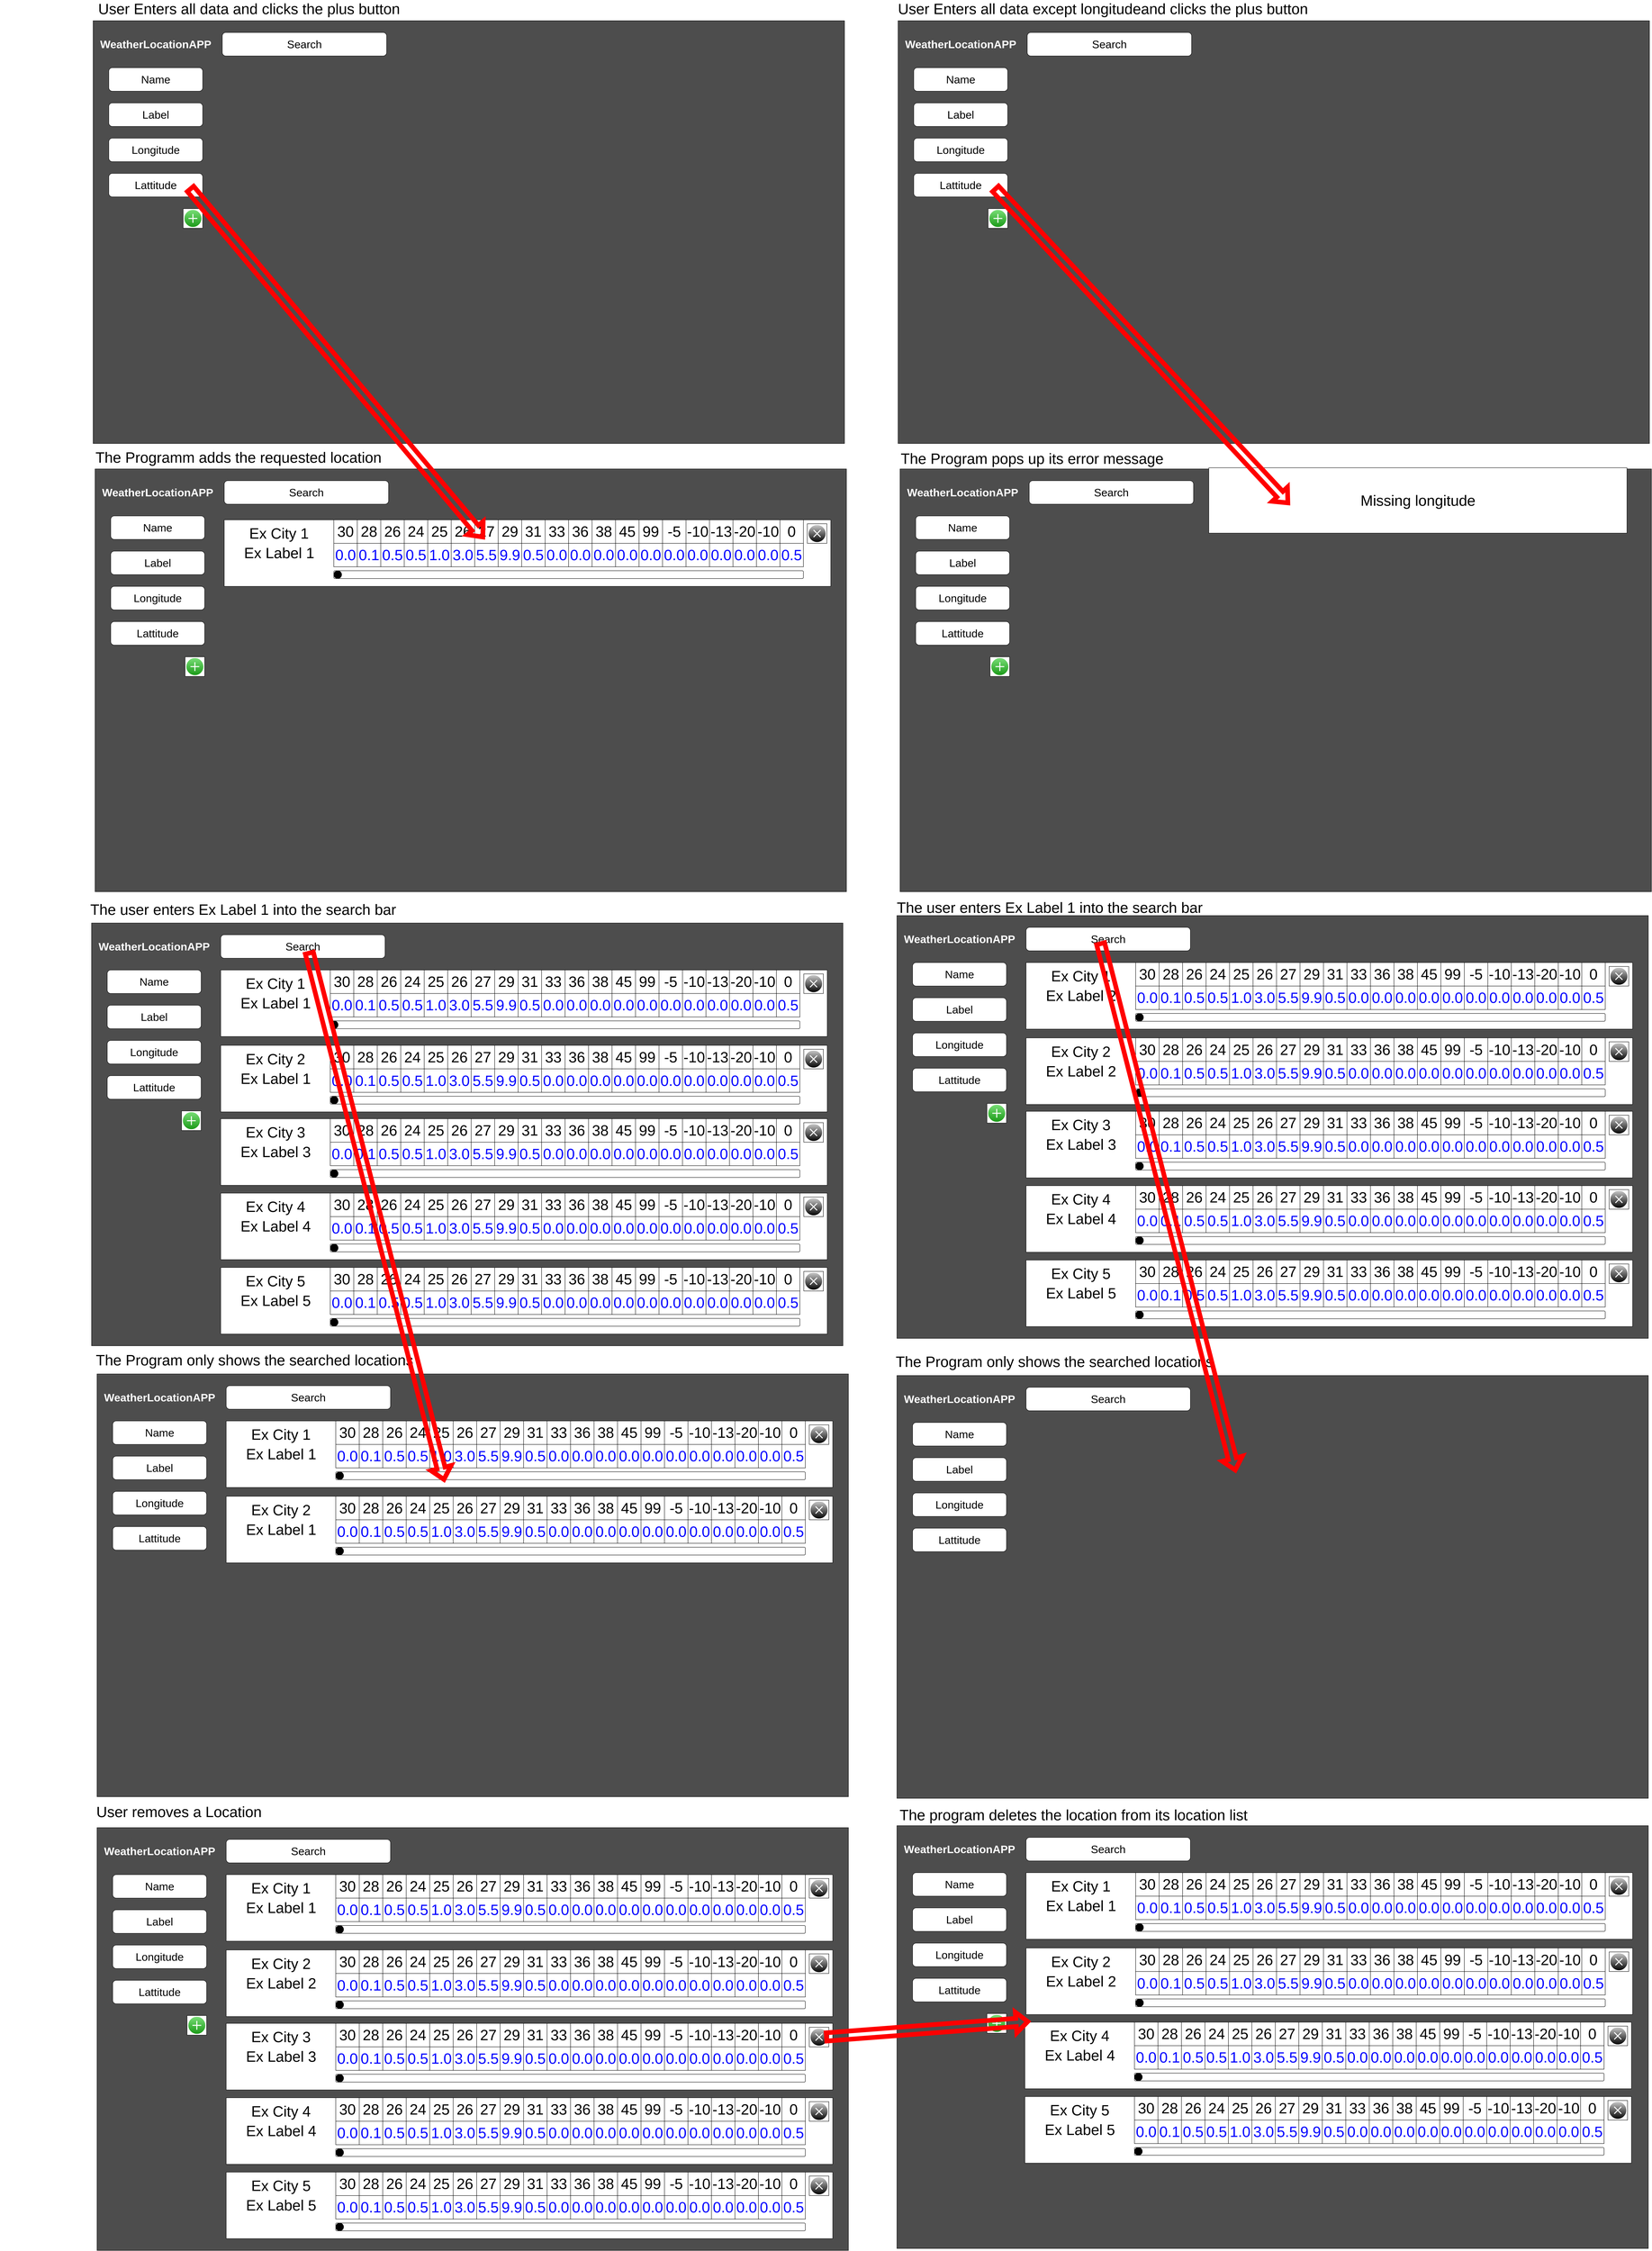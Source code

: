 <mxfile version="20.6.1" type="device"><diagram id="CuaChvj5kyEl5OZOOxya" name="Page-1"><mxGraphModel dx="4257" dy="2373" grid="0" gridSize="10" guides="1" tooltips="1" connect="1" arrows="1" fold="1" page="1" pageScale="1" pageWidth="850" pageHeight="1100" math="0" shadow="0"><root><mxCell id="0"/><mxCell id="1" parent="0"/><mxCell id="Z_cuyYgr3CCMxSQqTrRQ-2" value="" style="rounded=0;whiteSpace=wrap;html=1;fillColor=#4D4D4D;" vertex="1" parent="1"><mxGeometry x="890" y="90" width="1920" height="1080" as="geometry"/></mxCell><mxCell id="Z_cuyYgr3CCMxSQqTrRQ-3" value="&lt;font style=&quot;font-size: 28px;&quot;&gt;&lt;b&gt;WeatherLocationAPP&lt;/b&gt;&lt;/font&gt;" style="text;html=1;strokeColor=none;fillColor=none;align=center;verticalAlign=middle;whiteSpace=wrap;rounded=0;fontColor=#FFFFFF;" vertex="1" parent="1"><mxGeometry x="1020" y="135" width="60" height="30" as="geometry"/></mxCell><mxCell id="Z_cuyYgr3CCMxSQqTrRQ-5" value="Search" style="rounded=1;whiteSpace=wrap;html=1;fontSize=28;" vertex="1" parent="1"><mxGeometry x="1220" y="120" width="420" height="60" as="geometry"/></mxCell><mxCell id="Z_cuyYgr3CCMxSQqTrRQ-7" value="Name" style="rounded=1;whiteSpace=wrap;html=1;fontSize=28;" vertex="1" parent="1"><mxGeometry x="930" y="210" width="240" height="60" as="geometry"/></mxCell><mxCell id="Z_cuyYgr3CCMxSQqTrRQ-8" value="Label" style="rounded=1;whiteSpace=wrap;html=1;fontSize=28;" vertex="1" parent="1"><mxGeometry x="930" y="300" width="240" height="60" as="geometry"/></mxCell><mxCell id="Z_cuyYgr3CCMxSQqTrRQ-10" value="Longitude" style="rounded=1;whiteSpace=wrap;html=1;fontSize=28;" vertex="1" parent="1"><mxGeometry x="930" y="390" width="240" height="60" as="geometry"/></mxCell><mxCell id="Z_cuyYgr3CCMxSQqTrRQ-11" value="Lattitude" style="rounded=1;whiteSpace=wrap;html=1;fontSize=28;" vertex="1" parent="1"><mxGeometry x="930" y="480" width="240" height="60" as="geometry"/></mxCell><mxCell id="Z_cuyYgr3CCMxSQqTrRQ-13" value="" style="whiteSpace=wrap;html=1;aspect=fixed;fontSize=28;" vertex="1" parent="1"><mxGeometry x="1120" y="570" width="50" height="50" as="geometry"/></mxCell><mxCell id="Z_cuyYgr3CCMxSQqTrRQ-16" value="" style="verticalLabelPosition=bottom;verticalAlign=top;html=1;shadow=0;dashed=0;strokeWidth=1;shape=mxgraph.ios.iAddIcon;fillColor=#7AdF78;fillColor2=#1A9917;strokeColor=#ffffff;sketch=0;fontSize=28;" vertex="1" parent="1"><mxGeometry x="1122.5" y="572.5" width="45" height="45" as="geometry"/></mxCell><mxCell id="Z_cuyYgr3CCMxSQqTrRQ-264" value="" style="rounded=0;whiteSpace=wrap;html=1;fillColor=#4D4D4D;" vertex="1" parent="1"><mxGeometry x="895" y="1235" width="1920" height="1080" as="geometry"/></mxCell><mxCell id="Z_cuyYgr3CCMxSQqTrRQ-265" value="&lt;font style=&quot;font-size: 28px;&quot;&gt;&lt;b&gt;WeatherLocationAPP&lt;/b&gt;&lt;/font&gt;" style="text;html=1;strokeColor=none;fillColor=none;align=center;verticalAlign=middle;whiteSpace=wrap;rounded=0;fontColor=#FFFFFF;" vertex="1" parent="1"><mxGeometry x="1025" y="1280" width="60" height="30" as="geometry"/></mxCell><mxCell id="Z_cuyYgr3CCMxSQqTrRQ-267" value="Search" style="rounded=1;whiteSpace=wrap;html=1;fontSize=28;" vertex="1" parent="1"><mxGeometry x="1225" y="1265" width="420" height="60" as="geometry"/></mxCell><mxCell id="Z_cuyYgr3CCMxSQqTrRQ-269" value="Name" style="rounded=1;whiteSpace=wrap;html=1;fontSize=28;" vertex="1" parent="1"><mxGeometry x="935" y="1355" width="240" height="60" as="geometry"/></mxCell><mxCell id="Z_cuyYgr3CCMxSQqTrRQ-270" value="Label" style="rounded=1;whiteSpace=wrap;html=1;fontSize=28;" vertex="1" parent="1"><mxGeometry x="935" y="1445" width="240" height="60" as="geometry"/></mxCell><mxCell id="Z_cuyYgr3CCMxSQqTrRQ-271" value="Longitude" style="rounded=1;whiteSpace=wrap;html=1;fontSize=28;" vertex="1" parent="1"><mxGeometry x="935" y="1535" width="240" height="60" as="geometry"/></mxCell><mxCell id="Z_cuyYgr3CCMxSQqTrRQ-272" value="Lattitude" style="rounded=1;whiteSpace=wrap;html=1;fontSize=28;" vertex="1" parent="1"><mxGeometry x="935" y="1625" width="240" height="60" as="geometry"/></mxCell><mxCell id="Z_cuyYgr3CCMxSQqTrRQ-273" value="" style="whiteSpace=wrap;html=1;aspect=fixed;fontSize=28;" vertex="1" parent="1"><mxGeometry x="1125" y="1715" width="50" height="50" as="geometry"/></mxCell><mxCell id="Z_cuyYgr3CCMxSQqTrRQ-275" value="" style="verticalLabelPosition=bottom;verticalAlign=top;html=1;shadow=0;dashed=0;strokeWidth=1;shape=mxgraph.ios.iAddIcon;fillColor=#7AdF78;fillColor2=#1A9917;strokeColor=#ffffff;sketch=0;fontSize=28;" vertex="1" parent="1"><mxGeometry x="1127.5" y="1717.5" width="45" height="45" as="geometry"/></mxCell><mxCell id="Z_cuyYgr3CCMxSQqTrRQ-518" value="" style="rounded=0;whiteSpace=wrap;html=1;fillColor=#4D4D4D;" vertex="1" parent="1"><mxGeometry x="886" y="2395" width="1920" height="1080" as="geometry"/></mxCell><mxCell id="Z_cuyYgr3CCMxSQqTrRQ-519" value="&lt;font style=&quot;font-size: 28px;&quot;&gt;&lt;b&gt;WeatherLocationAPP&lt;/b&gt;&lt;/font&gt;" style="text;html=1;strokeColor=none;fillColor=none;align=center;verticalAlign=middle;whiteSpace=wrap;rounded=0;fontColor=#FFFFFF;" vertex="1" parent="1"><mxGeometry x="1016" y="2440" width="60" height="30" as="geometry"/></mxCell><mxCell id="Z_cuyYgr3CCMxSQqTrRQ-520" value="" style="rounded=0;whiteSpace=wrap;html=1;fontSize=28;" vertex="1" parent="1"><mxGeometry x="1216" y="2515" width="1550" height="170" as="geometry"/></mxCell><mxCell id="Z_cuyYgr3CCMxSQqTrRQ-521" value="Search" style="rounded=1;whiteSpace=wrap;html=1;fontSize=28;" vertex="1" parent="1"><mxGeometry x="1216" y="2425" width="420" height="60" as="geometry"/></mxCell><mxCell id="Z_cuyYgr3CCMxSQqTrRQ-522" value="" style="whiteSpace=wrap;html=1;aspect=fixed;fontSize=28;" vertex="1" parent="1"><mxGeometry x="2706" y="2525" width="50" height="50" as="geometry"/></mxCell><mxCell id="Z_cuyYgr3CCMxSQqTrRQ-523" value="Name" style="rounded=1;whiteSpace=wrap;html=1;fontSize=28;" vertex="1" parent="1"><mxGeometry x="926" y="2515" width="240" height="60" as="geometry"/></mxCell><mxCell id="Z_cuyYgr3CCMxSQqTrRQ-524" value="Label" style="rounded=1;whiteSpace=wrap;html=1;fontSize=28;" vertex="1" parent="1"><mxGeometry x="926" y="2605" width="240" height="60" as="geometry"/></mxCell><mxCell id="Z_cuyYgr3CCMxSQqTrRQ-525" value="Longitude" style="rounded=1;whiteSpace=wrap;html=1;fontSize=28;" vertex="1" parent="1"><mxGeometry x="926" y="2695" width="240" height="60" as="geometry"/></mxCell><mxCell id="Z_cuyYgr3CCMxSQqTrRQ-526" value="Lattitude" style="rounded=1;whiteSpace=wrap;html=1;fontSize=28;" vertex="1" parent="1"><mxGeometry x="926" y="2785" width="240" height="60" as="geometry"/></mxCell><mxCell id="Z_cuyYgr3CCMxSQqTrRQ-527" value="" style="whiteSpace=wrap;html=1;aspect=fixed;fontSize=28;" vertex="1" parent="1"><mxGeometry x="1116" y="2875" width="50" height="50" as="geometry"/></mxCell><mxCell id="Z_cuyYgr3CCMxSQqTrRQ-528" value="" style="verticalLabelPosition=bottom;verticalAlign=top;html=1;shadow=0;dashed=0;strokeWidth=1;shape=mxgraph.ios.iDeleteApp;fillColor=#cccccc;fillColor2=#000000;strokeColor=#ffffff;sketch=0;fontSize=28;" vertex="1" parent="1"><mxGeometry x="2708.5" y="2527.5" width="45" height="45" as="geometry"/></mxCell><mxCell id="Z_cuyYgr3CCMxSQqTrRQ-529" value="" style="verticalLabelPosition=bottom;verticalAlign=top;html=1;shadow=0;dashed=0;strokeWidth=1;shape=mxgraph.ios.iAddIcon;fillColor=#7AdF78;fillColor2=#1A9917;strokeColor=#ffffff;sketch=0;fontSize=28;" vertex="1" parent="1"><mxGeometry x="1118.5" y="2877.5" width="45" height="45" as="geometry"/></mxCell><mxCell id="Z_cuyYgr3CCMxSQqTrRQ-530" value="&lt;font style=&quot;font-size: 38px;&quot;&gt;Ex City 1&lt;/font&gt;" style="text;html=1;strokeColor=none;fillColor=none;align=center;verticalAlign=middle;whiteSpace=wrap;rounded=0;fontSize=28;" vertex="1" parent="1"><mxGeometry x="1236" y="2535" width="240" height="30" as="geometry"/></mxCell><mxCell id="Z_cuyYgr3CCMxSQqTrRQ-531" value="Ex Label 1" style="text;html=1;strokeColor=none;fillColor=none;align=center;verticalAlign=middle;whiteSpace=wrap;rounded=0;fontSize=38;" vertex="1" parent="1"><mxGeometry x="1223.5" y="2585" width="265" height="30" as="geometry"/></mxCell><mxCell id="Z_cuyYgr3CCMxSQqTrRQ-532" value="" style="rounded=0;whiteSpace=wrap;html=1;fontSize=38;" vertex="1" parent="1"><mxGeometry x="1496" y="2515" width="1190" height="60" as="geometry"/></mxCell><mxCell id="Z_cuyYgr3CCMxSQqTrRQ-533" value="" style="rounded=0;whiteSpace=wrap;html=1;fontSize=38;" vertex="1" parent="1"><mxGeometry x="1496" y="2575" width="1190" height="60" as="geometry"/></mxCell><mxCell id="Z_cuyYgr3CCMxSQqTrRQ-534" value="0.0" style="whiteSpace=wrap;html=1;aspect=fixed;fontSize=38;fontColor=#0000FF;" vertex="1" parent="1"><mxGeometry x="1496" y="2575" width="60" height="60" as="geometry"/></mxCell><mxCell id="Z_cuyYgr3CCMxSQqTrRQ-535" value="0.1" style="whiteSpace=wrap;html=1;aspect=fixed;fontSize=38;fontColor=#0000FF;" vertex="1" parent="1"><mxGeometry x="1556" y="2575" width="60" height="60" as="geometry"/></mxCell><mxCell id="Z_cuyYgr3CCMxSQqTrRQ-536" value="0.5" style="whiteSpace=wrap;html=1;aspect=fixed;fontSize=38;fontColor=#0000FF;" vertex="1" parent="1"><mxGeometry x="1616" y="2575" width="60" height="60" as="geometry"/></mxCell><mxCell id="Z_cuyYgr3CCMxSQqTrRQ-537" value="0.5" style="whiteSpace=wrap;html=1;aspect=fixed;fontSize=38;fontColor=#0000FF;" vertex="1" parent="1"><mxGeometry x="1676" y="2575" width="60" height="60" as="geometry"/></mxCell><mxCell id="Z_cuyYgr3CCMxSQqTrRQ-538" value="1.0" style="whiteSpace=wrap;html=1;aspect=fixed;fontSize=38;fontColor=#0000FF;" vertex="1" parent="1"><mxGeometry x="1736" y="2575" width="60" height="60" as="geometry"/></mxCell><mxCell id="Z_cuyYgr3CCMxSQqTrRQ-539" value="3.0" style="whiteSpace=wrap;html=1;aspect=fixed;fontSize=38;fontColor=#0000FF;" vertex="1" parent="1"><mxGeometry x="1796" y="2575" width="60" height="60" as="geometry"/></mxCell><mxCell id="Z_cuyYgr3CCMxSQqTrRQ-540" value="5.5" style="whiteSpace=wrap;html=1;aspect=fixed;fontSize=38;fontColor=#0000FF;" vertex="1" parent="1"><mxGeometry x="1856" y="2575" width="60" height="60" as="geometry"/></mxCell><mxCell id="Z_cuyYgr3CCMxSQqTrRQ-541" value="9.9" style="whiteSpace=wrap;html=1;aspect=fixed;fontSize=38;fontColor=#0000FF;" vertex="1" parent="1"><mxGeometry x="1916" y="2575" width="60" height="60" as="geometry"/></mxCell><mxCell id="Z_cuyYgr3CCMxSQqTrRQ-542" value="0.5" style="whiteSpace=wrap;html=1;aspect=fixed;fontSize=38;fontColor=#0000FF;" vertex="1" parent="1"><mxGeometry x="1976" y="2575" width="60" height="60" as="geometry"/></mxCell><mxCell id="Z_cuyYgr3CCMxSQqTrRQ-543" value="0.0" style="whiteSpace=wrap;html=1;aspect=fixed;fontSize=38;fontColor=#0000FF;" vertex="1" parent="1"><mxGeometry x="2036" y="2575" width="60" height="60" as="geometry"/></mxCell><mxCell id="Z_cuyYgr3CCMxSQqTrRQ-544" value="0.0" style="whiteSpace=wrap;html=1;aspect=fixed;fontSize=38;fontColor=#0000FF;" vertex="1" parent="1"><mxGeometry x="2096" y="2575" width="60" height="60" as="geometry"/></mxCell><mxCell id="Z_cuyYgr3CCMxSQqTrRQ-545" value="0.0" style="whiteSpace=wrap;html=1;aspect=fixed;fontSize=38;fontColor=#0000FF;" vertex="1" parent="1"><mxGeometry x="2156" y="2575" width="60" height="60" as="geometry"/></mxCell><mxCell id="Z_cuyYgr3CCMxSQqTrRQ-546" value="0.0" style="whiteSpace=wrap;html=1;aspect=fixed;fontSize=38;fontColor=#0000FF;" vertex="1" parent="1"><mxGeometry x="2216" y="2575" width="60" height="60" as="geometry"/></mxCell><mxCell id="Z_cuyYgr3CCMxSQqTrRQ-547" value="0.0" style="whiteSpace=wrap;html=1;aspect=fixed;fontSize=38;fontColor=#0000FF;" vertex="1" parent="1"><mxGeometry x="2276" y="2575" width="60" height="60" as="geometry"/></mxCell><mxCell id="Z_cuyYgr3CCMxSQqTrRQ-548" value="0.0" style="whiteSpace=wrap;html=1;aspect=fixed;fontSize=38;fontColor=#0000FF;" vertex="1" parent="1"><mxGeometry x="2336" y="2575" width="60" height="60" as="geometry"/></mxCell><mxCell id="Z_cuyYgr3CCMxSQqTrRQ-549" value="0.0" style="whiteSpace=wrap;html=1;aspect=fixed;fontSize=38;fontColor=#0000FF;" vertex="1" parent="1"><mxGeometry x="2396" y="2575" width="60" height="60" as="geometry"/></mxCell><mxCell id="Z_cuyYgr3CCMxSQqTrRQ-550" value="0.0" style="whiteSpace=wrap;html=1;aspect=fixed;fontSize=38;fontColor=#0000FF;" vertex="1" parent="1"><mxGeometry x="2456" y="2575" width="60" height="60" as="geometry"/></mxCell><mxCell id="Z_cuyYgr3CCMxSQqTrRQ-551" value="0.0" style="whiteSpace=wrap;html=1;aspect=fixed;fontSize=38;fontColor=#0000FF;" vertex="1" parent="1"><mxGeometry x="2516" y="2575" width="60" height="60" as="geometry"/></mxCell><mxCell id="Z_cuyYgr3CCMxSQqTrRQ-552" value="0.0" style="whiteSpace=wrap;html=1;aspect=fixed;fontSize=38;fontColor=#0000FF;" vertex="1" parent="1"><mxGeometry x="2576" y="2575" width="60" height="60" as="geometry"/></mxCell><mxCell id="Z_cuyYgr3CCMxSQqTrRQ-553" value="0.5" style="whiteSpace=wrap;html=1;aspect=fixed;fontSize=38;fontColor=#0000FF;" vertex="1" parent="1"><mxGeometry x="2636" y="2575" width="60" height="60" as="geometry"/></mxCell><mxCell id="Z_cuyYgr3CCMxSQqTrRQ-554" value="30" style="whiteSpace=wrap;html=1;aspect=fixed;fontSize=38;" vertex="1" parent="1"><mxGeometry x="1496" y="2515" width="60" height="60" as="geometry"/></mxCell><mxCell id="Z_cuyYgr3CCMxSQqTrRQ-555" value="28" style="whiteSpace=wrap;html=1;aspect=fixed;fontSize=38;" vertex="1" parent="1"><mxGeometry x="1556" y="2515" width="60" height="60" as="geometry"/></mxCell><mxCell id="Z_cuyYgr3CCMxSQqTrRQ-556" value="26" style="whiteSpace=wrap;html=1;aspect=fixed;fontSize=38;" vertex="1" parent="1"><mxGeometry x="1616" y="2515" width="60" height="60" as="geometry"/></mxCell><mxCell id="Z_cuyYgr3CCMxSQqTrRQ-557" value="24" style="whiteSpace=wrap;html=1;aspect=fixed;fontSize=38;" vertex="1" parent="1"><mxGeometry x="1676" y="2515" width="60" height="60" as="geometry"/></mxCell><mxCell id="Z_cuyYgr3CCMxSQqTrRQ-558" value="25" style="whiteSpace=wrap;html=1;aspect=fixed;fontSize=38;" vertex="1" parent="1"><mxGeometry x="1736" y="2515" width="60" height="60" as="geometry"/></mxCell><mxCell id="Z_cuyYgr3CCMxSQqTrRQ-559" value="26" style="whiteSpace=wrap;html=1;aspect=fixed;fontSize=38;" vertex="1" parent="1"><mxGeometry x="1796" y="2515" width="60" height="60" as="geometry"/></mxCell><mxCell id="Z_cuyYgr3CCMxSQqTrRQ-560" value="27" style="whiteSpace=wrap;html=1;aspect=fixed;fontSize=38;" vertex="1" parent="1"><mxGeometry x="1856" y="2515" width="60" height="60" as="geometry"/></mxCell><mxCell id="Z_cuyYgr3CCMxSQqTrRQ-561" value="29" style="whiteSpace=wrap;html=1;aspect=fixed;fontSize=38;" vertex="1" parent="1"><mxGeometry x="1916" y="2515" width="60" height="60" as="geometry"/></mxCell><mxCell id="Z_cuyYgr3CCMxSQqTrRQ-562" value="31" style="whiteSpace=wrap;html=1;aspect=fixed;fontSize=38;" vertex="1" parent="1"><mxGeometry x="1976" y="2515" width="60" height="60" as="geometry"/></mxCell><mxCell id="Z_cuyYgr3CCMxSQqTrRQ-563" value="33" style="whiteSpace=wrap;html=1;aspect=fixed;fontSize=38;" vertex="1" parent="1"><mxGeometry x="2036" y="2515" width="60" height="60" as="geometry"/></mxCell><mxCell id="Z_cuyYgr3CCMxSQqTrRQ-564" value="36" style="whiteSpace=wrap;html=1;aspect=fixed;fontSize=38;" vertex="1" parent="1"><mxGeometry x="2096" y="2515" width="60" height="60" as="geometry"/></mxCell><mxCell id="Z_cuyYgr3CCMxSQqTrRQ-565" value="38" style="whiteSpace=wrap;html=1;aspect=fixed;fontSize=38;" vertex="1" parent="1"><mxGeometry x="2156" y="2515" width="60" height="60" as="geometry"/></mxCell><mxCell id="Z_cuyYgr3CCMxSQqTrRQ-566" value="45" style="whiteSpace=wrap;html=1;aspect=fixed;fontSize=38;" vertex="1" parent="1"><mxGeometry x="2216" y="2515" width="60" height="60" as="geometry"/></mxCell><mxCell id="Z_cuyYgr3CCMxSQqTrRQ-567" value="99" style="whiteSpace=wrap;html=1;aspect=fixed;fontSize=38;" vertex="1" parent="1"><mxGeometry x="2276" y="2515" width="60" height="60" as="geometry"/></mxCell><mxCell id="Z_cuyYgr3CCMxSQqTrRQ-568" value="-5" style="whiteSpace=wrap;html=1;aspect=fixed;fontSize=38;" vertex="1" parent="1"><mxGeometry x="2336" y="2515" width="60" height="60" as="geometry"/></mxCell><mxCell id="Z_cuyYgr3CCMxSQqTrRQ-569" value="-10" style="whiteSpace=wrap;html=1;aspect=fixed;fontSize=38;" vertex="1" parent="1"><mxGeometry x="2396" y="2515" width="60" height="60" as="geometry"/></mxCell><mxCell id="Z_cuyYgr3CCMxSQqTrRQ-570" value="-13" style="whiteSpace=wrap;html=1;aspect=fixed;fontSize=38;" vertex="1" parent="1"><mxGeometry x="2456" y="2515" width="60" height="60" as="geometry"/></mxCell><mxCell id="Z_cuyYgr3CCMxSQqTrRQ-571" value="-20" style="whiteSpace=wrap;html=1;aspect=fixed;fontSize=38;" vertex="1" parent="1"><mxGeometry x="2516" y="2515" width="60" height="60" as="geometry"/></mxCell><mxCell id="Z_cuyYgr3CCMxSQqTrRQ-572" value="-10" style="whiteSpace=wrap;html=1;aspect=fixed;fontSize=38;" vertex="1" parent="1"><mxGeometry x="2576" y="2515" width="60" height="60" as="geometry"/></mxCell><mxCell id="Z_cuyYgr3CCMxSQqTrRQ-573" value="0" style="whiteSpace=wrap;html=1;aspect=fixed;fontSize=38;" vertex="1" parent="1"><mxGeometry x="2636" y="2515" width="60" height="60" as="geometry"/></mxCell><mxCell id="Z_cuyYgr3CCMxSQqTrRQ-574" value="" style="rounded=1;whiteSpace=wrap;html=1;fontSize=38;" vertex="1" parent="1"><mxGeometry x="1496" y="2645" width="1200" height="20" as="geometry"/></mxCell><mxCell id="Z_cuyYgr3CCMxSQqTrRQ-575" value="" style="ellipse;whiteSpace=wrap;html=1;aspect=fixed;fontSize=38;fillColor=#000000;" vertex="1" parent="1"><mxGeometry x="1496" y="2645" width="20" height="20" as="geometry"/></mxCell><mxCell id="Z_cuyYgr3CCMxSQqTrRQ-576" value="" style="rounded=0;whiteSpace=wrap;html=1;fontSize=28;" vertex="1" parent="1"><mxGeometry x="1216" y="2707.5" width="1550" height="170" as="geometry"/></mxCell><mxCell id="Z_cuyYgr3CCMxSQqTrRQ-577" value="" style="whiteSpace=wrap;html=1;aspect=fixed;fontSize=28;" vertex="1" parent="1"><mxGeometry x="2706" y="2717.5" width="50" height="50" as="geometry"/></mxCell><mxCell id="Z_cuyYgr3CCMxSQqTrRQ-578" value="" style="verticalLabelPosition=bottom;verticalAlign=top;html=1;shadow=0;dashed=0;strokeWidth=1;shape=mxgraph.ios.iDeleteApp;fillColor=#cccccc;fillColor2=#000000;strokeColor=#ffffff;sketch=0;fontSize=28;" vertex="1" parent="1"><mxGeometry x="2708.5" y="2720" width="45" height="45" as="geometry"/></mxCell><mxCell id="Z_cuyYgr3CCMxSQqTrRQ-579" value="&lt;span style=&quot;font-size: 38px;&quot;&gt;Ex City 2&lt;/span&gt;" style="text;html=1;strokeColor=none;fillColor=none;align=center;verticalAlign=middle;whiteSpace=wrap;rounded=0;fontSize=28;" vertex="1" parent="1"><mxGeometry x="1236" y="2727.5" width="240" height="30" as="geometry"/></mxCell><mxCell id="Z_cuyYgr3CCMxSQqTrRQ-580" value="Ex Label 1" style="text;html=1;strokeColor=none;fillColor=none;align=center;verticalAlign=middle;whiteSpace=wrap;rounded=0;fontSize=38;" vertex="1" parent="1"><mxGeometry x="1223.5" y="2777.5" width="265" height="30" as="geometry"/></mxCell><mxCell id="Z_cuyYgr3CCMxSQqTrRQ-581" value="" style="rounded=0;whiteSpace=wrap;html=1;fontSize=38;" vertex="1" parent="1"><mxGeometry x="1496" y="2707.5" width="1190" height="60" as="geometry"/></mxCell><mxCell id="Z_cuyYgr3CCMxSQqTrRQ-582" value="" style="rounded=0;whiteSpace=wrap;html=1;fontSize=38;" vertex="1" parent="1"><mxGeometry x="1496" y="2767.5" width="1190" height="60" as="geometry"/></mxCell><mxCell id="Z_cuyYgr3CCMxSQqTrRQ-583" value="0.0" style="whiteSpace=wrap;html=1;aspect=fixed;fontSize=38;fontColor=#0000FF;" vertex="1" parent="1"><mxGeometry x="1496" y="2767.5" width="60" height="60" as="geometry"/></mxCell><mxCell id="Z_cuyYgr3CCMxSQqTrRQ-584" value="0.1" style="whiteSpace=wrap;html=1;aspect=fixed;fontSize=38;fontColor=#0000FF;" vertex="1" parent="1"><mxGeometry x="1556" y="2767.5" width="60" height="60" as="geometry"/></mxCell><mxCell id="Z_cuyYgr3CCMxSQqTrRQ-585" value="0.5" style="whiteSpace=wrap;html=1;aspect=fixed;fontSize=38;fontColor=#0000FF;" vertex="1" parent="1"><mxGeometry x="1616" y="2767.5" width="60" height="60" as="geometry"/></mxCell><mxCell id="Z_cuyYgr3CCMxSQqTrRQ-586" value="0.5" style="whiteSpace=wrap;html=1;aspect=fixed;fontSize=38;fontColor=#0000FF;" vertex="1" parent="1"><mxGeometry x="1676" y="2767.5" width="60" height="60" as="geometry"/></mxCell><mxCell id="Z_cuyYgr3CCMxSQqTrRQ-587" value="1.0" style="whiteSpace=wrap;html=1;aspect=fixed;fontSize=38;fontColor=#0000FF;" vertex="1" parent="1"><mxGeometry x="1736" y="2767.5" width="60" height="60" as="geometry"/></mxCell><mxCell id="Z_cuyYgr3CCMxSQqTrRQ-588" value="3.0" style="whiteSpace=wrap;html=1;aspect=fixed;fontSize=38;fontColor=#0000FF;" vertex="1" parent="1"><mxGeometry x="1796" y="2767.5" width="60" height="60" as="geometry"/></mxCell><mxCell id="Z_cuyYgr3CCMxSQqTrRQ-589" value="5.5" style="whiteSpace=wrap;html=1;aspect=fixed;fontSize=38;fontColor=#0000FF;" vertex="1" parent="1"><mxGeometry x="1856" y="2767.5" width="60" height="60" as="geometry"/></mxCell><mxCell id="Z_cuyYgr3CCMxSQqTrRQ-590" value="9.9" style="whiteSpace=wrap;html=1;aspect=fixed;fontSize=38;fontColor=#0000FF;" vertex="1" parent="1"><mxGeometry x="1916" y="2767.5" width="60" height="60" as="geometry"/></mxCell><mxCell id="Z_cuyYgr3CCMxSQqTrRQ-591" value="0.5" style="whiteSpace=wrap;html=1;aspect=fixed;fontSize=38;fontColor=#0000FF;" vertex="1" parent="1"><mxGeometry x="1976" y="2767.5" width="60" height="60" as="geometry"/></mxCell><mxCell id="Z_cuyYgr3CCMxSQqTrRQ-592" value="0.0" style="whiteSpace=wrap;html=1;aspect=fixed;fontSize=38;fontColor=#0000FF;" vertex="1" parent="1"><mxGeometry x="2036" y="2767.5" width="60" height="60" as="geometry"/></mxCell><mxCell id="Z_cuyYgr3CCMxSQqTrRQ-593" value="0.0" style="whiteSpace=wrap;html=1;aspect=fixed;fontSize=38;fontColor=#0000FF;" vertex="1" parent="1"><mxGeometry x="2096" y="2767.5" width="60" height="60" as="geometry"/></mxCell><mxCell id="Z_cuyYgr3CCMxSQqTrRQ-594" value="0.0" style="whiteSpace=wrap;html=1;aspect=fixed;fontSize=38;fontColor=#0000FF;" vertex="1" parent="1"><mxGeometry x="2156" y="2767.5" width="60" height="60" as="geometry"/></mxCell><mxCell id="Z_cuyYgr3CCMxSQqTrRQ-595" value="0.0" style="whiteSpace=wrap;html=1;aspect=fixed;fontSize=38;fontColor=#0000FF;" vertex="1" parent="1"><mxGeometry x="2216" y="2767.5" width="60" height="60" as="geometry"/></mxCell><mxCell id="Z_cuyYgr3CCMxSQqTrRQ-596" value="0.0" style="whiteSpace=wrap;html=1;aspect=fixed;fontSize=38;fontColor=#0000FF;" vertex="1" parent="1"><mxGeometry x="2276" y="2767.5" width="60" height="60" as="geometry"/></mxCell><mxCell id="Z_cuyYgr3CCMxSQqTrRQ-597" value="0.0" style="whiteSpace=wrap;html=1;aspect=fixed;fontSize=38;fontColor=#0000FF;" vertex="1" parent="1"><mxGeometry x="2336" y="2767.5" width="60" height="60" as="geometry"/></mxCell><mxCell id="Z_cuyYgr3CCMxSQqTrRQ-598" value="0.0" style="whiteSpace=wrap;html=1;aspect=fixed;fontSize=38;fontColor=#0000FF;" vertex="1" parent="1"><mxGeometry x="2396" y="2767.5" width="60" height="60" as="geometry"/></mxCell><mxCell id="Z_cuyYgr3CCMxSQqTrRQ-599" value="0.0" style="whiteSpace=wrap;html=1;aspect=fixed;fontSize=38;fontColor=#0000FF;" vertex="1" parent="1"><mxGeometry x="2456" y="2767.5" width="60" height="60" as="geometry"/></mxCell><mxCell id="Z_cuyYgr3CCMxSQqTrRQ-600" value="0.0" style="whiteSpace=wrap;html=1;aspect=fixed;fontSize=38;fontColor=#0000FF;" vertex="1" parent="1"><mxGeometry x="2516" y="2767.5" width="60" height="60" as="geometry"/></mxCell><mxCell id="Z_cuyYgr3CCMxSQqTrRQ-601" value="0.0" style="whiteSpace=wrap;html=1;aspect=fixed;fontSize=38;fontColor=#0000FF;" vertex="1" parent="1"><mxGeometry x="2576" y="2767.5" width="60" height="60" as="geometry"/></mxCell><mxCell id="Z_cuyYgr3CCMxSQqTrRQ-602" value="0.5" style="whiteSpace=wrap;html=1;aspect=fixed;fontSize=38;fontColor=#0000FF;" vertex="1" parent="1"><mxGeometry x="2636" y="2767.5" width="60" height="60" as="geometry"/></mxCell><mxCell id="Z_cuyYgr3CCMxSQqTrRQ-603" value="30" style="whiteSpace=wrap;html=1;aspect=fixed;fontSize=38;" vertex="1" parent="1"><mxGeometry x="1496" y="2707.5" width="60" height="60" as="geometry"/></mxCell><mxCell id="Z_cuyYgr3CCMxSQqTrRQ-604" value="28" style="whiteSpace=wrap;html=1;aspect=fixed;fontSize=38;" vertex="1" parent="1"><mxGeometry x="1556" y="2707.5" width="60" height="60" as="geometry"/></mxCell><mxCell id="Z_cuyYgr3CCMxSQqTrRQ-605" value="26" style="whiteSpace=wrap;html=1;aspect=fixed;fontSize=38;" vertex="1" parent="1"><mxGeometry x="1616" y="2707.5" width="60" height="60" as="geometry"/></mxCell><mxCell id="Z_cuyYgr3CCMxSQqTrRQ-606" value="24" style="whiteSpace=wrap;html=1;aspect=fixed;fontSize=38;" vertex="1" parent="1"><mxGeometry x="1676" y="2707.5" width="60" height="60" as="geometry"/></mxCell><mxCell id="Z_cuyYgr3CCMxSQqTrRQ-607" value="25" style="whiteSpace=wrap;html=1;aspect=fixed;fontSize=38;" vertex="1" parent="1"><mxGeometry x="1736" y="2707.5" width="60" height="60" as="geometry"/></mxCell><mxCell id="Z_cuyYgr3CCMxSQqTrRQ-608" value="26" style="whiteSpace=wrap;html=1;aspect=fixed;fontSize=38;" vertex="1" parent="1"><mxGeometry x="1796" y="2707.5" width="60" height="60" as="geometry"/></mxCell><mxCell id="Z_cuyYgr3CCMxSQqTrRQ-609" value="27" style="whiteSpace=wrap;html=1;aspect=fixed;fontSize=38;" vertex="1" parent="1"><mxGeometry x="1856" y="2707.5" width="60" height="60" as="geometry"/></mxCell><mxCell id="Z_cuyYgr3CCMxSQqTrRQ-610" value="29" style="whiteSpace=wrap;html=1;aspect=fixed;fontSize=38;" vertex="1" parent="1"><mxGeometry x="1916" y="2707.5" width="60" height="60" as="geometry"/></mxCell><mxCell id="Z_cuyYgr3CCMxSQqTrRQ-611" value="31" style="whiteSpace=wrap;html=1;aspect=fixed;fontSize=38;" vertex="1" parent="1"><mxGeometry x="1976" y="2707.5" width="60" height="60" as="geometry"/></mxCell><mxCell id="Z_cuyYgr3CCMxSQqTrRQ-612" value="33" style="whiteSpace=wrap;html=1;aspect=fixed;fontSize=38;" vertex="1" parent="1"><mxGeometry x="2036" y="2707.5" width="60" height="60" as="geometry"/></mxCell><mxCell id="Z_cuyYgr3CCMxSQqTrRQ-613" value="36" style="whiteSpace=wrap;html=1;aspect=fixed;fontSize=38;" vertex="1" parent="1"><mxGeometry x="2096" y="2707.5" width="60" height="60" as="geometry"/></mxCell><mxCell id="Z_cuyYgr3CCMxSQqTrRQ-614" value="38" style="whiteSpace=wrap;html=1;aspect=fixed;fontSize=38;" vertex="1" parent="1"><mxGeometry x="2156" y="2707.5" width="60" height="60" as="geometry"/></mxCell><mxCell id="Z_cuyYgr3CCMxSQqTrRQ-615" value="45" style="whiteSpace=wrap;html=1;aspect=fixed;fontSize=38;" vertex="1" parent="1"><mxGeometry x="2216" y="2707.5" width="60" height="60" as="geometry"/></mxCell><mxCell id="Z_cuyYgr3CCMxSQqTrRQ-616" value="99" style="whiteSpace=wrap;html=1;aspect=fixed;fontSize=38;" vertex="1" parent="1"><mxGeometry x="2276" y="2707.5" width="60" height="60" as="geometry"/></mxCell><mxCell id="Z_cuyYgr3CCMxSQqTrRQ-617" value="-5" style="whiteSpace=wrap;html=1;aspect=fixed;fontSize=38;" vertex="1" parent="1"><mxGeometry x="2336" y="2707.5" width="60" height="60" as="geometry"/></mxCell><mxCell id="Z_cuyYgr3CCMxSQqTrRQ-618" value="-10" style="whiteSpace=wrap;html=1;aspect=fixed;fontSize=38;" vertex="1" parent="1"><mxGeometry x="2396" y="2707.5" width="60" height="60" as="geometry"/></mxCell><mxCell id="Z_cuyYgr3CCMxSQqTrRQ-619" value="-13" style="whiteSpace=wrap;html=1;aspect=fixed;fontSize=38;" vertex="1" parent="1"><mxGeometry x="2456" y="2707.5" width="60" height="60" as="geometry"/></mxCell><mxCell id="Z_cuyYgr3CCMxSQqTrRQ-620" value="-20" style="whiteSpace=wrap;html=1;aspect=fixed;fontSize=38;" vertex="1" parent="1"><mxGeometry x="2516" y="2707.5" width="60" height="60" as="geometry"/></mxCell><mxCell id="Z_cuyYgr3CCMxSQqTrRQ-621" value="-10" style="whiteSpace=wrap;html=1;aspect=fixed;fontSize=38;" vertex="1" parent="1"><mxGeometry x="2576" y="2707.5" width="60" height="60" as="geometry"/></mxCell><mxCell id="Z_cuyYgr3CCMxSQqTrRQ-622" value="0" style="whiteSpace=wrap;html=1;aspect=fixed;fontSize=38;" vertex="1" parent="1"><mxGeometry x="2636" y="2707.5" width="60" height="60" as="geometry"/></mxCell><mxCell id="Z_cuyYgr3CCMxSQqTrRQ-623" value="" style="rounded=1;whiteSpace=wrap;html=1;fontSize=38;" vertex="1" parent="1"><mxGeometry x="1496" y="2837.5" width="1200" height="20" as="geometry"/></mxCell><mxCell id="Z_cuyYgr3CCMxSQqTrRQ-624" value="" style="ellipse;whiteSpace=wrap;html=1;aspect=fixed;fontSize=38;fillColor=#000000;" vertex="1" parent="1"><mxGeometry x="1496" y="2837.5" width="20" height="20" as="geometry"/></mxCell><mxCell id="Z_cuyYgr3CCMxSQqTrRQ-625" value="" style="rounded=0;whiteSpace=wrap;html=1;fontSize=28;" vertex="1" parent="1"><mxGeometry x="1216" y="2895" width="1550" height="170" as="geometry"/></mxCell><mxCell id="Z_cuyYgr3CCMxSQqTrRQ-626" value="" style="whiteSpace=wrap;html=1;aspect=fixed;fontSize=28;" vertex="1" parent="1"><mxGeometry x="2706" y="2905" width="50" height="50" as="geometry"/></mxCell><mxCell id="Z_cuyYgr3CCMxSQqTrRQ-627" value="" style="verticalLabelPosition=bottom;verticalAlign=top;html=1;shadow=0;dashed=0;strokeWidth=1;shape=mxgraph.ios.iDeleteApp;fillColor=#cccccc;fillColor2=#000000;strokeColor=#ffffff;sketch=0;fontSize=28;" vertex="1" parent="1"><mxGeometry x="2708.5" y="2907.5" width="45" height="45" as="geometry"/></mxCell><mxCell id="Z_cuyYgr3CCMxSQqTrRQ-628" value="&lt;font style=&quot;font-size: 38px;&quot;&gt;Ex City 3&lt;/font&gt;" style="text;html=1;strokeColor=none;fillColor=none;align=center;verticalAlign=middle;whiteSpace=wrap;rounded=0;fontSize=28;" vertex="1" parent="1"><mxGeometry x="1236" y="2915" width="240" height="30" as="geometry"/></mxCell><mxCell id="Z_cuyYgr3CCMxSQqTrRQ-629" value="Ex Label 3" style="text;html=1;strokeColor=none;fillColor=none;align=center;verticalAlign=middle;whiteSpace=wrap;rounded=0;fontSize=38;" vertex="1" parent="1"><mxGeometry x="1223.5" y="2965" width="265" height="30" as="geometry"/></mxCell><mxCell id="Z_cuyYgr3CCMxSQqTrRQ-630" value="" style="rounded=0;whiteSpace=wrap;html=1;fontSize=38;" vertex="1" parent="1"><mxGeometry x="1496" y="2895" width="1190" height="60" as="geometry"/></mxCell><mxCell id="Z_cuyYgr3CCMxSQqTrRQ-631" value="" style="rounded=0;whiteSpace=wrap;html=1;fontSize=38;" vertex="1" parent="1"><mxGeometry x="1496" y="2955" width="1190" height="60" as="geometry"/></mxCell><mxCell id="Z_cuyYgr3CCMxSQqTrRQ-632" value="0.0" style="whiteSpace=wrap;html=1;aspect=fixed;fontSize=38;fontColor=#0000FF;" vertex="1" parent="1"><mxGeometry x="1496" y="2955" width="60" height="60" as="geometry"/></mxCell><mxCell id="Z_cuyYgr3CCMxSQqTrRQ-633" value="0.1" style="whiteSpace=wrap;html=1;aspect=fixed;fontSize=38;fontColor=#0000FF;" vertex="1" parent="1"><mxGeometry x="1556" y="2955" width="60" height="60" as="geometry"/></mxCell><mxCell id="Z_cuyYgr3CCMxSQqTrRQ-634" value="0.5" style="whiteSpace=wrap;html=1;aspect=fixed;fontSize=38;fontColor=#0000FF;" vertex="1" parent="1"><mxGeometry x="1616" y="2955" width="60" height="60" as="geometry"/></mxCell><mxCell id="Z_cuyYgr3CCMxSQqTrRQ-635" value="0.5" style="whiteSpace=wrap;html=1;aspect=fixed;fontSize=38;fontColor=#0000FF;" vertex="1" parent="1"><mxGeometry x="1676" y="2955" width="60" height="60" as="geometry"/></mxCell><mxCell id="Z_cuyYgr3CCMxSQqTrRQ-636" value="1.0" style="whiteSpace=wrap;html=1;aspect=fixed;fontSize=38;fontColor=#0000FF;" vertex="1" parent="1"><mxGeometry x="1736" y="2955" width="60" height="60" as="geometry"/></mxCell><mxCell id="Z_cuyYgr3CCMxSQqTrRQ-637" value="3.0" style="whiteSpace=wrap;html=1;aspect=fixed;fontSize=38;fontColor=#0000FF;" vertex="1" parent="1"><mxGeometry x="1796" y="2955" width="60" height="60" as="geometry"/></mxCell><mxCell id="Z_cuyYgr3CCMxSQqTrRQ-638" value="5.5" style="whiteSpace=wrap;html=1;aspect=fixed;fontSize=38;fontColor=#0000FF;" vertex="1" parent="1"><mxGeometry x="1856" y="2955" width="60" height="60" as="geometry"/></mxCell><mxCell id="Z_cuyYgr3CCMxSQqTrRQ-639" value="9.9" style="whiteSpace=wrap;html=1;aspect=fixed;fontSize=38;fontColor=#0000FF;" vertex="1" parent="1"><mxGeometry x="1916" y="2955" width="60" height="60" as="geometry"/></mxCell><mxCell id="Z_cuyYgr3CCMxSQqTrRQ-640" value="0.5" style="whiteSpace=wrap;html=1;aspect=fixed;fontSize=38;fontColor=#0000FF;" vertex="1" parent="1"><mxGeometry x="1976" y="2955" width="60" height="60" as="geometry"/></mxCell><mxCell id="Z_cuyYgr3CCMxSQqTrRQ-641" value="0.0" style="whiteSpace=wrap;html=1;aspect=fixed;fontSize=38;fontColor=#0000FF;" vertex="1" parent="1"><mxGeometry x="2036" y="2955" width="60" height="60" as="geometry"/></mxCell><mxCell id="Z_cuyYgr3CCMxSQqTrRQ-642" value="0.0" style="whiteSpace=wrap;html=1;aspect=fixed;fontSize=38;fontColor=#0000FF;" vertex="1" parent="1"><mxGeometry x="2096" y="2955" width="60" height="60" as="geometry"/></mxCell><mxCell id="Z_cuyYgr3CCMxSQqTrRQ-643" value="0.0" style="whiteSpace=wrap;html=1;aspect=fixed;fontSize=38;fontColor=#0000FF;" vertex="1" parent="1"><mxGeometry x="2156" y="2955" width="60" height="60" as="geometry"/></mxCell><mxCell id="Z_cuyYgr3CCMxSQqTrRQ-644" value="0.0" style="whiteSpace=wrap;html=1;aspect=fixed;fontSize=38;fontColor=#0000FF;" vertex="1" parent="1"><mxGeometry x="2216" y="2955" width="60" height="60" as="geometry"/></mxCell><mxCell id="Z_cuyYgr3CCMxSQqTrRQ-645" value="0.0" style="whiteSpace=wrap;html=1;aspect=fixed;fontSize=38;fontColor=#0000FF;" vertex="1" parent="1"><mxGeometry x="2276" y="2955" width="60" height="60" as="geometry"/></mxCell><mxCell id="Z_cuyYgr3CCMxSQqTrRQ-646" value="0.0" style="whiteSpace=wrap;html=1;aspect=fixed;fontSize=38;fontColor=#0000FF;" vertex="1" parent="1"><mxGeometry x="2336" y="2955" width="60" height="60" as="geometry"/></mxCell><mxCell id="Z_cuyYgr3CCMxSQqTrRQ-647" value="0.0" style="whiteSpace=wrap;html=1;aspect=fixed;fontSize=38;fontColor=#0000FF;" vertex="1" parent="1"><mxGeometry x="2396" y="2955" width="60" height="60" as="geometry"/></mxCell><mxCell id="Z_cuyYgr3CCMxSQqTrRQ-648" value="0.0" style="whiteSpace=wrap;html=1;aspect=fixed;fontSize=38;fontColor=#0000FF;" vertex="1" parent="1"><mxGeometry x="2456" y="2955" width="60" height="60" as="geometry"/></mxCell><mxCell id="Z_cuyYgr3CCMxSQqTrRQ-649" value="0.0" style="whiteSpace=wrap;html=1;aspect=fixed;fontSize=38;fontColor=#0000FF;" vertex="1" parent="1"><mxGeometry x="2516" y="2955" width="60" height="60" as="geometry"/></mxCell><mxCell id="Z_cuyYgr3CCMxSQqTrRQ-650" value="0.0" style="whiteSpace=wrap;html=1;aspect=fixed;fontSize=38;fontColor=#0000FF;" vertex="1" parent="1"><mxGeometry x="2576" y="2955" width="60" height="60" as="geometry"/></mxCell><mxCell id="Z_cuyYgr3CCMxSQqTrRQ-651" value="0.5" style="whiteSpace=wrap;html=1;aspect=fixed;fontSize=38;fontColor=#0000FF;" vertex="1" parent="1"><mxGeometry x="2636" y="2955" width="60" height="60" as="geometry"/></mxCell><mxCell id="Z_cuyYgr3CCMxSQqTrRQ-652" value="30" style="whiteSpace=wrap;html=1;aspect=fixed;fontSize=38;" vertex="1" parent="1"><mxGeometry x="1496" y="2895" width="60" height="60" as="geometry"/></mxCell><mxCell id="Z_cuyYgr3CCMxSQqTrRQ-653" value="28" style="whiteSpace=wrap;html=1;aspect=fixed;fontSize=38;" vertex="1" parent="1"><mxGeometry x="1556" y="2895" width="60" height="60" as="geometry"/></mxCell><mxCell id="Z_cuyYgr3CCMxSQqTrRQ-654" value="26" style="whiteSpace=wrap;html=1;aspect=fixed;fontSize=38;" vertex="1" parent="1"><mxGeometry x="1616" y="2895" width="60" height="60" as="geometry"/></mxCell><mxCell id="Z_cuyYgr3CCMxSQqTrRQ-655" value="24" style="whiteSpace=wrap;html=1;aspect=fixed;fontSize=38;" vertex="1" parent="1"><mxGeometry x="1676" y="2895" width="60" height="60" as="geometry"/></mxCell><mxCell id="Z_cuyYgr3CCMxSQqTrRQ-656" value="25" style="whiteSpace=wrap;html=1;aspect=fixed;fontSize=38;" vertex="1" parent="1"><mxGeometry x="1736" y="2895" width="60" height="60" as="geometry"/></mxCell><mxCell id="Z_cuyYgr3CCMxSQqTrRQ-657" value="26" style="whiteSpace=wrap;html=1;aspect=fixed;fontSize=38;" vertex="1" parent="1"><mxGeometry x="1796" y="2895" width="60" height="60" as="geometry"/></mxCell><mxCell id="Z_cuyYgr3CCMxSQqTrRQ-658" value="27" style="whiteSpace=wrap;html=1;aspect=fixed;fontSize=38;" vertex="1" parent="1"><mxGeometry x="1856" y="2895" width="60" height="60" as="geometry"/></mxCell><mxCell id="Z_cuyYgr3CCMxSQqTrRQ-659" value="29" style="whiteSpace=wrap;html=1;aspect=fixed;fontSize=38;" vertex="1" parent="1"><mxGeometry x="1916" y="2895" width="60" height="60" as="geometry"/></mxCell><mxCell id="Z_cuyYgr3CCMxSQqTrRQ-660" value="31" style="whiteSpace=wrap;html=1;aspect=fixed;fontSize=38;" vertex="1" parent="1"><mxGeometry x="1976" y="2895" width="60" height="60" as="geometry"/></mxCell><mxCell id="Z_cuyYgr3CCMxSQqTrRQ-661" value="33" style="whiteSpace=wrap;html=1;aspect=fixed;fontSize=38;" vertex="1" parent="1"><mxGeometry x="2036" y="2895" width="60" height="60" as="geometry"/></mxCell><mxCell id="Z_cuyYgr3CCMxSQqTrRQ-662" value="36" style="whiteSpace=wrap;html=1;aspect=fixed;fontSize=38;" vertex="1" parent="1"><mxGeometry x="2096" y="2895" width="60" height="60" as="geometry"/></mxCell><mxCell id="Z_cuyYgr3CCMxSQqTrRQ-663" value="38" style="whiteSpace=wrap;html=1;aspect=fixed;fontSize=38;" vertex="1" parent="1"><mxGeometry x="2156" y="2895" width="60" height="60" as="geometry"/></mxCell><mxCell id="Z_cuyYgr3CCMxSQqTrRQ-664" value="45" style="whiteSpace=wrap;html=1;aspect=fixed;fontSize=38;" vertex="1" parent="1"><mxGeometry x="2216" y="2895" width="60" height="60" as="geometry"/></mxCell><mxCell id="Z_cuyYgr3CCMxSQqTrRQ-665" value="99" style="whiteSpace=wrap;html=1;aspect=fixed;fontSize=38;" vertex="1" parent="1"><mxGeometry x="2276" y="2895" width="60" height="60" as="geometry"/></mxCell><mxCell id="Z_cuyYgr3CCMxSQqTrRQ-666" value="-5" style="whiteSpace=wrap;html=1;aspect=fixed;fontSize=38;" vertex="1" parent="1"><mxGeometry x="2336" y="2895" width="60" height="60" as="geometry"/></mxCell><mxCell id="Z_cuyYgr3CCMxSQqTrRQ-667" value="-10" style="whiteSpace=wrap;html=1;aspect=fixed;fontSize=38;" vertex="1" parent="1"><mxGeometry x="2396" y="2895" width="60" height="60" as="geometry"/></mxCell><mxCell id="Z_cuyYgr3CCMxSQqTrRQ-668" value="-13" style="whiteSpace=wrap;html=1;aspect=fixed;fontSize=38;" vertex="1" parent="1"><mxGeometry x="2456" y="2895" width="60" height="60" as="geometry"/></mxCell><mxCell id="Z_cuyYgr3CCMxSQqTrRQ-669" value="-20" style="whiteSpace=wrap;html=1;aspect=fixed;fontSize=38;" vertex="1" parent="1"><mxGeometry x="2516" y="2895" width="60" height="60" as="geometry"/></mxCell><mxCell id="Z_cuyYgr3CCMxSQqTrRQ-670" value="-10" style="whiteSpace=wrap;html=1;aspect=fixed;fontSize=38;" vertex="1" parent="1"><mxGeometry x="2576" y="2895" width="60" height="60" as="geometry"/></mxCell><mxCell id="Z_cuyYgr3CCMxSQqTrRQ-671" value="0" style="whiteSpace=wrap;html=1;aspect=fixed;fontSize=38;" vertex="1" parent="1"><mxGeometry x="2636" y="2895" width="60" height="60" as="geometry"/></mxCell><mxCell id="Z_cuyYgr3CCMxSQqTrRQ-672" value="" style="rounded=1;whiteSpace=wrap;html=1;fontSize=38;" vertex="1" parent="1"><mxGeometry x="1496" y="3025" width="1200" height="20" as="geometry"/></mxCell><mxCell id="Z_cuyYgr3CCMxSQqTrRQ-673" value="" style="ellipse;whiteSpace=wrap;html=1;aspect=fixed;fontSize=38;fillColor=#000000;" vertex="1" parent="1"><mxGeometry x="1496" y="3025" width="20" height="20" as="geometry"/></mxCell><mxCell id="Z_cuyYgr3CCMxSQqTrRQ-674" value="" style="rounded=0;whiteSpace=wrap;html=1;fontSize=28;" vertex="1" parent="1"><mxGeometry x="1216" y="3085" width="1550" height="170" as="geometry"/></mxCell><mxCell id="Z_cuyYgr3CCMxSQqTrRQ-675" value="" style="whiteSpace=wrap;html=1;aspect=fixed;fontSize=28;" vertex="1" parent="1"><mxGeometry x="2706" y="3095" width="50" height="50" as="geometry"/></mxCell><mxCell id="Z_cuyYgr3CCMxSQqTrRQ-676" value="" style="verticalLabelPosition=bottom;verticalAlign=top;html=1;shadow=0;dashed=0;strokeWidth=1;shape=mxgraph.ios.iDeleteApp;fillColor=#cccccc;fillColor2=#000000;strokeColor=#ffffff;sketch=0;fontSize=28;" vertex="1" parent="1"><mxGeometry x="2708.5" y="3097.5" width="45" height="45" as="geometry"/></mxCell><mxCell id="Z_cuyYgr3CCMxSQqTrRQ-677" value="&lt;font style=&quot;font-size: 38px;&quot;&gt;Ex City 4&lt;/font&gt;" style="text;html=1;strokeColor=none;fillColor=none;align=center;verticalAlign=middle;whiteSpace=wrap;rounded=0;fontSize=28;" vertex="1" parent="1"><mxGeometry x="1236" y="3105" width="240" height="30" as="geometry"/></mxCell><mxCell id="Z_cuyYgr3CCMxSQqTrRQ-678" value="Ex Label 4" style="text;html=1;strokeColor=none;fillColor=none;align=center;verticalAlign=middle;whiteSpace=wrap;rounded=0;fontSize=38;" vertex="1" parent="1"><mxGeometry x="1223.5" y="3155" width="265" height="30" as="geometry"/></mxCell><mxCell id="Z_cuyYgr3CCMxSQqTrRQ-679" value="" style="rounded=0;whiteSpace=wrap;html=1;fontSize=38;" vertex="1" parent="1"><mxGeometry x="1496" y="3085" width="1190" height="60" as="geometry"/></mxCell><mxCell id="Z_cuyYgr3CCMxSQqTrRQ-680" value="" style="rounded=0;whiteSpace=wrap;html=1;fontSize=38;" vertex="1" parent="1"><mxGeometry x="1496" y="3145" width="1190" height="60" as="geometry"/></mxCell><mxCell id="Z_cuyYgr3CCMxSQqTrRQ-681" value="0.0" style="whiteSpace=wrap;html=1;aspect=fixed;fontSize=38;fontColor=#0000FF;" vertex="1" parent="1"><mxGeometry x="1496" y="3145" width="60" height="60" as="geometry"/></mxCell><mxCell id="Z_cuyYgr3CCMxSQqTrRQ-682" value="0.1" style="whiteSpace=wrap;html=1;aspect=fixed;fontSize=38;fontColor=#0000FF;" vertex="1" parent="1"><mxGeometry x="1556" y="3145" width="60" height="60" as="geometry"/></mxCell><mxCell id="Z_cuyYgr3CCMxSQqTrRQ-683" value="0.5" style="whiteSpace=wrap;html=1;aspect=fixed;fontSize=38;fontColor=#0000FF;" vertex="1" parent="1"><mxGeometry x="1616" y="3145" width="60" height="60" as="geometry"/></mxCell><mxCell id="Z_cuyYgr3CCMxSQqTrRQ-684" value="0.5" style="whiteSpace=wrap;html=1;aspect=fixed;fontSize=38;fontColor=#0000FF;" vertex="1" parent="1"><mxGeometry x="1676" y="3145" width="60" height="60" as="geometry"/></mxCell><mxCell id="Z_cuyYgr3CCMxSQqTrRQ-685" value="1.0" style="whiteSpace=wrap;html=1;aspect=fixed;fontSize=38;fontColor=#0000FF;" vertex="1" parent="1"><mxGeometry x="1736" y="3145" width="60" height="60" as="geometry"/></mxCell><mxCell id="Z_cuyYgr3CCMxSQqTrRQ-686" value="3.0" style="whiteSpace=wrap;html=1;aspect=fixed;fontSize=38;fontColor=#0000FF;" vertex="1" parent="1"><mxGeometry x="1796" y="3145" width="60" height="60" as="geometry"/></mxCell><mxCell id="Z_cuyYgr3CCMxSQqTrRQ-687" value="5.5" style="whiteSpace=wrap;html=1;aspect=fixed;fontSize=38;fontColor=#0000FF;" vertex="1" parent="1"><mxGeometry x="1856" y="3145" width="60" height="60" as="geometry"/></mxCell><mxCell id="Z_cuyYgr3CCMxSQqTrRQ-688" value="9.9" style="whiteSpace=wrap;html=1;aspect=fixed;fontSize=38;fontColor=#0000FF;" vertex="1" parent="1"><mxGeometry x="1916" y="3145" width="60" height="60" as="geometry"/></mxCell><mxCell id="Z_cuyYgr3CCMxSQqTrRQ-689" value="0.5" style="whiteSpace=wrap;html=1;aspect=fixed;fontSize=38;fontColor=#0000FF;" vertex="1" parent="1"><mxGeometry x="1976" y="3145" width="60" height="60" as="geometry"/></mxCell><mxCell id="Z_cuyYgr3CCMxSQqTrRQ-690" value="0.0" style="whiteSpace=wrap;html=1;aspect=fixed;fontSize=38;fontColor=#0000FF;" vertex="1" parent="1"><mxGeometry x="2036" y="3145" width="60" height="60" as="geometry"/></mxCell><mxCell id="Z_cuyYgr3CCMxSQqTrRQ-691" value="0.0" style="whiteSpace=wrap;html=1;aspect=fixed;fontSize=38;fontColor=#0000FF;" vertex="1" parent="1"><mxGeometry x="2096" y="3145" width="60" height="60" as="geometry"/></mxCell><mxCell id="Z_cuyYgr3CCMxSQqTrRQ-692" value="0.0" style="whiteSpace=wrap;html=1;aspect=fixed;fontSize=38;fontColor=#0000FF;" vertex="1" parent="1"><mxGeometry x="2156" y="3145" width="60" height="60" as="geometry"/></mxCell><mxCell id="Z_cuyYgr3CCMxSQqTrRQ-693" value="0.0" style="whiteSpace=wrap;html=1;aspect=fixed;fontSize=38;fontColor=#0000FF;" vertex="1" parent="1"><mxGeometry x="2216" y="3145" width="60" height="60" as="geometry"/></mxCell><mxCell id="Z_cuyYgr3CCMxSQqTrRQ-694" value="0.0" style="whiteSpace=wrap;html=1;aspect=fixed;fontSize=38;fontColor=#0000FF;" vertex="1" parent="1"><mxGeometry x="2276" y="3145" width="60" height="60" as="geometry"/></mxCell><mxCell id="Z_cuyYgr3CCMxSQqTrRQ-695" value="0.0" style="whiteSpace=wrap;html=1;aspect=fixed;fontSize=38;fontColor=#0000FF;" vertex="1" parent="1"><mxGeometry x="2336" y="3145" width="60" height="60" as="geometry"/></mxCell><mxCell id="Z_cuyYgr3CCMxSQqTrRQ-696" value="0.0" style="whiteSpace=wrap;html=1;aspect=fixed;fontSize=38;fontColor=#0000FF;" vertex="1" parent="1"><mxGeometry x="2396" y="3145" width="60" height="60" as="geometry"/></mxCell><mxCell id="Z_cuyYgr3CCMxSQqTrRQ-697" value="0.0" style="whiteSpace=wrap;html=1;aspect=fixed;fontSize=38;fontColor=#0000FF;" vertex="1" parent="1"><mxGeometry x="2456" y="3145" width="60" height="60" as="geometry"/></mxCell><mxCell id="Z_cuyYgr3CCMxSQqTrRQ-698" value="0.0" style="whiteSpace=wrap;html=1;aspect=fixed;fontSize=38;fontColor=#0000FF;" vertex="1" parent="1"><mxGeometry x="2516" y="3145" width="60" height="60" as="geometry"/></mxCell><mxCell id="Z_cuyYgr3CCMxSQqTrRQ-699" value="0.0" style="whiteSpace=wrap;html=1;aspect=fixed;fontSize=38;fontColor=#0000FF;" vertex="1" parent="1"><mxGeometry x="2576" y="3145" width="60" height="60" as="geometry"/></mxCell><mxCell id="Z_cuyYgr3CCMxSQqTrRQ-700" value="0.5" style="whiteSpace=wrap;html=1;aspect=fixed;fontSize=38;fontColor=#0000FF;" vertex="1" parent="1"><mxGeometry x="2636" y="3145" width="60" height="60" as="geometry"/></mxCell><mxCell id="Z_cuyYgr3CCMxSQqTrRQ-701" value="30" style="whiteSpace=wrap;html=1;aspect=fixed;fontSize=38;" vertex="1" parent="1"><mxGeometry x="1496" y="3085" width="60" height="60" as="geometry"/></mxCell><mxCell id="Z_cuyYgr3CCMxSQqTrRQ-702" value="28" style="whiteSpace=wrap;html=1;aspect=fixed;fontSize=38;" vertex="1" parent="1"><mxGeometry x="1556" y="3085" width="60" height="60" as="geometry"/></mxCell><mxCell id="Z_cuyYgr3CCMxSQqTrRQ-703" value="26" style="whiteSpace=wrap;html=1;aspect=fixed;fontSize=38;" vertex="1" parent="1"><mxGeometry x="1616" y="3085" width="60" height="60" as="geometry"/></mxCell><mxCell id="Z_cuyYgr3CCMxSQqTrRQ-704" value="24" style="whiteSpace=wrap;html=1;aspect=fixed;fontSize=38;" vertex="1" parent="1"><mxGeometry x="1676" y="3085" width="60" height="60" as="geometry"/></mxCell><mxCell id="Z_cuyYgr3CCMxSQqTrRQ-705" value="25" style="whiteSpace=wrap;html=1;aspect=fixed;fontSize=38;" vertex="1" parent="1"><mxGeometry x="1736" y="3085" width="60" height="60" as="geometry"/></mxCell><mxCell id="Z_cuyYgr3CCMxSQqTrRQ-706" value="26" style="whiteSpace=wrap;html=1;aspect=fixed;fontSize=38;" vertex="1" parent="1"><mxGeometry x="1796" y="3085" width="60" height="60" as="geometry"/></mxCell><mxCell id="Z_cuyYgr3CCMxSQqTrRQ-707" value="27" style="whiteSpace=wrap;html=1;aspect=fixed;fontSize=38;" vertex="1" parent="1"><mxGeometry x="1856" y="3085" width="60" height="60" as="geometry"/></mxCell><mxCell id="Z_cuyYgr3CCMxSQqTrRQ-708" value="29" style="whiteSpace=wrap;html=1;aspect=fixed;fontSize=38;" vertex="1" parent="1"><mxGeometry x="1916" y="3085" width="60" height="60" as="geometry"/></mxCell><mxCell id="Z_cuyYgr3CCMxSQqTrRQ-709" value="31" style="whiteSpace=wrap;html=1;aspect=fixed;fontSize=38;" vertex="1" parent="1"><mxGeometry x="1976" y="3085" width="60" height="60" as="geometry"/></mxCell><mxCell id="Z_cuyYgr3CCMxSQqTrRQ-710" value="33" style="whiteSpace=wrap;html=1;aspect=fixed;fontSize=38;" vertex="1" parent="1"><mxGeometry x="2036" y="3085" width="60" height="60" as="geometry"/></mxCell><mxCell id="Z_cuyYgr3CCMxSQqTrRQ-711" value="36" style="whiteSpace=wrap;html=1;aspect=fixed;fontSize=38;" vertex="1" parent="1"><mxGeometry x="2096" y="3085" width="60" height="60" as="geometry"/></mxCell><mxCell id="Z_cuyYgr3CCMxSQqTrRQ-712" value="38" style="whiteSpace=wrap;html=1;aspect=fixed;fontSize=38;" vertex="1" parent="1"><mxGeometry x="2156" y="3085" width="60" height="60" as="geometry"/></mxCell><mxCell id="Z_cuyYgr3CCMxSQqTrRQ-713" value="45" style="whiteSpace=wrap;html=1;aspect=fixed;fontSize=38;" vertex="1" parent="1"><mxGeometry x="2216" y="3085" width="60" height="60" as="geometry"/></mxCell><mxCell id="Z_cuyYgr3CCMxSQqTrRQ-714" value="99" style="whiteSpace=wrap;html=1;aspect=fixed;fontSize=38;" vertex="1" parent="1"><mxGeometry x="2276" y="3085" width="60" height="60" as="geometry"/></mxCell><mxCell id="Z_cuyYgr3CCMxSQqTrRQ-715" value="-5" style="whiteSpace=wrap;html=1;aspect=fixed;fontSize=38;" vertex="1" parent="1"><mxGeometry x="2336" y="3085" width="60" height="60" as="geometry"/></mxCell><mxCell id="Z_cuyYgr3CCMxSQqTrRQ-716" value="-10" style="whiteSpace=wrap;html=1;aspect=fixed;fontSize=38;" vertex="1" parent="1"><mxGeometry x="2396" y="3085" width="60" height="60" as="geometry"/></mxCell><mxCell id="Z_cuyYgr3CCMxSQqTrRQ-717" value="-13" style="whiteSpace=wrap;html=1;aspect=fixed;fontSize=38;" vertex="1" parent="1"><mxGeometry x="2456" y="3085" width="60" height="60" as="geometry"/></mxCell><mxCell id="Z_cuyYgr3CCMxSQqTrRQ-718" value="-20" style="whiteSpace=wrap;html=1;aspect=fixed;fontSize=38;" vertex="1" parent="1"><mxGeometry x="2516" y="3085" width="60" height="60" as="geometry"/></mxCell><mxCell id="Z_cuyYgr3CCMxSQqTrRQ-719" value="-10" style="whiteSpace=wrap;html=1;aspect=fixed;fontSize=38;" vertex="1" parent="1"><mxGeometry x="2576" y="3085" width="60" height="60" as="geometry"/></mxCell><mxCell id="Z_cuyYgr3CCMxSQqTrRQ-720" value="0" style="whiteSpace=wrap;html=1;aspect=fixed;fontSize=38;" vertex="1" parent="1"><mxGeometry x="2636" y="3085" width="60" height="60" as="geometry"/></mxCell><mxCell id="Z_cuyYgr3CCMxSQqTrRQ-721" value="" style="rounded=1;whiteSpace=wrap;html=1;fontSize=38;" vertex="1" parent="1"><mxGeometry x="1496" y="3215" width="1200" height="20" as="geometry"/></mxCell><mxCell id="Z_cuyYgr3CCMxSQqTrRQ-722" value="" style="ellipse;whiteSpace=wrap;html=1;aspect=fixed;fontSize=38;fillColor=#000000;" vertex="1" parent="1"><mxGeometry x="1496" y="3215" width="20" height="20" as="geometry"/></mxCell><mxCell id="Z_cuyYgr3CCMxSQqTrRQ-723" value="" style="rounded=0;whiteSpace=wrap;html=1;fontSize=28;" vertex="1" parent="1"><mxGeometry x="1216" y="3275" width="1550" height="170" as="geometry"/></mxCell><mxCell id="Z_cuyYgr3CCMxSQqTrRQ-724" value="" style="whiteSpace=wrap;html=1;aspect=fixed;fontSize=28;" vertex="1" parent="1"><mxGeometry x="2706" y="3285" width="50" height="50" as="geometry"/></mxCell><mxCell id="Z_cuyYgr3CCMxSQqTrRQ-725" value="" style="verticalLabelPosition=bottom;verticalAlign=top;html=1;shadow=0;dashed=0;strokeWidth=1;shape=mxgraph.ios.iDeleteApp;fillColor=#cccccc;fillColor2=#000000;strokeColor=#ffffff;sketch=0;fontSize=28;" vertex="1" parent="1"><mxGeometry x="2708.5" y="3287.5" width="45" height="45" as="geometry"/></mxCell><mxCell id="Z_cuyYgr3CCMxSQqTrRQ-726" value="&lt;font style=&quot;font-size: 38px;&quot;&gt;Ex City 5&lt;/font&gt;" style="text;html=1;strokeColor=none;fillColor=none;align=center;verticalAlign=middle;whiteSpace=wrap;rounded=0;fontSize=28;" vertex="1" parent="1"><mxGeometry x="1236" y="3295" width="240" height="30" as="geometry"/></mxCell><mxCell id="Z_cuyYgr3CCMxSQqTrRQ-727" value="Ex Label 5" style="text;html=1;strokeColor=none;fillColor=none;align=center;verticalAlign=middle;whiteSpace=wrap;rounded=0;fontSize=38;" vertex="1" parent="1"><mxGeometry x="1223.5" y="3345" width="265" height="30" as="geometry"/></mxCell><mxCell id="Z_cuyYgr3CCMxSQqTrRQ-728" value="" style="rounded=0;whiteSpace=wrap;html=1;fontSize=38;" vertex="1" parent="1"><mxGeometry x="1496" y="3275" width="1190" height="60" as="geometry"/></mxCell><mxCell id="Z_cuyYgr3CCMxSQqTrRQ-729" value="" style="rounded=0;whiteSpace=wrap;html=1;fontSize=38;" vertex="1" parent="1"><mxGeometry x="1496" y="3335" width="1190" height="60" as="geometry"/></mxCell><mxCell id="Z_cuyYgr3CCMxSQqTrRQ-730" value="0.0" style="whiteSpace=wrap;html=1;aspect=fixed;fontSize=38;fontColor=#0000FF;" vertex="1" parent="1"><mxGeometry x="1496" y="3335" width="60" height="60" as="geometry"/></mxCell><mxCell id="Z_cuyYgr3CCMxSQqTrRQ-731" value="0.1" style="whiteSpace=wrap;html=1;aspect=fixed;fontSize=38;fontColor=#0000FF;" vertex="1" parent="1"><mxGeometry x="1556" y="3335" width="60" height="60" as="geometry"/></mxCell><mxCell id="Z_cuyYgr3CCMxSQqTrRQ-732" value="0.5" style="whiteSpace=wrap;html=1;aspect=fixed;fontSize=38;fontColor=#0000FF;" vertex="1" parent="1"><mxGeometry x="1616" y="3335" width="60" height="60" as="geometry"/></mxCell><mxCell id="Z_cuyYgr3CCMxSQqTrRQ-733" value="0.5" style="whiteSpace=wrap;html=1;aspect=fixed;fontSize=38;fontColor=#0000FF;" vertex="1" parent="1"><mxGeometry x="1676" y="3335" width="60" height="60" as="geometry"/></mxCell><mxCell id="Z_cuyYgr3CCMxSQqTrRQ-734" value="1.0" style="whiteSpace=wrap;html=1;aspect=fixed;fontSize=38;fontColor=#0000FF;" vertex="1" parent="1"><mxGeometry x="1736" y="3335" width="60" height="60" as="geometry"/></mxCell><mxCell id="Z_cuyYgr3CCMxSQqTrRQ-735" value="3.0" style="whiteSpace=wrap;html=1;aspect=fixed;fontSize=38;fontColor=#0000FF;" vertex="1" parent="1"><mxGeometry x="1796" y="3335" width="60" height="60" as="geometry"/></mxCell><mxCell id="Z_cuyYgr3CCMxSQqTrRQ-736" value="5.5" style="whiteSpace=wrap;html=1;aspect=fixed;fontSize=38;fontColor=#0000FF;" vertex="1" parent="1"><mxGeometry x="1856" y="3335" width="60" height="60" as="geometry"/></mxCell><mxCell id="Z_cuyYgr3CCMxSQqTrRQ-737" value="9.9" style="whiteSpace=wrap;html=1;aspect=fixed;fontSize=38;fontColor=#0000FF;" vertex="1" parent="1"><mxGeometry x="1916" y="3335" width="60" height="60" as="geometry"/></mxCell><mxCell id="Z_cuyYgr3CCMxSQqTrRQ-738" value="0.5" style="whiteSpace=wrap;html=1;aspect=fixed;fontSize=38;fontColor=#0000FF;" vertex="1" parent="1"><mxGeometry x="1976" y="3335" width="60" height="60" as="geometry"/></mxCell><mxCell id="Z_cuyYgr3CCMxSQqTrRQ-739" value="0.0" style="whiteSpace=wrap;html=1;aspect=fixed;fontSize=38;fontColor=#0000FF;" vertex="1" parent="1"><mxGeometry x="2036" y="3335" width="60" height="60" as="geometry"/></mxCell><mxCell id="Z_cuyYgr3CCMxSQqTrRQ-740" value="0.0" style="whiteSpace=wrap;html=1;aspect=fixed;fontSize=38;fontColor=#0000FF;" vertex="1" parent="1"><mxGeometry x="2096" y="3335" width="60" height="60" as="geometry"/></mxCell><mxCell id="Z_cuyYgr3CCMxSQqTrRQ-741" value="0.0" style="whiteSpace=wrap;html=1;aspect=fixed;fontSize=38;fontColor=#0000FF;" vertex="1" parent="1"><mxGeometry x="2156" y="3335" width="60" height="60" as="geometry"/></mxCell><mxCell id="Z_cuyYgr3CCMxSQqTrRQ-742" value="0.0" style="whiteSpace=wrap;html=1;aspect=fixed;fontSize=38;fontColor=#0000FF;" vertex="1" parent="1"><mxGeometry x="2216" y="3335" width="60" height="60" as="geometry"/></mxCell><mxCell id="Z_cuyYgr3CCMxSQqTrRQ-743" value="0.0" style="whiteSpace=wrap;html=1;aspect=fixed;fontSize=38;fontColor=#0000FF;" vertex="1" parent="1"><mxGeometry x="2276" y="3335" width="60" height="60" as="geometry"/></mxCell><mxCell id="Z_cuyYgr3CCMxSQqTrRQ-744" value="0.0" style="whiteSpace=wrap;html=1;aspect=fixed;fontSize=38;fontColor=#0000FF;" vertex="1" parent="1"><mxGeometry x="2336" y="3335" width="60" height="60" as="geometry"/></mxCell><mxCell id="Z_cuyYgr3CCMxSQqTrRQ-745" value="0.0" style="whiteSpace=wrap;html=1;aspect=fixed;fontSize=38;fontColor=#0000FF;" vertex="1" parent="1"><mxGeometry x="2396" y="3335" width="60" height="60" as="geometry"/></mxCell><mxCell id="Z_cuyYgr3CCMxSQqTrRQ-746" value="0.0" style="whiteSpace=wrap;html=1;aspect=fixed;fontSize=38;fontColor=#0000FF;" vertex="1" parent="1"><mxGeometry x="2456" y="3335" width="60" height="60" as="geometry"/></mxCell><mxCell id="Z_cuyYgr3CCMxSQqTrRQ-747" value="0.0" style="whiteSpace=wrap;html=1;aspect=fixed;fontSize=38;fontColor=#0000FF;" vertex="1" parent="1"><mxGeometry x="2516" y="3335" width="60" height="60" as="geometry"/></mxCell><mxCell id="Z_cuyYgr3CCMxSQqTrRQ-748" value="0.0" style="whiteSpace=wrap;html=1;aspect=fixed;fontSize=38;fontColor=#0000FF;" vertex="1" parent="1"><mxGeometry x="2576" y="3335" width="60" height="60" as="geometry"/></mxCell><mxCell id="Z_cuyYgr3CCMxSQqTrRQ-749" value="0.5" style="whiteSpace=wrap;html=1;aspect=fixed;fontSize=38;fontColor=#0000FF;" vertex="1" parent="1"><mxGeometry x="2636" y="3335" width="60" height="60" as="geometry"/></mxCell><mxCell id="Z_cuyYgr3CCMxSQqTrRQ-750" value="30" style="whiteSpace=wrap;html=1;aspect=fixed;fontSize=38;" vertex="1" parent="1"><mxGeometry x="1496" y="3275" width="60" height="60" as="geometry"/></mxCell><mxCell id="Z_cuyYgr3CCMxSQqTrRQ-751" value="28" style="whiteSpace=wrap;html=1;aspect=fixed;fontSize=38;" vertex="1" parent="1"><mxGeometry x="1556" y="3275" width="60" height="60" as="geometry"/></mxCell><mxCell id="Z_cuyYgr3CCMxSQqTrRQ-752" value="26" style="whiteSpace=wrap;html=1;aspect=fixed;fontSize=38;" vertex="1" parent="1"><mxGeometry x="1616" y="3275" width="60" height="60" as="geometry"/></mxCell><mxCell id="Z_cuyYgr3CCMxSQqTrRQ-753" value="24" style="whiteSpace=wrap;html=1;aspect=fixed;fontSize=38;" vertex="1" parent="1"><mxGeometry x="1676" y="3275" width="60" height="60" as="geometry"/></mxCell><mxCell id="Z_cuyYgr3CCMxSQqTrRQ-754" value="25" style="whiteSpace=wrap;html=1;aspect=fixed;fontSize=38;" vertex="1" parent="1"><mxGeometry x="1736" y="3275" width="60" height="60" as="geometry"/></mxCell><mxCell id="Z_cuyYgr3CCMxSQqTrRQ-755" value="26" style="whiteSpace=wrap;html=1;aspect=fixed;fontSize=38;" vertex="1" parent="1"><mxGeometry x="1796" y="3275" width="60" height="60" as="geometry"/></mxCell><mxCell id="Z_cuyYgr3CCMxSQqTrRQ-756" value="27" style="whiteSpace=wrap;html=1;aspect=fixed;fontSize=38;" vertex="1" parent="1"><mxGeometry x="1856" y="3275" width="60" height="60" as="geometry"/></mxCell><mxCell id="Z_cuyYgr3CCMxSQqTrRQ-757" value="29" style="whiteSpace=wrap;html=1;aspect=fixed;fontSize=38;" vertex="1" parent="1"><mxGeometry x="1916" y="3275" width="60" height="60" as="geometry"/></mxCell><mxCell id="Z_cuyYgr3CCMxSQqTrRQ-758" value="31" style="whiteSpace=wrap;html=1;aspect=fixed;fontSize=38;" vertex="1" parent="1"><mxGeometry x="1976" y="3275" width="60" height="60" as="geometry"/></mxCell><mxCell id="Z_cuyYgr3CCMxSQqTrRQ-759" value="33" style="whiteSpace=wrap;html=1;aspect=fixed;fontSize=38;" vertex="1" parent="1"><mxGeometry x="2036" y="3275" width="60" height="60" as="geometry"/></mxCell><mxCell id="Z_cuyYgr3CCMxSQqTrRQ-760" value="36" style="whiteSpace=wrap;html=1;aspect=fixed;fontSize=38;" vertex="1" parent="1"><mxGeometry x="2096" y="3275" width="60" height="60" as="geometry"/></mxCell><mxCell id="Z_cuyYgr3CCMxSQqTrRQ-761" value="38" style="whiteSpace=wrap;html=1;aspect=fixed;fontSize=38;" vertex="1" parent="1"><mxGeometry x="2156" y="3275" width="60" height="60" as="geometry"/></mxCell><mxCell id="Z_cuyYgr3CCMxSQqTrRQ-762" value="45" style="whiteSpace=wrap;html=1;aspect=fixed;fontSize=38;" vertex="1" parent="1"><mxGeometry x="2216" y="3275" width="60" height="60" as="geometry"/></mxCell><mxCell id="Z_cuyYgr3CCMxSQqTrRQ-763" value="99" style="whiteSpace=wrap;html=1;aspect=fixed;fontSize=38;" vertex="1" parent="1"><mxGeometry x="2276" y="3275" width="60" height="60" as="geometry"/></mxCell><mxCell id="Z_cuyYgr3CCMxSQqTrRQ-764" value="-5" style="whiteSpace=wrap;html=1;aspect=fixed;fontSize=38;" vertex="1" parent="1"><mxGeometry x="2336" y="3275" width="60" height="60" as="geometry"/></mxCell><mxCell id="Z_cuyYgr3CCMxSQqTrRQ-765" value="-10" style="whiteSpace=wrap;html=1;aspect=fixed;fontSize=38;" vertex="1" parent="1"><mxGeometry x="2396" y="3275" width="60" height="60" as="geometry"/></mxCell><mxCell id="Z_cuyYgr3CCMxSQqTrRQ-766" value="-13" style="whiteSpace=wrap;html=1;aspect=fixed;fontSize=38;" vertex="1" parent="1"><mxGeometry x="2456" y="3275" width="60" height="60" as="geometry"/></mxCell><mxCell id="Z_cuyYgr3CCMxSQqTrRQ-767" value="-20" style="whiteSpace=wrap;html=1;aspect=fixed;fontSize=38;" vertex="1" parent="1"><mxGeometry x="2516" y="3275" width="60" height="60" as="geometry"/></mxCell><mxCell id="Z_cuyYgr3CCMxSQqTrRQ-768" value="-10" style="whiteSpace=wrap;html=1;aspect=fixed;fontSize=38;" vertex="1" parent="1"><mxGeometry x="2576" y="3275" width="60" height="60" as="geometry"/></mxCell><mxCell id="Z_cuyYgr3CCMxSQqTrRQ-769" value="0" style="whiteSpace=wrap;html=1;aspect=fixed;fontSize=38;" vertex="1" parent="1"><mxGeometry x="2636" y="3275" width="60" height="60" as="geometry"/></mxCell><mxCell id="Z_cuyYgr3CCMxSQqTrRQ-770" value="" style="rounded=1;whiteSpace=wrap;html=1;fontSize=38;" vertex="1" parent="1"><mxGeometry x="1496" y="3405" width="1200" height="20" as="geometry"/></mxCell><mxCell id="Z_cuyYgr3CCMxSQqTrRQ-771" value="" style="ellipse;whiteSpace=wrap;html=1;aspect=fixed;fontSize=38;fillColor=#000000;" vertex="1" parent="1"><mxGeometry x="1496" y="3405" width="20" height="20" as="geometry"/></mxCell><mxCell id="Z_cuyYgr3CCMxSQqTrRQ-772" value="" style="rounded=0;whiteSpace=wrap;html=1;fillColor=#4D4D4D;" vertex="1" parent="1"><mxGeometry x="2944" y="2376" width="1920" height="1080" as="geometry"/></mxCell><mxCell id="Z_cuyYgr3CCMxSQqTrRQ-773" value="&lt;font style=&quot;font-size: 28px;&quot;&gt;&lt;b&gt;WeatherLocationAPP&lt;/b&gt;&lt;/font&gt;" style="text;html=1;strokeColor=none;fillColor=none;align=center;verticalAlign=middle;whiteSpace=wrap;rounded=0;fontColor=#FFFFFF;" vertex="1" parent="1"><mxGeometry x="3074" y="2421" width="60" height="30" as="geometry"/></mxCell><mxCell id="Z_cuyYgr3CCMxSQqTrRQ-774" value="" style="rounded=0;whiteSpace=wrap;html=1;fontSize=28;" vertex="1" parent="1"><mxGeometry x="3274" y="2496" width="1550" height="170" as="geometry"/></mxCell><mxCell id="Z_cuyYgr3CCMxSQqTrRQ-775" value="Search" style="rounded=1;whiteSpace=wrap;html=1;fontSize=28;" vertex="1" parent="1"><mxGeometry x="3274" y="2406" width="420" height="60" as="geometry"/></mxCell><mxCell id="Z_cuyYgr3CCMxSQqTrRQ-776" value="" style="whiteSpace=wrap;html=1;aspect=fixed;fontSize=28;" vertex="1" parent="1"><mxGeometry x="4764" y="2506" width="50" height="50" as="geometry"/></mxCell><mxCell id="Z_cuyYgr3CCMxSQqTrRQ-777" value="Name" style="rounded=1;whiteSpace=wrap;html=1;fontSize=28;" vertex="1" parent="1"><mxGeometry x="2984" y="2496" width="240" height="60" as="geometry"/></mxCell><mxCell id="Z_cuyYgr3CCMxSQqTrRQ-778" value="Label" style="rounded=1;whiteSpace=wrap;html=1;fontSize=28;" vertex="1" parent="1"><mxGeometry x="2984" y="2586" width="240" height="60" as="geometry"/></mxCell><mxCell id="Z_cuyYgr3CCMxSQqTrRQ-779" value="Longitude" style="rounded=1;whiteSpace=wrap;html=1;fontSize=28;" vertex="1" parent="1"><mxGeometry x="2984" y="2676" width="240" height="60" as="geometry"/></mxCell><mxCell id="Z_cuyYgr3CCMxSQqTrRQ-780" value="Lattitude" style="rounded=1;whiteSpace=wrap;html=1;fontSize=28;" vertex="1" parent="1"><mxGeometry x="2984" y="2766" width="240" height="60" as="geometry"/></mxCell><mxCell id="Z_cuyYgr3CCMxSQqTrRQ-781" value="" style="whiteSpace=wrap;html=1;aspect=fixed;fontSize=28;" vertex="1" parent="1"><mxGeometry x="3174" y="2856" width="50" height="50" as="geometry"/></mxCell><mxCell id="Z_cuyYgr3CCMxSQqTrRQ-782" value="" style="verticalLabelPosition=bottom;verticalAlign=top;html=1;shadow=0;dashed=0;strokeWidth=1;shape=mxgraph.ios.iDeleteApp;fillColor=#cccccc;fillColor2=#000000;strokeColor=#ffffff;sketch=0;fontSize=28;" vertex="1" parent="1"><mxGeometry x="4766.5" y="2508.5" width="45" height="45" as="geometry"/></mxCell><mxCell id="Z_cuyYgr3CCMxSQqTrRQ-783" value="" style="verticalLabelPosition=bottom;verticalAlign=top;html=1;shadow=0;dashed=0;strokeWidth=1;shape=mxgraph.ios.iAddIcon;fillColor=#7AdF78;fillColor2=#1A9917;strokeColor=#ffffff;sketch=0;fontSize=28;" vertex="1" parent="1"><mxGeometry x="3176.5" y="2858.5" width="45" height="45" as="geometry"/></mxCell><mxCell id="Z_cuyYgr3CCMxSQqTrRQ-784" value="&lt;font style=&quot;font-size: 38px;&quot;&gt;Ex City 1&lt;/font&gt;" style="text;html=1;strokeColor=none;fillColor=none;align=center;verticalAlign=middle;whiteSpace=wrap;rounded=0;fontSize=28;" vertex="1" parent="1"><mxGeometry x="3294" y="2516" width="240" height="30" as="geometry"/></mxCell><mxCell id="Z_cuyYgr3CCMxSQqTrRQ-785" value="Ex Label 2" style="text;html=1;strokeColor=none;fillColor=none;align=center;verticalAlign=middle;whiteSpace=wrap;rounded=0;fontSize=38;" vertex="1" parent="1"><mxGeometry x="3281.5" y="2566" width="265" height="30" as="geometry"/></mxCell><mxCell id="Z_cuyYgr3CCMxSQqTrRQ-786" value="" style="rounded=0;whiteSpace=wrap;html=1;fontSize=38;" vertex="1" parent="1"><mxGeometry x="3554" y="2496" width="1190" height="60" as="geometry"/></mxCell><mxCell id="Z_cuyYgr3CCMxSQqTrRQ-787" value="" style="rounded=0;whiteSpace=wrap;html=1;fontSize=38;" vertex="1" parent="1"><mxGeometry x="3554" y="2556" width="1190" height="60" as="geometry"/></mxCell><mxCell id="Z_cuyYgr3CCMxSQqTrRQ-788" value="0.0" style="whiteSpace=wrap;html=1;aspect=fixed;fontSize=38;fontColor=#0000FF;" vertex="1" parent="1"><mxGeometry x="3554" y="2556" width="60" height="60" as="geometry"/></mxCell><mxCell id="Z_cuyYgr3CCMxSQqTrRQ-789" value="0.1" style="whiteSpace=wrap;html=1;aspect=fixed;fontSize=38;fontColor=#0000FF;" vertex="1" parent="1"><mxGeometry x="3614" y="2556" width="60" height="60" as="geometry"/></mxCell><mxCell id="Z_cuyYgr3CCMxSQqTrRQ-790" value="0.5" style="whiteSpace=wrap;html=1;aspect=fixed;fontSize=38;fontColor=#0000FF;" vertex="1" parent="1"><mxGeometry x="3674" y="2556" width="60" height="60" as="geometry"/></mxCell><mxCell id="Z_cuyYgr3CCMxSQqTrRQ-791" value="0.5" style="whiteSpace=wrap;html=1;aspect=fixed;fontSize=38;fontColor=#0000FF;" vertex="1" parent="1"><mxGeometry x="3734" y="2556" width="60" height="60" as="geometry"/></mxCell><mxCell id="Z_cuyYgr3CCMxSQqTrRQ-792" value="1.0" style="whiteSpace=wrap;html=1;aspect=fixed;fontSize=38;fontColor=#0000FF;" vertex="1" parent="1"><mxGeometry x="3794" y="2556" width="60" height="60" as="geometry"/></mxCell><mxCell id="Z_cuyYgr3CCMxSQqTrRQ-793" value="3.0" style="whiteSpace=wrap;html=1;aspect=fixed;fontSize=38;fontColor=#0000FF;" vertex="1" parent="1"><mxGeometry x="3854" y="2556" width="60" height="60" as="geometry"/></mxCell><mxCell id="Z_cuyYgr3CCMxSQqTrRQ-794" value="5.5" style="whiteSpace=wrap;html=1;aspect=fixed;fontSize=38;fontColor=#0000FF;" vertex="1" parent="1"><mxGeometry x="3914" y="2556" width="60" height="60" as="geometry"/></mxCell><mxCell id="Z_cuyYgr3CCMxSQqTrRQ-795" value="9.9" style="whiteSpace=wrap;html=1;aspect=fixed;fontSize=38;fontColor=#0000FF;" vertex="1" parent="1"><mxGeometry x="3974" y="2556" width="60" height="60" as="geometry"/></mxCell><mxCell id="Z_cuyYgr3CCMxSQqTrRQ-796" value="0.5" style="whiteSpace=wrap;html=1;aspect=fixed;fontSize=38;fontColor=#0000FF;" vertex="1" parent="1"><mxGeometry x="4034" y="2556" width="60" height="60" as="geometry"/></mxCell><mxCell id="Z_cuyYgr3CCMxSQqTrRQ-797" value="0.0" style="whiteSpace=wrap;html=1;aspect=fixed;fontSize=38;fontColor=#0000FF;" vertex="1" parent="1"><mxGeometry x="4094" y="2556" width="60" height="60" as="geometry"/></mxCell><mxCell id="Z_cuyYgr3CCMxSQqTrRQ-798" value="0.0" style="whiteSpace=wrap;html=1;aspect=fixed;fontSize=38;fontColor=#0000FF;" vertex="1" parent="1"><mxGeometry x="4154" y="2556" width="60" height="60" as="geometry"/></mxCell><mxCell id="Z_cuyYgr3CCMxSQqTrRQ-799" value="0.0" style="whiteSpace=wrap;html=1;aspect=fixed;fontSize=38;fontColor=#0000FF;" vertex="1" parent="1"><mxGeometry x="4214" y="2556" width="60" height="60" as="geometry"/></mxCell><mxCell id="Z_cuyYgr3CCMxSQqTrRQ-800" value="0.0" style="whiteSpace=wrap;html=1;aspect=fixed;fontSize=38;fontColor=#0000FF;" vertex="1" parent="1"><mxGeometry x="4274" y="2556" width="60" height="60" as="geometry"/></mxCell><mxCell id="Z_cuyYgr3CCMxSQqTrRQ-801" value="0.0" style="whiteSpace=wrap;html=1;aspect=fixed;fontSize=38;fontColor=#0000FF;" vertex="1" parent="1"><mxGeometry x="4334" y="2556" width="60" height="60" as="geometry"/></mxCell><mxCell id="Z_cuyYgr3CCMxSQqTrRQ-802" value="0.0" style="whiteSpace=wrap;html=1;aspect=fixed;fontSize=38;fontColor=#0000FF;" vertex="1" parent="1"><mxGeometry x="4394" y="2556" width="60" height="60" as="geometry"/></mxCell><mxCell id="Z_cuyYgr3CCMxSQqTrRQ-803" value="0.0" style="whiteSpace=wrap;html=1;aspect=fixed;fontSize=38;fontColor=#0000FF;" vertex="1" parent="1"><mxGeometry x="4454" y="2556" width="60" height="60" as="geometry"/></mxCell><mxCell id="Z_cuyYgr3CCMxSQqTrRQ-804" value="0.0" style="whiteSpace=wrap;html=1;aspect=fixed;fontSize=38;fontColor=#0000FF;" vertex="1" parent="1"><mxGeometry x="4514" y="2556" width="60" height="60" as="geometry"/></mxCell><mxCell id="Z_cuyYgr3CCMxSQqTrRQ-805" value="0.0" style="whiteSpace=wrap;html=1;aspect=fixed;fontSize=38;fontColor=#0000FF;" vertex="1" parent="1"><mxGeometry x="4574" y="2556" width="60" height="60" as="geometry"/></mxCell><mxCell id="Z_cuyYgr3CCMxSQqTrRQ-806" value="0.0" style="whiteSpace=wrap;html=1;aspect=fixed;fontSize=38;fontColor=#0000FF;" vertex="1" parent="1"><mxGeometry x="4634" y="2556" width="60" height="60" as="geometry"/></mxCell><mxCell id="Z_cuyYgr3CCMxSQqTrRQ-807" value="0.5" style="whiteSpace=wrap;html=1;aspect=fixed;fontSize=38;fontColor=#0000FF;" vertex="1" parent="1"><mxGeometry x="4694" y="2556" width="60" height="60" as="geometry"/></mxCell><mxCell id="Z_cuyYgr3CCMxSQqTrRQ-808" value="30" style="whiteSpace=wrap;html=1;aspect=fixed;fontSize=38;" vertex="1" parent="1"><mxGeometry x="3554" y="2496" width="60" height="60" as="geometry"/></mxCell><mxCell id="Z_cuyYgr3CCMxSQqTrRQ-809" value="28" style="whiteSpace=wrap;html=1;aspect=fixed;fontSize=38;" vertex="1" parent="1"><mxGeometry x="3614" y="2496" width="60" height="60" as="geometry"/></mxCell><mxCell id="Z_cuyYgr3CCMxSQqTrRQ-810" value="26" style="whiteSpace=wrap;html=1;aspect=fixed;fontSize=38;" vertex="1" parent="1"><mxGeometry x="3674" y="2496" width="60" height="60" as="geometry"/></mxCell><mxCell id="Z_cuyYgr3CCMxSQqTrRQ-811" value="24" style="whiteSpace=wrap;html=1;aspect=fixed;fontSize=38;" vertex="1" parent="1"><mxGeometry x="3734" y="2496" width="60" height="60" as="geometry"/></mxCell><mxCell id="Z_cuyYgr3CCMxSQqTrRQ-812" value="25" style="whiteSpace=wrap;html=1;aspect=fixed;fontSize=38;" vertex="1" parent="1"><mxGeometry x="3794" y="2496" width="60" height="60" as="geometry"/></mxCell><mxCell id="Z_cuyYgr3CCMxSQqTrRQ-813" value="26" style="whiteSpace=wrap;html=1;aspect=fixed;fontSize=38;" vertex="1" parent="1"><mxGeometry x="3854" y="2496" width="60" height="60" as="geometry"/></mxCell><mxCell id="Z_cuyYgr3CCMxSQqTrRQ-814" value="27" style="whiteSpace=wrap;html=1;aspect=fixed;fontSize=38;" vertex="1" parent="1"><mxGeometry x="3914" y="2496" width="60" height="60" as="geometry"/></mxCell><mxCell id="Z_cuyYgr3CCMxSQqTrRQ-815" value="29" style="whiteSpace=wrap;html=1;aspect=fixed;fontSize=38;" vertex="1" parent="1"><mxGeometry x="3974" y="2496" width="60" height="60" as="geometry"/></mxCell><mxCell id="Z_cuyYgr3CCMxSQqTrRQ-816" value="31" style="whiteSpace=wrap;html=1;aspect=fixed;fontSize=38;" vertex="1" parent="1"><mxGeometry x="4034" y="2496" width="60" height="60" as="geometry"/></mxCell><mxCell id="Z_cuyYgr3CCMxSQqTrRQ-817" value="33" style="whiteSpace=wrap;html=1;aspect=fixed;fontSize=38;" vertex="1" parent="1"><mxGeometry x="4094" y="2496" width="60" height="60" as="geometry"/></mxCell><mxCell id="Z_cuyYgr3CCMxSQqTrRQ-818" value="36" style="whiteSpace=wrap;html=1;aspect=fixed;fontSize=38;" vertex="1" parent="1"><mxGeometry x="4154" y="2496" width="60" height="60" as="geometry"/></mxCell><mxCell id="Z_cuyYgr3CCMxSQqTrRQ-819" value="38" style="whiteSpace=wrap;html=1;aspect=fixed;fontSize=38;" vertex="1" parent="1"><mxGeometry x="4214" y="2496" width="60" height="60" as="geometry"/></mxCell><mxCell id="Z_cuyYgr3CCMxSQqTrRQ-820" value="45" style="whiteSpace=wrap;html=1;aspect=fixed;fontSize=38;" vertex="1" parent="1"><mxGeometry x="4274" y="2496" width="60" height="60" as="geometry"/></mxCell><mxCell id="Z_cuyYgr3CCMxSQqTrRQ-821" value="99" style="whiteSpace=wrap;html=1;aspect=fixed;fontSize=38;" vertex="1" parent="1"><mxGeometry x="4334" y="2496" width="60" height="60" as="geometry"/></mxCell><mxCell id="Z_cuyYgr3CCMxSQqTrRQ-822" value="-5" style="whiteSpace=wrap;html=1;aspect=fixed;fontSize=38;" vertex="1" parent="1"><mxGeometry x="4394" y="2496" width="60" height="60" as="geometry"/></mxCell><mxCell id="Z_cuyYgr3CCMxSQqTrRQ-823" value="-10" style="whiteSpace=wrap;html=1;aspect=fixed;fontSize=38;" vertex="1" parent="1"><mxGeometry x="4454" y="2496" width="60" height="60" as="geometry"/></mxCell><mxCell id="Z_cuyYgr3CCMxSQqTrRQ-824" value="-13" style="whiteSpace=wrap;html=1;aspect=fixed;fontSize=38;" vertex="1" parent="1"><mxGeometry x="4514" y="2496" width="60" height="60" as="geometry"/></mxCell><mxCell id="Z_cuyYgr3CCMxSQqTrRQ-825" value="-20" style="whiteSpace=wrap;html=1;aspect=fixed;fontSize=38;" vertex="1" parent="1"><mxGeometry x="4574" y="2496" width="60" height="60" as="geometry"/></mxCell><mxCell id="Z_cuyYgr3CCMxSQqTrRQ-826" value="-10" style="whiteSpace=wrap;html=1;aspect=fixed;fontSize=38;" vertex="1" parent="1"><mxGeometry x="4634" y="2496" width="60" height="60" as="geometry"/></mxCell><mxCell id="Z_cuyYgr3CCMxSQqTrRQ-827" value="0" style="whiteSpace=wrap;html=1;aspect=fixed;fontSize=38;" vertex="1" parent="1"><mxGeometry x="4694" y="2496" width="60" height="60" as="geometry"/></mxCell><mxCell id="Z_cuyYgr3CCMxSQqTrRQ-828" value="" style="rounded=1;whiteSpace=wrap;html=1;fontSize=38;" vertex="1" parent="1"><mxGeometry x="3554" y="2626" width="1200" height="20" as="geometry"/></mxCell><mxCell id="Z_cuyYgr3CCMxSQqTrRQ-829" value="" style="ellipse;whiteSpace=wrap;html=1;aspect=fixed;fontSize=38;fillColor=#000000;" vertex="1" parent="1"><mxGeometry x="3554" y="2626" width="20" height="20" as="geometry"/></mxCell><mxCell id="Z_cuyYgr3CCMxSQqTrRQ-830" value="" style="rounded=0;whiteSpace=wrap;html=1;fontSize=28;" vertex="1" parent="1"><mxGeometry x="3274" y="2688.5" width="1550" height="170" as="geometry"/></mxCell><mxCell id="Z_cuyYgr3CCMxSQqTrRQ-831" value="" style="whiteSpace=wrap;html=1;aspect=fixed;fontSize=28;" vertex="1" parent="1"><mxGeometry x="4764" y="2698.5" width="50" height="50" as="geometry"/></mxCell><mxCell id="Z_cuyYgr3CCMxSQqTrRQ-832" value="" style="verticalLabelPosition=bottom;verticalAlign=top;html=1;shadow=0;dashed=0;strokeWidth=1;shape=mxgraph.ios.iDeleteApp;fillColor=#cccccc;fillColor2=#000000;strokeColor=#ffffff;sketch=0;fontSize=28;" vertex="1" parent="1"><mxGeometry x="4766.5" y="2701" width="45" height="45" as="geometry"/></mxCell><mxCell id="Z_cuyYgr3CCMxSQqTrRQ-833" value="&lt;span style=&quot;font-size: 38px;&quot;&gt;Ex City 2&lt;/span&gt;" style="text;html=1;strokeColor=none;fillColor=none;align=center;verticalAlign=middle;whiteSpace=wrap;rounded=0;fontSize=28;" vertex="1" parent="1"><mxGeometry x="3294" y="2708.5" width="240" height="30" as="geometry"/></mxCell><mxCell id="Z_cuyYgr3CCMxSQqTrRQ-834" value="Ex Label 2" style="text;html=1;strokeColor=none;fillColor=none;align=center;verticalAlign=middle;whiteSpace=wrap;rounded=0;fontSize=38;" vertex="1" parent="1"><mxGeometry x="3281.5" y="2758.5" width="265" height="30" as="geometry"/></mxCell><mxCell id="Z_cuyYgr3CCMxSQqTrRQ-835" value="" style="rounded=0;whiteSpace=wrap;html=1;fontSize=38;" vertex="1" parent="1"><mxGeometry x="3554" y="2688.5" width="1190" height="60" as="geometry"/></mxCell><mxCell id="Z_cuyYgr3CCMxSQqTrRQ-836" value="" style="rounded=0;whiteSpace=wrap;html=1;fontSize=38;" vertex="1" parent="1"><mxGeometry x="3554" y="2748.5" width="1190" height="60" as="geometry"/></mxCell><mxCell id="Z_cuyYgr3CCMxSQqTrRQ-837" value="0.0" style="whiteSpace=wrap;html=1;aspect=fixed;fontSize=38;fontColor=#0000FF;" vertex="1" parent="1"><mxGeometry x="3554" y="2748.5" width="60" height="60" as="geometry"/></mxCell><mxCell id="Z_cuyYgr3CCMxSQqTrRQ-838" value="0.1" style="whiteSpace=wrap;html=1;aspect=fixed;fontSize=38;fontColor=#0000FF;" vertex="1" parent="1"><mxGeometry x="3614" y="2748.5" width="60" height="60" as="geometry"/></mxCell><mxCell id="Z_cuyYgr3CCMxSQqTrRQ-839" value="0.5" style="whiteSpace=wrap;html=1;aspect=fixed;fontSize=38;fontColor=#0000FF;" vertex="1" parent="1"><mxGeometry x="3674" y="2748.5" width="60" height="60" as="geometry"/></mxCell><mxCell id="Z_cuyYgr3CCMxSQqTrRQ-840" value="0.5" style="whiteSpace=wrap;html=1;aspect=fixed;fontSize=38;fontColor=#0000FF;" vertex="1" parent="1"><mxGeometry x="3734" y="2748.5" width="60" height="60" as="geometry"/></mxCell><mxCell id="Z_cuyYgr3CCMxSQqTrRQ-841" value="1.0" style="whiteSpace=wrap;html=1;aspect=fixed;fontSize=38;fontColor=#0000FF;" vertex="1" parent="1"><mxGeometry x="3794" y="2748.5" width="60" height="60" as="geometry"/></mxCell><mxCell id="Z_cuyYgr3CCMxSQqTrRQ-842" value="3.0" style="whiteSpace=wrap;html=1;aspect=fixed;fontSize=38;fontColor=#0000FF;" vertex="1" parent="1"><mxGeometry x="3854" y="2748.5" width="60" height="60" as="geometry"/></mxCell><mxCell id="Z_cuyYgr3CCMxSQqTrRQ-843" value="5.5" style="whiteSpace=wrap;html=1;aspect=fixed;fontSize=38;fontColor=#0000FF;" vertex="1" parent="1"><mxGeometry x="3914" y="2748.5" width="60" height="60" as="geometry"/></mxCell><mxCell id="Z_cuyYgr3CCMxSQqTrRQ-844" value="9.9" style="whiteSpace=wrap;html=1;aspect=fixed;fontSize=38;fontColor=#0000FF;" vertex="1" parent="1"><mxGeometry x="3974" y="2748.5" width="60" height="60" as="geometry"/></mxCell><mxCell id="Z_cuyYgr3CCMxSQqTrRQ-845" value="0.5" style="whiteSpace=wrap;html=1;aspect=fixed;fontSize=38;fontColor=#0000FF;" vertex="1" parent="1"><mxGeometry x="4034" y="2748.5" width="60" height="60" as="geometry"/></mxCell><mxCell id="Z_cuyYgr3CCMxSQqTrRQ-846" value="0.0" style="whiteSpace=wrap;html=1;aspect=fixed;fontSize=38;fontColor=#0000FF;" vertex="1" parent="1"><mxGeometry x="4094" y="2748.5" width="60" height="60" as="geometry"/></mxCell><mxCell id="Z_cuyYgr3CCMxSQqTrRQ-847" value="0.0" style="whiteSpace=wrap;html=1;aspect=fixed;fontSize=38;fontColor=#0000FF;" vertex="1" parent="1"><mxGeometry x="4154" y="2748.5" width="60" height="60" as="geometry"/></mxCell><mxCell id="Z_cuyYgr3CCMxSQqTrRQ-848" value="0.0" style="whiteSpace=wrap;html=1;aspect=fixed;fontSize=38;fontColor=#0000FF;" vertex="1" parent="1"><mxGeometry x="4214" y="2748.5" width="60" height="60" as="geometry"/></mxCell><mxCell id="Z_cuyYgr3CCMxSQqTrRQ-849" value="0.0" style="whiteSpace=wrap;html=1;aspect=fixed;fontSize=38;fontColor=#0000FF;" vertex="1" parent="1"><mxGeometry x="4274" y="2748.5" width="60" height="60" as="geometry"/></mxCell><mxCell id="Z_cuyYgr3CCMxSQqTrRQ-850" value="0.0" style="whiteSpace=wrap;html=1;aspect=fixed;fontSize=38;fontColor=#0000FF;" vertex="1" parent="1"><mxGeometry x="4334" y="2748.5" width="60" height="60" as="geometry"/></mxCell><mxCell id="Z_cuyYgr3CCMxSQqTrRQ-851" value="0.0" style="whiteSpace=wrap;html=1;aspect=fixed;fontSize=38;fontColor=#0000FF;" vertex="1" parent="1"><mxGeometry x="4394" y="2748.5" width="60" height="60" as="geometry"/></mxCell><mxCell id="Z_cuyYgr3CCMxSQqTrRQ-852" value="0.0" style="whiteSpace=wrap;html=1;aspect=fixed;fontSize=38;fontColor=#0000FF;" vertex="1" parent="1"><mxGeometry x="4454" y="2748.5" width="60" height="60" as="geometry"/></mxCell><mxCell id="Z_cuyYgr3CCMxSQqTrRQ-853" value="0.0" style="whiteSpace=wrap;html=1;aspect=fixed;fontSize=38;fontColor=#0000FF;" vertex="1" parent="1"><mxGeometry x="4514" y="2748.5" width="60" height="60" as="geometry"/></mxCell><mxCell id="Z_cuyYgr3CCMxSQqTrRQ-854" value="0.0" style="whiteSpace=wrap;html=1;aspect=fixed;fontSize=38;fontColor=#0000FF;" vertex="1" parent="1"><mxGeometry x="4574" y="2748.5" width="60" height="60" as="geometry"/></mxCell><mxCell id="Z_cuyYgr3CCMxSQqTrRQ-855" value="0.0" style="whiteSpace=wrap;html=1;aspect=fixed;fontSize=38;fontColor=#0000FF;" vertex="1" parent="1"><mxGeometry x="4634" y="2748.5" width="60" height="60" as="geometry"/></mxCell><mxCell id="Z_cuyYgr3CCMxSQqTrRQ-856" value="0.5" style="whiteSpace=wrap;html=1;aspect=fixed;fontSize=38;fontColor=#0000FF;" vertex="1" parent="1"><mxGeometry x="4694" y="2748.5" width="60" height="60" as="geometry"/></mxCell><mxCell id="Z_cuyYgr3CCMxSQqTrRQ-857" value="30" style="whiteSpace=wrap;html=1;aspect=fixed;fontSize=38;" vertex="1" parent="1"><mxGeometry x="3554" y="2688.5" width="60" height="60" as="geometry"/></mxCell><mxCell id="Z_cuyYgr3CCMxSQqTrRQ-858" value="28" style="whiteSpace=wrap;html=1;aspect=fixed;fontSize=38;" vertex="1" parent="1"><mxGeometry x="3614" y="2688.5" width="60" height="60" as="geometry"/></mxCell><mxCell id="Z_cuyYgr3CCMxSQqTrRQ-859" value="26" style="whiteSpace=wrap;html=1;aspect=fixed;fontSize=38;" vertex="1" parent="1"><mxGeometry x="3674" y="2688.5" width="60" height="60" as="geometry"/></mxCell><mxCell id="Z_cuyYgr3CCMxSQqTrRQ-860" value="24" style="whiteSpace=wrap;html=1;aspect=fixed;fontSize=38;" vertex="1" parent="1"><mxGeometry x="3734" y="2688.5" width="60" height="60" as="geometry"/></mxCell><mxCell id="Z_cuyYgr3CCMxSQqTrRQ-861" value="25" style="whiteSpace=wrap;html=1;aspect=fixed;fontSize=38;" vertex="1" parent="1"><mxGeometry x="3794" y="2688.5" width="60" height="60" as="geometry"/></mxCell><mxCell id="Z_cuyYgr3CCMxSQqTrRQ-862" value="26" style="whiteSpace=wrap;html=1;aspect=fixed;fontSize=38;" vertex="1" parent="1"><mxGeometry x="3854" y="2688.5" width="60" height="60" as="geometry"/></mxCell><mxCell id="Z_cuyYgr3CCMxSQqTrRQ-863" value="27" style="whiteSpace=wrap;html=1;aspect=fixed;fontSize=38;" vertex="1" parent="1"><mxGeometry x="3914" y="2688.5" width="60" height="60" as="geometry"/></mxCell><mxCell id="Z_cuyYgr3CCMxSQqTrRQ-864" value="29" style="whiteSpace=wrap;html=1;aspect=fixed;fontSize=38;" vertex="1" parent="1"><mxGeometry x="3974" y="2688.5" width="60" height="60" as="geometry"/></mxCell><mxCell id="Z_cuyYgr3CCMxSQqTrRQ-865" value="31" style="whiteSpace=wrap;html=1;aspect=fixed;fontSize=38;" vertex="1" parent="1"><mxGeometry x="4034" y="2688.5" width="60" height="60" as="geometry"/></mxCell><mxCell id="Z_cuyYgr3CCMxSQqTrRQ-866" value="33" style="whiteSpace=wrap;html=1;aspect=fixed;fontSize=38;" vertex="1" parent="1"><mxGeometry x="4094" y="2688.5" width="60" height="60" as="geometry"/></mxCell><mxCell id="Z_cuyYgr3CCMxSQqTrRQ-867" value="36" style="whiteSpace=wrap;html=1;aspect=fixed;fontSize=38;" vertex="1" parent="1"><mxGeometry x="4154" y="2688.5" width="60" height="60" as="geometry"/></mxCell><mxCell id="Z_cuyYgr3CCMxSQqTrRQ-868" value="38" style="whiteSpace=wrap;html=1;aspect=fixed;fontSize=38;" vertex="1" parent="1"><mxGeometry x="4214" y="2688.5" width="60" height="60" as="geometry"/></mxCell><mxCell id="Z_cuyYgr3CCMxSQqTrRQ-869" value="45" style="whiteSpace=wrap;html=1;aspect=fixed;fontSize=38;" vertex="1" parent="1"><mxGeometry x="4274" y="2688.5" width="60" height="60" as="geometry"/></mxCell><mxCell id="Z_cuyYgr3CCMxSQqTrRQ-870" value="99" style="whiteSpace=wrap;html=1;aspect=fixed;fontSize=38;" vertex="1" parent="1"><mxGeometry x="4334" y="2688.5" width="60" height="60" as="geometry"/></mxCell><mxCell id="Z_cuyYgr3CCMxSQqTrRQ-871" value="-5" style="whiteSpace=wrap;html=1;aspect=fixed;fontSize=38;" vertex="1" parent="1"><mxGeometry x="4394" y="2688.5" width="60" height="60" as="geometry"/></mxCell><mxCell id="Z_cuyYgr3CCMxSQqTrRQ-872" value="-10" style="whiteSpace=wrap;html=1;aspect=fixed;fontSize=38;" vertex="1" parent="1"><mxGeometry x="4454" y="2688.5" width="60" height="60" as="geometry"/></mxCell><mxCell id="Z_cuyYgr3CCMxSQqTrRQ-873" value="-13" style="whiteSpace=wrap;html=1;aspect=fixed;fontSize=38;" vertex="1" parent="1"><mxGeometry x="4514" y="2688.5" width="60" height="60" as="geometry"/></mxCell><mxCell id="Z_cuyYgr3CCMxSQqTrRQ-874" value="-20" style="whiteSpace=wrap;html=1;aspect=fixed;fontSize=38;" vertex="1" parent="1"><mxGeometry x="4574" y="2688.5" width="60" height="60" as="geometry"/></mxCell><mxCell id="Z_cuyYgr3CCMxSQqTrRQ-875" value="-10" style="whiteSpace=wrap;html=1;aspect=fixed;fontSize=38;" vertex="1" parent="1"><mxGeometry x="4634" y="2688.5" width="60" height="60" as="geometry"/></mxCell><mxCell id="Z_cuyYgr3CCMxSQqTrRQ-876" value="0" style="whiteSpace=wrap;html=1;aspect=fixed;fontSize=38;" vertex="1" parent="1"><mxGeometry x="4694" y="2688.5" width="60" height="60" as="geometry"/></mxCell><mxCell id="Z_cuyYgr3CCMxSQqTrRQ-877" value="" style="rounded=1;whiteSpace=wrap;html=1;fontSize=38;" vertex="1" parent="1"><mxGeometry x="3554" y="2818.5" width="1200" height="20" as="geometry"/></mxCell><mxCell id="Z_cuyYgr3CCMxSQqTrRQ-878" value="" style="ellipse;whiteSpace=wrap;html=1;aspect=fixed;fontSize=38;fillColor=#000000;" vertex="1" parent="1"><mxGeometry x="3554" y="2818.5" width="20" height="20" as="geometry"/></mxCell><mxCell id="Z_cuyYgr3CCMxSQqTrRQ-879" value="" style="rounded=0;whiteSpace=wrap;html=1;fontSize=28;" vertex="1" parent="1"><mxGeometry x="3274" y="2876" width="1550" height="170" as="geometry"/></mxCell><mxCell id="Z_cuyYgr3CCMxSQqTrRQ-880" value="" style="whiteSpace=wrap;html=1;aspect=fixed;fontSize=28;" vertex="1" parent="1"><mxGeometry x="4764" y="2886" width="50" height="50" as="geometry"/></mxCell><mxCell id="Z_cuyYgr3CCMxSQqTrRQ-881" value="" style="verticalLabelPosition=bottom;verticalAlign=top;html=1;shadow=0;dashed=0;strokeWidth=1;shape=mxgraph.ios.iDeleteApp;fillColor=#cccccc;fillColor2=#000000;strokeColor=#ffffff;sketch=0;fontSize=28;" vertex="1" parent="1"><mxGeometry x="4766.5" y="2888.5" width="45" height="45" as="geometry"/></mxCell><mxCell id="Z_cuyYgr3CCMxSQqTrRQ-882" value="&lt;font style=&quot;font-size: 38px;&quot;&gt;Ex City 3&lt;/font&gt;" style="text;html=1;strokeColor=none;fillColor=none;align=center;verticalAlign=middle;whiteSpace=wrap;rounded=0;fontSize=28;" vertex="1" parent="1"><mxGeometry x="3294" y="2896" width="240" height="30" as="geometry"/></mxCell><mxCell id="Z_cuyYgr3CCMxSQqTrRQ-883" value="Ex Label 3" style="text;html=1;strokeColor=none;fillColor=none;align=center;verticalAlign=middle;whiteSpace=wrap;rounded=0;fontSize=38;" vertex="1" parent="1"><mxGeometry x="3281.5" y="2946" width="265" height="30" as="geometry"/></mxCell><mxCell id="Z_cuyYgr3CCMxSQqTrRQ-884" value="" style="rounded=0;whiteSpace=wrap;html=1;fontSize=38;" vertex="1" parent="1"><mxGeometry x="3554" y="2876" width="1190" height="60" as="geometry"/></mxCell><mxCell id="Z_cuyYgr3CCMxSQqTrRQ-885" value="" style="rounded=0;whiteSpace=wrap;html=1;fontSize=38;" vertex="1" parent="1"><mxGeometry x="3554" y="2936" width="1190" height="60" as="geometry"/></mxCell><mxCell id="Z_cuyYgr3CCMxSQqTrRQ-886" value="0.0" style="whiteSpace=wrap;html=1;aspect=fixed;fontSize=38;fontColor=#0000FF;" vertex="1" parent="1"><mxGeometry x="3554" y="2936" width="60" height="60" as="geometry"/></mxCell><mxCell id="Z_cuyYgr3CCMxSQqTrRQ-887" value="0.1" style="whiteSpace=wrap;html=1;aspect=fixed;fontSize=38;fontColor=#0000FF;" vertex="1" parent="1"><mxGeometry x="3614" y="2936" width="60" height="60" as="geometry"/></mxCell><mxCell id="Z_cuyYgr3CCMxSQqTrRQ-888" value="0.5" style="whiteSpace=wrap;html=1;aspect=fixed;fontSize=38;fontColor=#0000FF;" vertex="1" parent="1"><mxGeometry x="3674" y="2936" width="60" height="60" as="geometry"/></mxCell><mxCell id="Z_cuyYgr3CCMxSQqTrRQ-889" value="0.5" style="whiteSpace=wrap;html=1;aspect=fixed;fontSize=38;fontColor=#0000FF;" vertex="1" parent="1"><mxGeometry x="3734" y="2936" width="60" height="60" as="geometry"/></mxCell><mxCell id="Z_cuyYgr3CCMxSQqTrRQ-890" value="1.0" style="whiteSpace=wrap;html=1;aspect=fixed;fontSize=38;fontColor=#0000FF;" vertex="1" parent="1"><mxGeometry x="3794" y="2936" width="60" height="60" as="geometry"/></mxCell><mxCell id="Z_cuyYgr3CCMxSQqTrRQ-891" value="3.0" style="whiteSpace=wrap;html=1;aspect=fixed;fontSize=38;fontColor=#0000FF;" vertex="1" parent="1"><mxGeometry x="3854" y="2936" width="60" height="60" as="geometry"/></mxCell><mxCell id="Z_cuyYgr3CCMxSQqTrRQ-892" value="5.5" style="whiteSpace=wrap;html=1;aspect=fixed;fontSize=38;fontColor=#0000FF;" vertex="1" parent="1"><mxGeometry x="3914" y="2936" width="60" height="60" as="geometry"/></mxCell><mxCell id="Z_cuyYgr3CCMxSQqTrRQ-893" value="9.9" style="whiteSpace=wrap;html=1;aspect=fixed;fontSize=38;fontColor=#0000FF;" vertex="1" parent="1"><mxGeometry x="3974" y="2936" width="60" height="60" as="geometry"/></mxCell><mxCell id="Z_cuyYgr3CCMxSQqTrRQ-894" value="0.5" style="whiteSpace=wrap;html=1;aspect=fixed;fontSize=38;fontColor=#0000FF;" vertex="1" parent="1"><mxGeometry x="4034" y="2936" width="60" height="60" as="geometry"/></mxCell><mxCell id="Z_cuyYgr3CCMxSQqTrRQ-895" value="0.0" style="whiteSpace=wrap;html=1;aspect=fixed;fontSize=38;fontColor=#0000FF;" vertex="1" parent="1"><mxGeometry x="4094" y="2936" width="60" height="60" as="geometry"/></mxCell><mxCell id="Z_cuyYgr3CCMxSQqTrRQ-896" value="0.0" style="whiteSpace=wrap;html=1;aspect=fixed;fontSize=38;fontColor=#0000FF;" vertex="1" parent="1"><mxGeometry x="4154" y="2936" width="60" height="60" as="geometry"/></mxCell><mxCell id="Z_cuyYgr3CCMxSQqTrRQ-897" value="0.0" style="whiteSpace=wrap;html=1;aspect=fixed;fontSize=38;fontColor=#0000FF;" vertex="1" parent="1"><mxGeometry x="4214" y="2936" width="60" height="60" as="geometry"/></mxCell><mxCell id="Z_cuyYgr3CCMxSQqTrRQ-898" value="0.0" style="whiteSpace=wrap;html=1;aspect=fixed;fontSize=38;fontColor=#0000FF;" vertex="1" parent="1"><mxGeometry x="4274" y="2936" width="60" height="60" as="geometry"/></mxCell><mxCell id="Z_cuyYgr3CCMxSQqTrRQ-899" value="0.0" style="whiteSpace=wrap;html=1;aspect=fixed;fontSize=38;fontColor=#0000FF;" vertex="1" parent="1"><mxGeometry x="4334" y="2936" width="60" height="60" as="geometry"/></mxCell><mxCell id="Z_cuyYgr3CCMxSQqTrRQ-900" value="0.0" style="whiteSpace=wrap;html=1;aspect=fixed;fontSize=38;fontColor=#0000FF;" vertex="1" parent="1"><mxGeometry x="4394" y="2936" width="60" height="60" as="geometry"/></mxCell><mxCell id="Z_cuyYgr3CCMxSQqTrRQ-901" value="0.0" style="whiteSpace=wrap;html=1;aspect=fixed;fontSize=38;fontColor=#0000FF;" vertex="1" parent="1"><mxGeometry x="4454" y="2936" width="60" height="60" as="geometry"/></mxCell><mxCell id="Z_cuyYgr3CCMxSQqTrRQ-902" value="0.0" style="whiteSpace=wrap;html=1;aspect=fixed;fontSize=38;fontColor=#0000FF;" vertex="1" parent="1"><mxGeometry x="4514" y="2936" width="60" height="60" as="geometry"/></mxCell><mxCell id="Z_cuyYgr3CCMxSQqTrRQ-903" value="0.0" style="whiteSpace=wrap;html=1;aspect=fixed;fontSize=38;fontColor=#0000FF;" vertex="1" parent="1"><mxGeometry x="4574" y="2936" width="60" height="60" as="geometry"/></mxCell><mxCell id="Z_cuyYgr3CCMxSQqTrRQ-904" value="0.0" style="whiteSpace=wrap;html=1;aspect=fixed;fontSize=38;fontColor=#0000FF;" vertex="1" parent="1"><mxGeometry x="4634" y="2936" width="60" height="60" as="geometry"/></mxCell><mxCell id="Z_cuyYgr3CCMxSQqTrRQ-905" value="0.5" style="whiteSpace=wrap;html=1;aspect=fixed;fontSize=38;fontColor=#0000FF;" vertex="1" parent="1"><mxGeometry x="4694" y="2936" width="60" height="60" as="geometry"/></mxCell><mxCell id="Z_cuyYgr3CCMxSQqTrRQ-906" value="30" style="whiteSpace=wrap;html=1;aspect=fixed;fontSize=38;" vertex="1" parent="1"><mxGeometry x="3554" y="2876" width="60" height="60" as="geometry"/></mxCell><mxCell id="Z_cuyYgr3CCMxSQqTrRQ-907" value="28" style="whiteSpace=wrap;html=1;aspect=fixed;fontSize=38;" vertex="1" parent="1"><mxGeometry x="3614" y="2876" width="60" height="60" as="geometry"/></mxCell><mxCell id="Z_cuyYgr3CCMxSQqTrRQ-908" value="26" style="whiteSpace=wrap;html=1;aspect=fixed;fontSize=38;" vertex="1" parent="1"><mxGeometry x="3674" y="2876" width="60" height="60" as="geometry"/></mxCell><mxCell id="Z_cuyYgr3CCMxSQqTrRQ-909" value="24" style="whiteSpace=wrap;html=1;aspect=fixed;fontSize=38;" vertex="1" parent="1"><mxGeometry x="3734" y="2876" width="60" height="60" as="geometry"/></mxCell><mxCell id="Z_cuyYgr3CCMxSQqTrRQ-910" value="25" style="whiteSpace=wrap;html=1;aspect=fixed;fontSize=38;" vertex="1" parent="1"><mxGeometry x="3794" y="2876" width="60" height="60" as="geometry"/></mxCell><mxCell id="Z_cuyYgr3CCMxSQqTrRQ-911" value="26" style="whiteSpace=wrap;html=1;aspect=fixed;fontSize=38;" vertex="1" parent="1"><mxGeometry x="3854" y="2876" width="60" height="60" as="geometry"/></mxCell><mxCell id="Z_cuyYgr3CCMxSQqTrRQ-912" value="27" style="whiteSpace=wrap;html=1;aspect=fixed;fontSize=38;" vertex="1" parent="1"><mxGeometry x="3914" y="2876" width="60" height="60" as="geometry"/></mxCell><mxCell id="Z_cuyYgr3CCMxSQqTrRQ-913" value="29" style="whiteSpace=wrap;html=1;aspect=fixed;fontSize=38;" vertex="1" parent="1"><mxGeometry x="3974" y="2876" width="60" height="60" as="geometry"/></mxCell><mxCell id="Z_cuyYgr3CCMxSQqTrRQ-914" value="31" style="whiteSpace=wrap;html=1;aspect=fixed;fontSize=38;" vertex="1" parent="1"><mxGeometry x="4034" y="2876" width="60" height="60" as="geometry"/></mxCell><mxCell id="Z_cuyYgr3CCMxSQqTrRQ-915" value="33" style="whiteSpace=wrap;html=1;aspect=fixed;fontSize=38;" vertex="1" parent="1"><mxGeometry x="4094" y="2876" width="60" height="60" as="geometry"/></mxCell><mxCell id="Z_cuyYgr3CCMxSQqTrRQ-916" value="36" style="whiteSpace=wrap;html=1;aspect=fixed;fontSize=38;" vertex="1" parent="1"><mxGeometry x="4154" y="2876" width="60" height="60" as="geometry"/></mxCell><mxCell id="Z_cuyYgr3CCMxSQqTrRQ-917" value="38" style="whiteSpace=wrap;html=1;aspect=fixed;fontSize=38;" vertex="1" parent="1"><mxGeometry x="4214" y="2876" width="60" height="60" as="geometry"/></mxCell><mxCell id="Z_cuyYgr3CCMxSQqTrRQ-918" value="45" style="whiteSpace=wrap;html=1;aspect=fixed;fontSize=38;" vertex="1" parent="1"><mxGeometry x="4274" y="2876" width="60" height="60" as="geometry"/></mxCell><mxCell id="Z_cuyYgr3CCMxSQqTrRQ-919" value="99" style="whiteSpace=wrap;html=1;aspect=fixed;fontSize=38;" vertex="1" parent="1"><mxGeometry x="4334" y="2876" width="60" height="60" as="geometry"/></mxCell><mxCell id="Z_cuyYgr3CCMxSQqTrRQ-920" value="-5" style="whiteSpace=wrap;html=1;aspect=fixed;fontSize=38;" vertex="1" parent="1"><mxGeometry x="4394" y="2876" width="60" height="60" as="geometry"/></mxCell><mxCell id="Z_cuyYgr3CCMxSQqTrRQ-921" value="-10" style="whiteSpace=wrap;html=1;aspect=fixed;fontSize=38;" vertex="1" parent="1"><mxGeometry x="4454" y="2876" width="60" height="60" as="geometry"/></mxCell><mxCell id="Z_cuyYgr3CCMxSQqTrRQ-922" value="-13" style="whiteSpace=wrap;html=1;aspect=fixed;fontSize=38;" vertex="1" parent="1"><mxGeometry x="4514" y="2876" width="60" height="60" as="geometry"/></mxCell><mxCell id="Z_cuyYgr3CCMxSQqTrRQ-923" value="-20" style="whiteSpace=wrap;html=1;aspect=fixed;fontSize=38;" vertex="1" parent="1"><mxGeometry x="4574" y="2876" width="60" height="60" as="geometry"/></mxCell><mxCell id="Z_cuyYgr3CCMxSQqTrRQ-924" value="-10" style="whiteSpace=wrap;html=1;aspect=fixed;fontSize=38;" vertex="1" parent="1"><mxGeometry x="4634" y="2876" width="60" height="60" as="geometry"/></mxCell><mxCell id="Z_cuyYgr3CCMxSQqTrRQ-925" value="0" style="whiteSpace=wrap;html=1;aspect=fixed;fontSize=38;" vertex="1" parent="1"><mxGeometry x="4694" y="2876" width="60" height="60" as="geometry"/></mxCell><mxCell id="Z_cuyYgr3CCMxSQqTrRQ-926" value="" style="rounded=1;whiteSpace=wrap;html=1;fontSize=38;" vertex="1" parent="1"><mxGeometry x="3554" y="3006" width="1200" height="20" as="geometry"/></mxCell><mxCell id="Z_cuyYgr3CCMxSQqTrRQ-927" value="" style="ellipse;whiteSpace=wrap;html=1;aspect=fixed;fontSize=38;fillColor=#000000;" vertex="1" parent="1"><mxGeometry x="3554" y="3006" width="20" height="20" as="geometry"/></mxCell><mxCell id="Z_cuyYgr3CCMxSQqTrRQ-928" value="" style="rounded=0;whiteSpace=wrap;html=1;fontSize=28;" vertex="1" parent="1"><mxGeometry x="3274" y="3066" width="1550" height="170" as="geometry"/></mxCell><mxCell id="Z_cuyYgr3CCMxSQqTrRQ-929" value="" style="whiteSpace=wrap;html=1;aspect=fixed;fontSize=28;" vertex="1" parent="1"><mxGeometry x="4764" y="3076" width="50" height="50" as="geometry"/></mxCell><mxCell id="Z_cuyYgr3CCMxSQqTrRQ-930" value="" style="verticalLabelPosition=bottom;verticalAlign=top;html=1;shadow=0;dashed=0;strokeWidth=1;shape=mxgraph.ios.iDeleteApp;fillColor=#cccccc;fillColor2=#000000;strokeColor=#ffffff;sketch=0;fontSize=28;" vertex="1" parent="1"><mxGeometry x="4766.5" y="3078.5" width="45" height="45" as="geometry"/></mxCell><mxCell id="Z_cuyYgr3CCMxSQqTrRQ-931" value="&lt;font style=&quot;font-size: 38px;&quot;&gt;Ex City 4&lt;/font&gt;" style="text;html=1;strokeColor=none;fillColor=none;align=center;verticalAlign=middle;whiteSpace=wrap;rounded=0;fontSize=28;" vertex="1" parent="1"><mxGeometry x="3294" y="3086" width="240" height="30" as="geometry"/></mxCell><mxCell id="Z_cuyYgr3CCMxSQqTrRQ-932" value="Ex Label 4" style="text;html=1;strokeColor=none;fillColor=none;align=center;verticalAlign=middle;whiteSpace=wrap;rounded=0;fontSize=38;" vertex="1" parent="1"><mxGeometry x="3281.5" y="3136" width="265" height="30" as="geometry"/></mxCell><mxCell id="Z_cuyYgr3CCMxSQqTrRQ-933" value="" style="rounded=0;whiteSpace=wrap;html=1;fontSize=38;" vertex="1" parent="1"><mxGeometry x="3554" y="3066" width="1190" height="60" as="geometry"/></mxCell><mxCell id="Z_cuyYgr3CCMxSQqTrRQ-934" value="" style="rounded=0;whiteSpace=wrap;html=1;fontSize=38;" vertex="1" parent="1"><mxGeometry x="3554" y="3126" width="1190" height="60" as="geometry"/></mxCell><mxCell id="Z_cuyYgr3CCMxSQqTrRQ-935" value="0.0" style="whiteSpace=wrap;html=1;aspect=fixed;fontSize=38;fontColor=#0000FF;" vertex="1" parent="1"><mxGeometry x="3554" y="3126" width="60" height="60" as="geometry"/></mxCell><mxCell id="Z_cuyYgr3CCMxSQqTrRQ-936" value="0.1" style="whiteSpace=wrap;html=1;aspect=fixed;fontSize=38;fontColor=#0000FF;" vertex="1" parent="1"><mxGeometry x="3614" y="3126" width="60" height="60" as="geometry"/></mxCell><mxCell id="Z_cuyYgr3CCMxSQqTrRQ-937" value="0.5" style="whiteSpace=wrap;html=1;aspect=fixed;fontSize=38;fontColor=#0000FF;" vertex="1" parent="1"><mxGeometry x="3674" y="3126" width="60" height="60" as="geometry"/></mxCell><mxCell id="Z_cuyYgr3CCMxSQqTrRQ-938" value="0.5" style="whiteSpace=wrap;html=1;aspect=fixed;fontSize=38;fontColor=#0000FF;" vertex="1" parent="1"><mxGeometry x="3734" y="3126" width="60" height="60" as="geometry"/></mxCell><mxCell id="Z_cuyYgr3CCMxSQqTrRQ-939" value="1.0" style="whiteSpace=wrap;html=1;aspect=fixed;fontSize=38;fontColor=#0000FF;" vertex="1" parent="1"><mxGeometry x="3794" y="3126" width="60" height="60" as="geometry"/></mxCell><mxCell id="Z_cuyYgr3CCMxSQqTrRQ-940" value="3.0" style="whiteSpace=wrap;html=1;aspect=fixed;fontSize=38;fontColor=#0000FF;" vertex="1" parent="1"><mxGeometry x="3854" y="3126" width="60" height="60" as="geometry"/></mxCell><mxCell id="Z_cuyYgr3CCMxSQqTrRQ-941" value="5.5" style="whiteSpace=wrap;html=1;aspect=fixed;fontSize=38;fontColor=#0000FF;" vertex="1" parent="1"><mxGeometry x="3914" y="3126" width="60" height="60" as="geometry"/></mxCell><mxCell id="Z_cuyYgr3CCMxSQqTrRQ-942" value="9.9" style="whiteSpace=wrap;html=1;aspect=fixed;fontSize=38;fontColor=#0000FF;" vertex="1" parent="1"><mxGeometry x="3974" y="3126" width="60" height="60" as="geometry"/></mxCell><mxCell id="Z_cuyYgr3CCMxSQqTrRQ-943" value="0.5" style="whiteSpace=wrap;html=1;aspect=fixed;fontSize=38;fontColor=#0000FF;" vertex="1" parent="1"><mxGeometry x="4034" y="3126" width="60" height="60" as="geometry"/></mxCell><mxCell id="Z_cuyYgr3CCMxSQqTrRQ-944" value="0.0" style="whiteSpace=wrap;html=1;aspect=fixed;fontSize=38;fontColor=#0000FF;" vertex="1" parent="1"><mxGeometry x="4094" y="3126" width="60" height="60" as="geometry"/></mxCell><mxCell id="Z_cuyYgr3CCMxSQqTrRQ-945" value="0.0" style="whiteSpace=wrap;html=1;aspect=fixed;fontSize=38;fontColor=#0000FF;" vertex="1" parent="1"><mxGeometry x="4154" y="3126" width="60" height="60" as="geometry"/></mxCell><mxCell id="Z_cuyYgr3CCMxSQqTrRQ-946" value="0.0" style="whiteSpace=wrap;html=1;aspect=fixed;fontSize=38;fontColor=#0000FF;" vertex="1" parent="1"><mxGeometry x="4214" y="3126" width="60" height="60" as="geometry"/></mxCell><mxCell id="Z_cuyYgr3CCMxSQqTrRQ-947" value="0.0" style="whiteSpace=wrap;html=1;aspect=fixed;fontSize=38;fontColor=#0000FF;" vertex="1" parent="1"><mxGeometry x="4274" y="3126" width="60" height="60" as="geometry"/></mxCell><mxCell id="Z_cuyYgr3CCMxSQqTrRQ-948" value="0.0" style="whiteSpace=wrap;html=1;aspect=fixed;fontSize=38;fontColor=#0000FF;" vertex="1" parent="1"><mxGeometry x="4334" y="3126" width="60" height="60" as="geometry"/></mxCell><mxCell id="Z_cuyYgr3CCMxSQqTrRQ-949" value="0.0" style="whiteSpace=wrap;html=1;aspect=fixed;fontSize=38;fontColor=#0000FF;" vertex="1" parent="1"><mxGeometry x="4394" y="3126" width="60" height="60" as="geometry"/></mxCell><mxCell id="Z_cuyYgr3CCMxSQqTrRQ-950" value="0.0" style="whiteSpace=wrap;html=1;aspect=fixed;fontSize=38;fontColor=#0000FF;" vertex="1" parent="1"><mxGeometry x="4454" y="3126" width="60" height="60" as="geometry"/></mxCell><mxCell id="Z_cuyYgr3CCMxSQqTrRQ-951" value="0.0" style="whiteSpace=wrap;html=1;aspect=fixed;fontSize=38;fontColor=#0000FF;" vertex="1" parent="1"><mxGeometry x="4514" y="3126" width="60" height="60" as="geometry"/></mxCell><mxCell id="Z_cuyYgr3CCMxSQqTrRQ-952" value="0.0" style="whiteSpace=wrap;html=1;aspect=fixed;fontSize=38;fontColor=#0000FF;" vertex="1" parent="1"><mxGeometry x="4574" y="3126" width="60" height="60" as="geometry"/></mxCell><mxCell id="Z_cuyYgr3CCMxSQqTrRQ-953" value="0.0" style="whiteSpace=wrap;html=1;aspect=fixed;fontSize=38;fontColor=#0000FF;" vertex="1" parent="1"><mxGeometry x="4634" y="3126" width="60" height="60" as="geometry"/></mxCell><mxCell id="Z_cuyYgr3CCMxSQqTrRQ-954" value="0.5" style="whiteSpace=wrap;html=1;aspect=fixed;fontSize=38;fontColor=#0000FF;" vertex="1" parent="1"><mxGeometry x="4694" y="3126" width="60" height="60" as="geometry"/></mxCell><mxCell id="Z_cuyYgr3CCMxSQqTrRQ-955" value="30" style="whiteSpace=wrap;html=1;aspect=fixed;fontSize=38;" vertex="1" parent="1"><mxGeometry x="3554" y="3066" width="60" height="60" as="geometry"/></mxCell><mxCell id="Z_cuyYgr3CCMxSQqTrRQ-956" value="28" style="whiteSpace=wrap;html=1;aspect=fixed;fontSize=38;" vertex="1" parent="1"><mxGeometry x="3614" y="3066" width="60" height="60" as="geometry"/></mxCell><mxCell id="Z_cuyYgr3CCMxSQqTrRQ-957" value="26" style="whiteSpace=wrap;html=1;aspect=fixed;fontSize=38;" vertex="1" parent="1"><mxGeometry x="3674" y="3066" width="60" height="60" as="geometry"/></mxCell><mxCell id="Z_cuyYgr3CCMxSQqTrRQ-958" value="24" style="whiteSpace=wrap;html=1;aspect=fixed;fontSize=38;" vertex="1" parent="1"><mxGeometry x="3734" y="3066" width="60" height="60" as="geometry"/></mxCell><mxCell id="Z_cuyYgr3CCMxSQqTrRQ-959" value="25" style="whiteSpace=wrap;html=1;aspect=fixed;fontSize=38;" vertex="1" parent="1"><mxGeometry x="3794" y="3066" width="60" height="60" as="geometry"/></mxCell><mxCell id="Z_cuyYgr3CCMxSQqTrRQ-960" value="26" style="whiteSpace=wrap;html=1;aspect=fixed;fontSize=38;" vertex="1" parent="1"><mxGeometry x="3854" y="3066" width="60" height="60" as="geometry"/></mxCell><mxCell id="Z_cuyYgr3CCMxSQqTrRQ-961" value="27" style="whiteSpace=wrap;html=1;aspect=fixed;fontSize=38;" vertex="1" parent="1"><mxGeometry x="3914" y="3066" width="60" height="60" as="geometry"/></mxCell><mxCell id="Z_cuyYgr3CCMxSQqTrRQ-962" value="29" style="whiteSpace=wrap;html=1;aspect=fixed;fontSize=38;" vertex="1" parent="1"><mxGeometry x="3974" y="3066" width="60" height="60" as="geometry"/></mxCell><mxCell id="Z_cuyYgr3CCMxSQqTrRQ-963" value="31" style="whiteSpace=wrap;html=1;aspect=fixed;fontSize=38;" vertex="1" parent="1"><mxGeometry x="4034" y="3066" width="60" height="60" as="geometry"/></mxCell><mxCell id="Z_cuyYgr3CCMxSQqTrRQ-964" value="33" style="whiteSpace=wrap;html=1;aspect=fixed;fontSize=38;" vertex="1" parent="1"><mxGeometry x="4094" y="3066" width="60" height="60" as="geometry"/></mxCell><mxCell id="Z_cuyYgr3CCMxSQqTrRQ-965" value="36" style="whiteSpace=wrap;html=1;aspect=fixed;fontSize=38;" vertex="1" parent="1"><mxGeometry x="4154" y="3066" width="60" height="60" as="geometry"/></mxCell><mxCell id="Z_cuyYgr3CCMxSQqTrRQ-966" value="38" style="whiteSpace=wrap;html=1;aspect=fixed;fontSize=38;" vertex="1" parent="1"><mxGeometry x="4214" y="3066" width="60" height="60" as="geometry"/></mxCell><mxCell id="Z_cuyYgr3CCMxSQqTrRQ-967" value="45" style="whiteSpace=wrap;html=1;aspect=fixed;fontSize=38;" vertex="1" parent="1"><mxGeometry x="4274" y="3066" width="60" height="60" as="geometry"/></mxCell><mxCell id="Z_cuyYgr3CCMxSQqTrRQ-968" value="99" style="whiteSpace=wrap;html=1;aspect=fixed;fontSize=38;" vertex="1" parent="1"><mxGeometry x="4334" y="3066" width="60" height="60" as="geometry"/></mxCell><mxCell id="Z_cuyYgr3CCMxSQqTrRQ-969" value="-5" style="whiteSpace=wrap;html=1;aspect=fixed;fontSize=38;" vertex="1" parent="1"><mxGeometry x="4394" y="3066" width="60" height="60" as="geometry"/></mxCell><mxCell id="Z_cuyYgr3CCMxSQqTrRQ-970" value="-10" style="whiteSpace=wrap;html=1;aspect=fixed;fontSize=38;" vertex="1" parent="1"><mxGeometry x="4454" y="3066" width="60" height="60" as="geometry"/></mxCell><mxCell id="Z_cuyYgr3CCMxSQqTrRQ-971" value="-13" style="whiteSpace=wrap;html=1;aspect=fixed;fontSize=38;" vertex="1" parent="1"><mxGeometry x="4514" y="3066" width="60" height="60" as="geometry"/></mxCell><mxCell id="Z_cuyYgr3CCMxSQqTrRQ-972" value="-20" style="whiteSpace=wrap;html=1;aspect=fixed;fontSize=38;" vertex="1" parent="1"><mxGeometry x="4574" y="3066" width="60" height="60" as="geometry"/></mxCell><mxCell id="Z_cuyYgr3CCMxSQqTrRQ-973" value="-10" style="whiteSpace=wrap;html=1;aspect=fixed;fontSize=38;" vertex="1" parent="1"><mxGeometry x="4634" y="3066" width="60" height="60" as="geometry"/></mxCell><mxCell id="Z_cuyYgr3CCMxSQqTrRQ-974" value="0" style="whiteSpace=wrap;html=1;aspect=fixed;fontSize=38;" vertex="1" parent="1"><mxGeometry x="4694" y="3066" width="60" height="60" as="geometry"/></mxCell><mxCell id="Z_cuyYgr3CCMxSQqTrRQ-975" value="" style="rounded=1;whiteSpace=wrap;html=1;fontSize=38;" vertex="1" parent="1"><mxGeometry x="3554" y="3196" width="1200" height="20" as="geometry"/></mxCell><mxCell id="Z_cuyYgr3CCMxSQqTrRQ-976" value="" style="ellipse;whiteSpace=wrap;html=1;aspect=fixed;fontSize=38;fillColor=#000000;" vertex="1" parent="1"><mxGeometry x="3554" y="3196" width="20" height="20" as="geometry"/></mxCell><mxCell id="Z_cuyYgr3CCMxSQqTrRQ-977" value="" style="rounded=0;whiteSpace=wrap;html=1;fontSize=28;" vertex="1" parent="1"><mxGeometry x="3274" y="3256" width="1550" height="170" as="geometry"/></mxCell><mxCell id="Z_cuyYgr3CCMxSQqTrRQ-978" value="" style="whiteSpace=wrap;html=1;aspect=fixed;fontSize=28;" vertex="1" parent="1"><mxGeometry x="4764" y="3266" width="50" height="50" as="geometry"/></mxCell><mxCell id="Z_cuyYgr3CCMxSQqTrRQ-979" value="" style="verticalLabelPosition=bottom;verticalAlign=top;html=1;shadow=0;dashed=0;strokeWidth=1;shape=mxgraph.ios.iDeleteApp;fillColor=#cccccc;fillColor2=#000000;strokeColor=#ffffff;sketch=0;fontSize=28;" vertex="1" parent="1"><mxGeometry x="4766.5" y="3268.5" width="45" height="45" as="geometry"/></mxCell><mxCell id="Z_cuyYgr3CCMxSQqTrRQ-980" value="&lt;font style=&quot;font-size: 38px;&quot;&gt;Ex City 5&lt;/font&gt;" style="text;html=1;strokeColor=none;fillColor=none;align=center;verticalAlign=middle;whiteSpace=wrap;rounded=0;fontSize=28;" vertex="1" parent="1"><mxGeometry x="3294" y="3276" width="240" height="30" as="geometry"/></mxCell><mxCell id="Z_cuyYgr3CCMxSQqTrRQ-981" value="Ex Label 5" style="text;html=1;strokeColor=none;fillColor=none;align=center;verticalAlign=middle;whiteSpace=wrap;rounded=0;fontSize=38;" vertex="1" parent="1"><mxGeometry x="3281.5" y="3326" width="265" height="30" as="geometry"/></mxCell><mxCell id="Z_cuyYgr3CCMxSQqTrRQ-982" value="" style="rounded=0;whiteSpace=wrap;html=1;fontSize=38;" vertex="1" parent="1"><mxGeometry x="3554" y="3256" width="1190" height="60" as="geometry"/></mxCell><mxCell id="Z_cuyYgr3CCMxSQqTrRQ-983" value="" style="rounded=0;whiteSpace=wrap;html=1;fontSize=38;" vertex="1" parent="1"><mxGeometry x="3554" y="3316" width="1190" height="60" as="geometry"/></mxCell><mxCell id="Z_cuyYgr3CCMxSQqTrRQ-984" value="0.0" style="whiteSpace=wrap;html=1;aspect=fixed;fontSize=38;fontColor=#0000FF;" vertex="1" parent="1"><mxGeometry x="3554" y="3316" width="60" height="60" as="geometry"/></mxCell><mxCell id="Z_cuyYgr3CCMxSQqTrRQ-985" value="0.1" style="whiteSpace=wrap;html=1;aspect=fixed;fontSize=38;fontColor=#0000FF;" vertex="1" parent="1"><mxGeometry x="3614" y="3316" width="60" height="60" as="geometry"/></mxCell><mxCell id="Z_cuyYgr3CCMxSQqTrRQ-986" value="0.5" style="whiteSpace=wrap;html=1;aspect=fixed;fontSize=38;fontColor=#0000FF;" vertex="1" parent="1"><mxGeometry x="3674" y="3316" width="60" height="60" as="geometry"/></mxCell><mxCell id="Z_cuyYgr3CCMxSQqTrRQ-987" value="0.5" style="whiteSpace=wrap;html=1;aspect=fixed;fontSize=38;fontColor=#0000FF;" vertex="1" parent="1"><mxGeometry x="3734" y="3316" width="60" height="60" as="geometry"/></mxCell><mxCell id="Z_cuyYgr3CCMxSQqTrRQ-988" value="1.0" style="whiteSpace=wrap;html=1;aspect=fixed;fontSize=38;fontColor=#0000FF;" vertex="1" parent="1"><mxGeometry x="3794" y="3316" width="60" height="60" as="geometry"/></mxCell><mxCell id="Z_cuyYgr3CCMxSQqTrRQ-989" value="3.0" style="whiteSpace=wrap;html=1;aspect=fixed;fontSize=38;fontColor=#0000FF;" vertex="1" parent="1"><mxGeometry x="3854" y="3316" width="60" height="60" as="geometry"/></mxCell><mxCell id="Z_cuyYgr3CCMxSQqTrRQ-990" value="5.5" style="whiteSpace=wrap;html=1;aspect=fixed;fontSize=38;fontColor=#0000FF;" vertex="1" parent="1"><mxGeometry x="3914" y="3316" width="60" height="60" as="geometry"/></mxCell><mxCell id="Z_cuyYgr3CCMxSQqTrRQ-991" value="9.9" style="whiteSpace=wrap;html=1;aspect=fixed;fontSize=38;fontColor=#0000FF;" vertex="1" parent="1"><mxGeometry x="3974" y="3316" width="60" height="60" as="geometry"/></mxCell><mxCell id="Z_cuyYgr3CCMxSQqTrRQ-992" value="0.5" style="whiteSpace=wrap;html=1;aspect=fixed;fontSize=38;fontColor=#0000FF;" vertex="1" parent="1"><mxGeometry x="4034" y="3316" width="60" height="60" as="geometry"/></mxCell><mxCell id="Z_cuyYgr3CCMxSQqTrRQ-993" value="0.0" style="whiteSpace=wrap;html=1;aspect=fixed;fontSize=38;fontColor=#0000FF;" vertex="1" parent="1"><mxGeometry x="4094" y="3316" width="60" height="60" as="geometry"/></mxCell><mxCell id="Z_cuyYgr3CCMxSQqTrRQ-994" value="0.0" style="whiteSpace=wrap;html=1;aspect=fixed;fontSize=38;fontColor=#0000FF;" vertex="1" parent="1"><mxGeometry x="4154" y="3316" width="60" height="60" as="geometry"/></mxCell><mxCell id="Z_cuyYgr3CCMxSQqTrRQ-995" value="0.0" style="whiteSpace=wrap;html=1;aspect=fixed;fontSize=38;fontColor=#0000FF;" vertex="1" parent="1"><mxGeometry x="4214" y="3316" width="60" height="60" as="geometry"/></mxCell><mxCell id="Z_cuyYgr3CCMxSQqTrRQ-996" value="0.0" style="whiteSpace=wrap;html=1;aspect=fixed;fontSize=38;fontColor=#0000FF;" vertex="1" parent="1"><mxGeometry x="4274" y="3316" width="60" height="60" as="geometry"/></mxCell><mxCell id="Z_cuyYgr3CCMxSQqTrRQ-997" value="0.0" style="whiteSpace=wrap;html=1;aspect=fixed;fontSize=38;fontColor=#0000FF;" vertex="1" parent="1"><mxGeometry x="4334" y="3316" width="60" height="60" as="geometry"/></mxCell><mxCell id="Z_cuyYgr3CCMxSQqTrRQ-998" value="0.0" style="whiteSpace=wrap;html=1;aspect=fixed;fontSize=38;fontColor=#0000FF;" vertex="1" parent="1"><mxGeometry x="4394" y="3316" width="60" height="60" as="geometry"/></mxCell><mxCell id="Z_cuyYgr3CCMxSQqTrRQ-999" value="0.0" style="whiteSpace=wrap;html=1;aspect=fixed;fontSize=38;fontColor=#0000FF;" vertex="1" parent="1"><mxGeometry x="4454" y="3316" width="60" height="60" as="geometry"/></mxCell><mxCell id="Z_cuyYgr3CCMxSQqTrRQ-1000" value="0.0" style="whiteSpace=wrap;html=1;aspect=fixed;fontSize=38;fontColor=#0000FF;" vertex="1" parent="1"><mxGeometry x="4514" y="3316" width="60" height="60" as="geometry"/></mxCell><mxCell id="Z_cuyYgr3CCMxSQqTrRQ-1001" value="0.0" style="whiteSpace=wrap;html=1;aspect=fixed;fontSize=38;fontColor=#0000FF;" vertex="1" parent="1"><mxGeometry x="4574" y="3316" width="60" height="60" as="geometry"/></mxCell><mxCell id="Z_cuyYgr3CCMxSQqTrRQ-1002" value="0.0" style="whiteSpace=wrap;html=1;aspect=fixed;fontSize=38;fontColor=#0000FF;" vertex="1" parent="1"><mxGeometry x="4634" y="3316" width="60" height="60" as="geometry"/></mxCell><mxCell id="Z_cuyYgr3CCMxSQqTrRQ-1003" value="0.5" style="whiteSpace=wrap;html=1;aspect=fixed;fontSize=38;fontColor=#0000FF;" vertex="1" parent="1"><mxGeometry x="4694" y="3316" width="60" height="60" as="geometry"/></mxCell><mxCell id="Z_cuyYgr3CCMxSQqTrRQ-1004" value="30" style="whiteSpace=wrap;html=1;aspect=fixed;fontSize=38;" vertex="1" parent="1"><mxGeometry x="3554" y="3256" width="60" height="60" as="geometry"/></mxCell><mxCell id="Z_cuyYgr3CCMxSQqTrRQ-1005" value="28" style="whiteSpace=wrap;html=1;aspect=fixed;fontSize=38;" vertex="1" parent="1"><mxGeometry x="3614" y="3256" width="60" height="60" as="geometry"/></mxCell><mxCell id="Z_cuyYgr3CCMxSQqTrRQ-1006" value="26" style="whiteSpace=wrap;html=1;aspect=fixed;fontSize=38;" vertex="1" parent="1"><mxGeometry x="3674" y="3256" width="60" height="60" as="geometry"/></mxCell><mxCell id="Z_cuyYgr3CCMxSQqTrRQ-1007" value="24" style="whiteSpace=wrap;html=1;aspect=fixed;fontSize=38;" vertex="1" parent="1"><mxGeometry x="3734" y="3256" width="60" height="60" as="geometry"/></mxCell><mxCell id="Z_cuyYgr3CCMxSQqTrRQ-1008" value="25" style="whiteSpace=wrap;html=1;aspect=fixed;fontSize=38;" vertex="1" parent="1"><mxGeometry x="3794" y="3256" width="60" height="60" as="geometry"/></mxCell><mxCell id="Z_cuyYgr3CCMxSQqTrRQ-1009" value="26" style="whiteSpace=wrap;html=1;aspect=fixed;fontSize=38;" vertex="1" parent="1"><mxGeometry x="3854" y="3256" width="60" height="60" as="geometry"/></mxCell><mxCell id="Z_cuyYgr3CCMxSQqTrRQ-1010" value="27" style="whiteSpace=wrap;html=1;aspect=fixed;fontSize=38;" vertex="1" parent="1"><mxGeometry x="3914" y="3256" width="60" height="60" as="geometry"/></mxCell><mxCell id="Z_cuyYgr3CCMxSQqTrRQ-1011" value="29" style="whiteSpace=wrap;html=1;aspect=fixed;fontSize=38;" vertex="1" parent="1"><mxGeometry x="3974" y="3256" width="60" height="60" as="geometry"/></mxCell><mxCell id="Z_cuyYgr3CCMxSQqTrRQ-1012" value="31" style="whiteSpace=wrap;html=1;aspect=fixed;fontSize=38;" vertex="1" parent="1"><mxGeometry x="4034" y="3256" width="60" height="60" as="geometry"/></mxCell><mxCell id="Z_cuyYgr3CCMxSQqTrRQ-1013" value="33" style="whiteSpace=wrap;html=1;aspect=fixed;fontSize=38;" vertex="1" parent="1"><mxGeometry x="4094" y="3256" width="60" height="60" as="geometry"/></mxCell><mxCell id="Z_cuyYgr3CCMxSQqTrRQ-1014" value="36" style="whiteSpace=wrap;html=1;aspect=fixed;fontSize=38;" vertex="1" parent="1"><mxGeometry x="4154" y="3256" width="60" height="60" as="geometry"/></mxCell><mxCell id="Z_cuyYgr3CCMxSQqTrRQ-1015" value="38" style="whiteSpace=wrap;html=1;aspect=fixed;fontSize=38;" vertex="1" parent="1"><mxGeometry x="4214" y="3256" width="60" height="60" as="geometry"/></mxCell><mxCell id="Z_cuyYgr3CCMxSQqTrRQ-1016" value="45" style="whiteSpace=wrap;html=1;aspect=fixed;fontSize=38;" vertex="1" parent="1"><mxGeometry x="4274" y="3256" width="60" height="60" as="geometry"/></mxCell><mxCell id="Z_cuyYgr3CCMxSQqTrRQ-1017" value="99" style="whiteSpace=wrap;html=1;aspect=fixed;fontSize=38;" vertex="1" parent="1"><mxGeometry x="4334" y="3256" width="60" height="60" as="geometry"/></mxCell><mxCell id="Z_cuyYgr3CCMxSQqTrRQ-1018" value="-5" style="whiteSpace=wrap;html=1;aspect=fixed;fontSize=38;" vertex="1" parent="1"><mxGeometry x="4394" y="3256" width="60" height="60" as="geometry"/></mxCell><mxCell id="Z_cuyYgr3CCMxSQqTrRQ-1019" value="-10" style="whiteSpace=wrap;html=1;aspect=fixed;fontSize=38;" vertex="1" parent="1"><mxGeometry x="4454" y="3256" width="60" height="60" as="geometry"/></mxCell><mxCell id="Z_cuyYgr3CCMxSQqTrRQ-1020" value="-13" style="whiteSpace=wrap;html=1;aspect=fixed;fontSize=38;" vertex="1" parent="1"><mxGeometry x="4514" y="3256" width="60" height="60" as="geometry"/></mxCell><mxCell id="Z_cuyYgr3CCMxSQqTrRQ-1021" value="-20" style="whiteSpace=wrap;html=1;aspect=fixed;fontSize=38;" vertex="1" parent="1"><mxGeometry x="4574" y="3256" width="60" height="60" as="geometry"/></mxCell><mxCell id="Z_cuyYgr3CCMxSQqTrRQ-1022" value="-10" style="whiteSpace=wrap;html=1;aspect=fixed;fontSize=38;" vertex="1" parent="1"><mxGeometry x="4634" y="3256" width="60" height="60" as="geometry"/></mxCell><mxCell id="Z_cuyYgr3CCMxSQqTrRQ-1023" value="0" style="whiteSpace=wrap;html=1;aspect=fixed;fontSize=38;" vertex="1" parent="1"><mxGeometry x="4694" y="3256" width="60" height="60" as="geometry"/></mxCell><mxCell id="Z_cuyYgr3CCMxSQqTrRQ-1024" value="" style="rounded=1;whiteSpace=wrap;html=1;fontSize=38;" vertex="1" parent="1"><mxGeometry x="3554" y="3386" width="1200" height="20" as="geometry"/></mxCell><mxCell id="Z_cuyYgr3CCMxSQqTrRQ-1025" value="" style="ellipse;whiteSpace=wrap;html=1;aspect=fixed;fontSize=38;fillColor=#000000;" vertex="1" parent="1"><mxGeometry x="3554" y="3386" width="20" height="20" as="geometry"/></mxCell><mxCell id="Z_cuyYgr3CCMxSQqTrRQ-1026" value="" style="rounded=0;whiteSpace=wrap;html=1;fillColor=#4D4D4D;" vertex="1" parent="1"><mxGeometry x="900" y="4706" width="1920" height="1080" as="geometry"/></mxCell><mxCell id="Z_cuyYgr3CCMxSQqTrRQ-1027" value="&lt;font style=&quot;font-size: 28px;&quot;&gt;&lt;b&gt;WeatherLocationAPP&lt;/b&gt;&lt;/font&gt;" style="text;html=1;strokeColor=none;fillColor=none;align=center;verticalAlign=middle;whiteSpace=wrap;rounded=0;fontColor=#FFFFFF;" vertex="1" parent="1"><mxGeometry x="1030" y="4751" width="60" height="30" as="geometry"/></mxCell><mxCell id="Z_cuyYgr3CCMxSQqTrRQ-1028" value="" style="rounded=0;whiteSpace=wrap;html=1;fontSize=28;" vertex="1" parent="1"><mxGeometry x="1230" y="4826" width="1550" height="170" as="geometry"/></mxCell><mxCell id="Z_cuyYgr3CCMxSQqTrRQ-1029" value="Search" style="rounded=1;whiteSpace=wrap;html=1;fontSize=28;" vertex="1" parent="1"><mxGeometry x="1230" y="4736" width="420" height="60" as="geometry"/></mxCell><mxCell id="Z_cuyYgr3CCMxSQqTrRQ-1030" value="" style="whiteSpace=wrap;html=1;aspect=fixed;fontSize=28;" vertex="1" parent="1"><mxGeometry x="2720" y="4836" width="50" height="50" as="geometry"/></mxCell><mxCell id="Z_cuyYgr3CCMxSQqTrRQ-1031" value="Name" style="rounded=1;whiteSpace=wrap;html=1;fontSize=28;" vertex="1" parent="1"><mxGeometry x="940" y="4826" width="240" height="60" as="geometry"/></mxCell><mxCell id="Z_cuyYgr3CCMxSQqTrRQ-1032" value="Label" style="rounded=1;whiteSpace=wrap;html=1;fontSize=28;" vertex="1" parent="1"><mxGeometry x="940" y="4916" width="240" height="60" as="geometry"/></mxCell><mxCell id="Z_cuyYgr3CCMxSQqTrRQ-1033" value="Longitude" style="rounded=1;whiteSpace=wrap;html=1;fontSize=28;" vertex="1" parent="1"><mxGeometry x="940" y="5006" width="240" height="60" as="geometry"/></mxCell><mxCell id="Z_cuyYgr3CCMxSQqTrRQ-1034" value="Lattitude" style="rounded=1;whiteSpace=wrap;html=1;fontSize=28;" vertex="1" parent="1"><mxGeometry x="940" y="5096" width="240" height="60" as="geometry"/></mxCell><mxCell id="Z_cuyYgr3CCMxSQqTrRQ-1035" value="" style="whiteSpace=wrap;html=1;aspect=fixed;fontSize=28;" vertex="1" parent="1"><mxGeometry x="1130" y="5186" width="50" height="50" as="geometry"/></mxCell><mxCell id="Z_cuyYgr3CCMxSQqTrRQ-1036" value="" style="verticalLabelPosition=bottom;verticalAlign=top;html=1;shadow=0;dashed=0;strokeWidth=1;shape=mxgraph.ios.iDeleteApp;fillColor=#cccccc;fillColor2=#000000;strokeColor=#ffffff;sketch=0;fontSize=28;" vertex="1" parent="1"><mxGeometry x="2722.5" y="4838.5" width="45" height="45" as="geometry"/></mxCell><mxCell id="Z_cuyYgr3CCMxSQqTrRQ-1037" value="" style="verticalLabelPosition=bottom;verticalAlign=top;html=1;shadow=0;dashed=0;strokeWidth=1;shape=mxgraph.ios.iAddIcon;fillColor=#7AdF78;fillColor2=#1A9917;strokeColor=#ffffff;sketch=0;fontSize=28;" vertex="1" parent="1"><mxGeometry x="1132.5" y="5188.5" width="45" height="45" as="geometry"/></mxCell><mxCell id="Z_cuyYgr3CCMxSQqTrRQ-1038" value="&lt;font style=&quot;font-size: 38px;&quot;&gt;Ex City 1&lt;/font&gt;" style="text;html=1;strokeColor=none;fillColor=none;align=center;verticalAlign=middle;whiteSpace=wrap;rounded=0;fontSize=28;" vertex="1" parent="1"><mxGeometry x="1250" y="4846" width="240" height="30" as="geometry"/></mxCell><mxCell id="Z_cuyYgr3CCMxSQqTrRQ-1039" value="Ex Label 1" style="text;html=1;strokeColor=none;fillColor=none;align=center;verticalAlign=middle;whiteSpace=wrap;rounded=0;fontSize=38;" vertex="1" parent="1"><mxGeometry x="1237.5" y="4896" width="265" height="30" as="geometry"/></mxCell><mxCell id="Z_cuyYgr3CCMxSQqTrRQ-1040" value="" style="rounded=0;whiteSpace=wrap;html=1;fontSize=38;" vertex="1" parent="1"><mxGeometry x="1510" y="4826" width="1190" height="60" as="geometry"/></mxCell><mxCell id="Z_cuyYgr3CCMxSQqTrRQ-1041" value="" style="rounded=0;whiteSpace=wrap;html=1;fontSize=38;" vertex="1" parent="1"><mxGeometry x="1510" y="4886" width="1190" height="60" as="geometry"/></mxCell><mxCell id="Z_cuyYgr3CCMxSQqTrRQ-1042" value="0.0" style="whiteSpace=wrap;html=1;aspect=fixed;fontSize=38;fontColor=#0000FF;" vertex="1" parent="1"><mxGeometry x="1510" y="4886" width="60" height="60" as="geometry"/></mxCell><mxCell id="Z_cuyYgr3CCMxSQqTrRQ-1043" value="0.1" style="whiteSpace=wrap;html=1;aspect=fixed;fontSize=38;fontColor=#0000FF;" vertex="1" parent="1"><mxGeometry x="1570" y="4886" width="60" height="60" as="geometry"/></mxCell><mxCell id="Z_cuyYgr3CCMxSQqTrRQ-1044" value="0.5" style="whiteSpace=wrap;html=1;aspect=fixed;fontSize=38;fontColor=#0000FF;" vertex="1" parent="1"><mxGeometry x="1630" y="4886" width="60" height="60" as="geometry"/></mxCell><mxCell id="Z_cuyYgr3CCMxSQqTrRQ-1045" value="0.5" style="whiteSpace=wrap;html=1;aspect=fixed;fontSize=38;fontColor=#0000FF;" vertex="1" parent="1"><mxGeometry x="1690" y="4886" width="60" height="60" as="geometry"/></mxCell><mxCell id="Z_cuyYgr3CCMxSQqTrRQ-1046" value="1.0" style="whiteSpace=wrap;html=1;aspect=fixed;fontSize=38;fontColor=#0000FF;" vertex="1" parent="1"><mxGeometry x="1750" y="4886" width="60" height="60" as="geometry"/></mxCell><mxCell id="Z_cuyYgr3CCMxSQqTrRQ-1047" value="3.0" style="whiteSpace=wrap;html=1;aspect=fixed;fontSize=38;fontColor=#0000FF;" vertex="1" parent="1"><mxGeometry x="1810" y="4886" width="60" height="60" as="geometry"/></mxCell><mxCell id="Z_cuyYgr3CCMxSQqTrRQ-1048" value="5.5" style="whiteSpace=wrap;html=1;aspect=fixed;fontSize=38;fontColor=#0000FF;" vertex="1" parent="1"><mxGeometry x="1870" y="4886" width="60" height="60" as="geometry"/></mxCell><mxCell id="Z_cuyYgr3CCMxSQqTrRQ-1049" value="9.9" style="whiteSpace=wrap;html=1;aspect=fixed;fontSize=38;fontColor=#0000FF;" vertex="1" parent="1"><mxGeometry x="1930" y="4886" width="60" height="60" as="geometry"/></mxCell><mxCell id="Z_cuyYgr3CCMxSQqTrRQ-1050" value="0.5" style="whiteSpace=wrap;html=1;aspect=fixed;fontSize=38;fontColor=#0000FF;" vertex="1" parent="1"><mxGeometry x="1990" y="4886" width="60" height="60" as="geometry"/></mxCell><mxCell id="Z_cuyYgr3CCMxSQqTrRQ-1051" value="0.0" style="whiteSpace=wrap;html=1;aspect=fixed;fontSize=38;fontColor=#0000FF;" vertex="1" parent="1"><mxGeometry x="2050" y="4886" width="60" height="60" as="geometry"/></mxCell><mxCell id="Z_cuyYgr3CCMxSQqTrRQ-1052" value="0.0" style="whiteSpace=wrap;html=1;aspect=fixed;fontSize=38;fontColor=#0000FF;" vertex="1" parent="1"><mxGeometry x="2110" y="4886" width="60" height="60" as="geometry"/></mxCell><mxCell id="Z_cuyYgr3CCMxSQqTrRQ-1053" value="0.0" style="whiteSpace=wrap;html=1;aspect=fixed;fontSize=38;fontColor=#0000FF;" vertex="1" parent="1"><mxGeometry x="2170" y="4886" width="60" height="60" as="geometry"/></mxCell><mxCell id="Z_cuyYgr3CCMxSQqTrRQ-1054" value="0.0" style="whiteSpace=wrap;html=1;aspect=fixed;fontSize=38;fontColor=#0000FF;" vertex="1" parent="1"><mxGeometry x="2230" y="4886" width="60" height="60" as="geometry"/></mxCell><mxCell id="Z_cuyYgr3CCMxSQqTrRQ-1055" value="0.0" style="whiteSpace=wrap;html=1;aspect=fixed;fontSize=38;fontColor=#0000FF;" vertex="1" parent="1"><mxGeometry x="2290" y="4886" width="60" height="60" as="geometry"/></mxCell><mxCell id="Z_cuyYgr3CCMxSQqTrRQ-1056" value="0.0" style="whiteSpace=wrap;html=1;aspect=fixed;fontSize=38;fontColor=#0000FF;" vertex="1" parent="1"><mxGeometry x="2350" y="4886" width="60" height="60" as="geometry"/></mxCell><mxCell id="Z_cuyYgr3CCMxSQqTrRQ-1057" value="0.0" style="whiteSpace=wrap;html=1;aspect=fixed;fontSize=38;fontColor=#0000FF;" vertex="1" parent="1"><mxGeometry x="2410" y="4886" width="60" height="60" as="geometry"/></mxCell><mxCell id="Z_cuyYgr3CCMxSQqTrRQ-1058" value="0.0" style="whiteSpace=wrap;html=1;aspect=fixed;fontSize=38;fontColor=#0000FF;" vertex="1" parent="1"><mxGeometry x="2470" y="4886" width="60" height="60" as="geometry"/></mxCell><mxCell id="Z_cuyYgr3CCMxSQqTrRQ-1059" value="0.0" style="whiteSpace=wrap;html=1;aspect=fixed;fontSize=38;fontColor=#0000FF;" vertex="1" parent="1"><mxGeometry x="2530" y="4886" width="60" height="60" as="geometry"/></mxCell><mxCell id="Z_cuyYgr3CCMxSQqTrRQ-1060" value="0.0" style="whiteSpace=wrap;html=1;aspect=fixed;fontSize=38;fontColor=#0000FF;" vertex="1" parent="1"><mxGeometry x="2590" y="4886" width="60" height="60" as="geometry"/></mxCell><mxCell id="Z_cuyYgr3CCMxSQqTrRQ-1061" value="0.5" style="whiteSpace=wrap;html=1;aspect=fixed;fontSize=38;fontColor=#0000FF;" vertex="1" parent="1"><mxGeometry x="2650" y="4886" width="60" height="60" as="geometry"/></mxCell><mxCell id="Z_cuyYgr3CCMxSQqTrRQ-1062" value="30" style="whiteSpace=wrap;html=1;aspect=fixed;fontSize=38;" vertex="1" parent="1"><mxGeometry x="1510" y="4826" width="60" height="60" as="geometry"/></mxCell><mxCell id="Z_cuyYgr3CCMxSQqTrRQ-1063" value="28" style="whiteSpace=wrap;html=1;aspect=fixed;fontSize=38;" vertex="1" parent="1"><mxGeometry x="1570" y="4826" width="60" height="60" as="geometry"/></mxCell><mxCell id="Z_cuyYgr3CCMxSQqTrRQ-1064" value="26" style="whiteSpace=wrap;html=1;aspect=fixed;fontSize=38;" vertex="1" parent="1"><mxGeometry x="1630" y="4826" width="60" height="60" as="geometry"/></mxCell><mxCell id="Z_cuyYgr3CCMxSQqTrRQ-1065" value="24" style="whiteSpace=wrap;html=1;aspect=fixed;fontSize=38;" vertex="1" parent="1"><mxGeometry x="1690" y="4826" width="60" height="60" as="geometry"/></mxCell><mxCell id="Z_cuyYgr3CCMxSQqTrRQ-1066" value="25" style="whiteSpace=wrap;html=1;aspect=fixed;fontSize=38;" vertex="1" parent="1"><mxGeometry x="1750" y="4826" width="60" height="60" as="geometry"/></mxCell><mxCell id="Z_cuyYgr3CCMxSQqTrRQ-1067" value="26" style="whiteSpace=wrap;html=1;aspect=fixed;fontSize=38;" vertex="1" parent="1"><mxGeometry x="1810" y="4826" width="60" height="60" as="geometry"/></mxCell><mxCell id="Z_cuyYgr3CCMxSQqTrRQ-1068" value="27" style="whiteSpace=wrap;html=1;aspect=fixed;fontSize=38;" vertex="1" parent="1"><mxGeometry x="1870" y="4826" width="60" height="60" as="geometry"/></mxCell><mxCell id="Z_cuyYgr3CCMxSQqTrRQ-1069" value="29" style="whiteSpace=wrap;html=1;aspect=fixed;fontSize=38;" vertex="1" parent="1"><mxGeometry x="1930" y="4826" width="60" height="60" as="geometry"/></mxCell><mxCell id="Z_cuyYgr3CCMxSQqTrRQ-1070" value="31" style="whiteSpace=wrap;html=1;aspect=fixed;fontSize=38;" vertex="1" parent="1"><mxGeometry x="1990" y="4826" width="60" height="60" as="geometry"/></mxCell><mxCell id="Z_cuyYgr3CCMxSQqTrRQ-1071" value="33" style="whiteSpace=wrap;html=1;aspect=fixed;fontSize=38;" vertex="1" parent="1"><mxGeometry x="2050" y="4826" width="60" height="60" as="geometry"/></mxCell><mxCell id="Z_cuyYgr3CCMxSQqTrRQ-1072" value="36" style="whiteSpace=wrap;html=1;aspect=fixed;fontSize=38;" vertex="1" parent="1"><mxGeometry x="2110" y="4826" width="60" height="60" as="geometry"/></mxCell><mxCell id="Z_cuyYgr3CCMxSQqTrRQ-1073" value="38" style="whiteSpace=wrap;html=1;aspect=fixed;fontSize=38;" vertex="1" parent="1"><mxGeometry x="2170" y="4826" width="60" height="60" as="geometry"/></mxCell><mxCell id="Z_cuyYgr3CCMxSQqTrRQ-1074" value="45" style="whiteSpace=wrap;html=1;aspect=fixed;fontSize=38;" vertex="1" parent="1"><mxGeometry x="2230" y="4826" width="60" height="60" as="geometry"/></mxCell><mxCell id="Z_cuyYgr3CCMxSQqTrRQ-1075" value="99" style="whiteSpace=wrap;html=1;aspect=fixed;fontSize=38;" vertex="1" parent="1"><mxGeometry x="2290" y="4826" width="60" height="60" as="geometry"/></mxCell><mxCell id="Z_cuyYgr3CCMxSQqTrRQ-1076" value="-5" style="whiteSpace=wrap;html=1;aspect=fixed;fontSize=38;" vertex="1" parent="1"><mxGeometry x="2350" y="4826" width="60" height="60" as="geometry"/></mxCell><mxCell id="Z_cuyYgr3CCMxSQqTrRQ-1077" value="-10" style="whiteSpace=wrap;html=1;aspect=fixed;fontSize=38;" vertex="1" parent="1"><mxGeometry x="2410" y="4826" width="60" height="60" as="geometry"/></mxCell><mxCell id="Z_cuyYgr3CCMxSQqTrRQ-1078" value="-13" style="whiteSpace=wrap;html=1;aspect=fixed;fontSize=38;" vertex="1" parent="1"><mxGeometry x="2470" y="4826" width="60" height="60" as="geometry"/></mxCell><mxCell id="Z_cuyYgr3CCMxSQqTrRQ-1079" value="-20" style="whiteSpace=wrap;html=1;aspect=fixed;fontSize=38;" vertex="1" parent="1"><mxGeometry x="2530" y="4826" width="60" height="60" as="geometry"/></mxCell><mxCell id="Z_cuyYgr3CCMxSQqTrRQ-1080" value="-10" style="whiteSpace=wrap;html=1;aspect=fixed;fontSize=38;" vertex="1" parent="1"><mxGeometry x="2590" y="4826" width="60" height="60" as="geometry"/></mxCell><mxCell id="Z_cuyYgr3CCMxSQqTrRQ-1081" value="0" style="whiteSpace=wrap;html=1;aspect=fixed;fontSize=38;" vertex="1" parent="1"><mxGeometry x="2650" y="4826" width="60" height="60" as="geometry"/></mxCell><mxCell id="Z_cuyYgr3CCMxSQqTrRQ-1082" value="" style="rounded=1;whiteSpace=wrap;html=1;fontSize=38;" vertex="1" parent="1"><mxGeometry x="1510" y="4956" width="1200" height="20" as="geometry"/></mxCell><mxCell id="Z_cuyYgr3CCMxSQqTrRQ-1083" value="" style="ellipse;whiteSpace=wrap;html=1;aspect=fixed;fontSize=38;fillColor=#000000;" vertex="1" parent="1"><mxGeometry x="1510" y="4956" width="20" height="20" as="geometry"/></mxCell><mxCell id="Z_cuyYgr3CCMxSQqTrRQ-1084" value="" style="rounded=0;whiteSpace=wrap;html=1;fontSize=28;" vertex="1" parent="1"><mxGeometry x="1230" y="5018.5" width="1550" height="170" as="geometry"/></mxCell><mxCell id="Z_cuyYgr3CCMxSQqTrRQ-1085" value="" style="whiteSpace=wrap;html=1;aspect=fixed;fontSize=28;" vertex="1" parent="1"><mxGeometry x="2720" y="5028.5" width="50" height="50" as="geometry"/></mxCell><mxCell id="Z_cuyYgr3CCMxSQqTrRQ-1086" value="" style="verticalLabelPosition=bottom;verticalAlign=top;html=1;shadow=0;dashed=0;strokeWidth=1;shape=mxgraph.ios.iDeleteApp;fillColor=#cccccc;fillColor2=#000000;strokeColor=#ffffff;sketch=0;fontSize=28;" vertex="1" parent="1"><mxGeometry x="2722.5" y="5031" width="45" height="45" as="geometry"/></mxCell><mxCell id="Z_cuyYgr3CCMxSQqTrRQ-1087" value="&lt;span style=&quot;font-size: 38px;&quot;&gt;Ex City 2&lt;/span&gt;" style="text;html=1;strokeColor=none;fillColor=none;align=center;verticalAlign=middle;whiteSpace=wrap;rounded=0;fontSize=28;" vertex="1" parent="1"><mxGeometry x="1250" y="5038.5" width="240" height="30" as="geometry"/></mxCell><mxCell id="Z_cuyYgr3CCMxSQqTrRQ-1088" value="Ex Label 2" style="text;html=1;strokeColor=none;fillColor=none;align=center;verticalAlign=middle;whiteSpace=wrap;rounded=0;fontSize=38;" vertex="1" parent="1"><mxGeometry x="1237.5" y="5088.5" width="265" height="30" as="geometry"/></mxCell><mxCell id="Z_cuyYgr3CCMxSQqTrRQ-1089" value="" style="rounded=0;whiteSpace=wrap;html=1;fontSize=38;" vertex="1" parent="1"><mxGeometry x="1510" y="5018.5" width="1190" height="60" as="geometry"/></mxCell><mxCell id="Z_cuyYgr3CCMxSQqTrRQ-1090" value="" style="rounded=0;whiteSpace=wrap;html=1;fontSize=38;" vertex="1" parent="1"><mxGeometry x="1510" y="5078.5" width="1190" height="60" as="geometry"/></mxCell><mxCell id="Z_cuyYgr3CCMxSQqTrRQ-1091" value="0.0" style="whiteSpace=wrap;html=1;aspect=fixed;fontSize=38;fontColor=#0000FF;" vertex="1" parent="1"><mxGeometry x="1510" y="5078.5" width="60" height="60" as="geometry"/></mxCell><mxCell id="Z_cuyYgr3CCMxSQqTrRQ-1092" value="0.1" style="whiteSpace=wrap;html=1;aspect=fixed;fontSize=38;fontColor=#0000FF;" vertex="1" parent="1"><mxGeometry x="1570" y="5078.5" width="60" height="60" as="geometry"/></mxCell><mxCell id="Z_cuyYgr3CCMxSQqTrRQ-1093" value="0.5" style="whiteSpace=wrap;html=1;aspect=fixed;fontSize=38;fontColor=#0000FF;" vertex="1" parent="1"><mxGeometry x="1630" y="5078.5" width="60" height="60" as="geometry"/></mxCell><mxCell id="Z_cuyYgr3CCMxSQqTrRQ-1094" value="0.5" style="whiteSpace=wrap;html=1;aspect=fixed;fontSize=38;fontColor=#0000FF;" vertex="1" parent="1"><mxGeometry x="1690" y="5078.5" width="60" height="60" as="geometry"/></mxCell><mxCell id="Z_cuyYgr3CCMxSQqTrRQ-1095" value="1.0" style="whiteSpace=wrap;html=1;aspect=fixed;fontSize=38;fontColor=#0000FF;" vertex="1" parent="1"><mxGeometry x="1750" y="5078.5" width="60" height="60" as="geometry"/></mxCell><mxCell id="Z_cuyYgr3CCMxSQqTrRQ-1096" value="3.0" style="whiteSpace=wrap;html=1;aspect=fixed;fontSize=38;fontColor=#0000FF;" vertex="1" parent="1"><mxGeometry x="1810" y="5078.5" width="60" height="60" as="geometry"/></mxCell><mxCell id="Z_cuyYgr3CCMxSQqTrRQ-1097" value="5.5" style="whiteSpace=wrap;html=1;aspect=fixed;fontSize=38;fontColor=#0000FF;" vertex="1" parent="1"><mxGeometry x="1870" y="5078.5" width="60" height="60" as="geometry"/></mxCell><mxCell id="Z_cuyYgr3CCMxSQqTrRQ-1098" value="9.9" style="whiteSpace=wrap;html=1;aspect=fixed;fontSize=38;fontColor=#0000FF;" vertex="1" parent="1"><mxGeometry x="1930" y="5078.5" width="60" height="60" as="geometry"/></mxCell><mxCell id="Z_cuyYgr3CCMxSQqTrRQ-1099" value="0.5" style="whiteSpace=wrap;html=1;aspect=fixed;fontSize=38;fontColor=#0000FF;" vertex="1" parent="1"><mxGeometry x="1990" y="5078.5" width="60" height="60" as="geometry"/></mxCell><mxCell id="Z_cuyYgr3CCMxSQqTrRQ-1100" value="0.0" style="whiteSpace=wrap;html=1;aspect=fixed;fontSize=38;fontColor=#0000FF;" vertex="1" parent="1"><mxGeometry x="2050" y="5078.5" width="60" height="60" as="geometry"/></mxCell><mxCell id="Z_cuyYgr3CCMxSQqTrRQ-1101" value="0.0" style="whiteSpace=wrap;html=1;aspect=fixed;fontSize=38;fontColor=#0000FF;" vertex="1" parent="1"><mxGeometry x="2110" y="5078.5" width="60" height="60" as="geometry"/></mxCell><mxCell id="Z_cuyYgr3CCMxSQqTrRQ-1102" value="0.0" style="whiteSpace=wrap;html=1;aspect=fixed;fontSize=38;fontColor=#0000FF;" vertex="1" parent="1"><mxGeometry x="2170" y="5078.5" width="60" height="60" as="geometry"/></mxCell><mxCell id="Z_cuyYgr3CCMxSQqTrRQ-1103" value="0.0" style="whiteSpace=wrap;html=1;aspect=fixed;fontSize=38;fontColor=#0000FF;" vertex="1" parent="1"><mxGeometry x="2230" y="5078.5" width="60" height="60" as="geometry"/></mxCell><mxCell id="Z_cuyYgr3CCMxSQqTrRQ-1104" value="0.0" style="whiteSpace=wrap;html=1;aspect=fixed;fontSize=38;fontColor=#0000FF;" vertex="1" parent="1"><mxGeometry x="2290" y="5078.5" width="60" height="60" as="geometry"/></mxCell><mxCell id="Z_cuyYgr3CCMxSQqTrRQ-1105" value="0.0" style="whiteSpace=wrap;html=1;aspect=fixed;fontSize=38;fontColor=#0000FF;" vertex="1" parent="1"><mxGeometry x="2350" y="5078.5" width="60" height="60" as="geometry"/></mxCell><mxCell id="Z_cuyYgr3CCMxSQqTrRQ-1106" value="0.0" style="whiteSpace=wrap;html=1;aspect=fixed;fontSize=38;fontColor=#0000FF;" vertex="1" parent="1"><mxGeometry x="2410" y="5078.5" width="60" height="60" as="geometry"/></mxCell><mxCell id="Z_cuyYgr3CCMxSQqTrRQ-1107" value="0.0" style="whiteSpace=wrap;html=1;aspect=fixed;fontSize=38;fontColor=#0000FF;" vertex="1" parent="1"><mxGeometry x="2470" y="5078.5" width="60" height="60" as="geometry"/></mxCell><mxCell id="Z_cuyYgr3CCMxSQqTrRQ-1108" value="0.0" style="whiteSpace=wrap;html=1;aspect=fixed;fontSize=38;fontColor=#0000FF;" vertex="1" parent="1"><mxGeometry x="2530" y="5078.5" width="60" height="60" as="geometry"/></mxCell><mxCell id="Z_cuyYgr3CCMxSQqTrRQ-1109" value="0.0" style="whiteSpace=wrap;html=1;aspect=fixed;fontSize=38;fontColor=#0000FF;" vertex="1" parent="1"><mxGeometry x="2590" y="5078.5" width="60" height="60" as="geometry"/></mxCell><mxCell id="Z_cuyYgr3CCMxSQqTrRQ-1110" value="0.5" style="whiteSpace=wrap;html=1;aspect=fixed;fontSize=38;fontColor=#0000FF;" vertex="1" parent="1"><mxGeometry x="2650" y="5078.5" width="60" height="60" as="geometry"/></mxCell><mxCell id="Z_cuyYgr3CCMxSQqTrRQ-1111" value="30" style="whiteSpace=wrap;html=1;aspect=fixed;fontSize=38;" vertex="1" parent="1"><mxGeometry x="1510" y="5018.5" width="60" height="60" as="geometry"/></mxCell><mxCell id="Z_cuyYgr3CCMxSQqTrRQ-1112" value="28" style="whiteSpace=wrap;html=1;aspect=fixed;fontSize=38;" vertex="1" parent="1"><mxGeometry x="1570" y="5018.5" width="60" height="60" as="geometry"/></mxCell><mxCell id="Z_cuyYgr3CCMxSQqTrRQ-1113" value="26" style="whiteSpace=wrap;html=1;aspect=fixed;fontSize=38;" vertex="1" parent="1"><mxGeometry x="1630" y="5018.5" width="60" height="60" as="geometry"/></mxCell><mxCell id="Z_cuyYgr3CCMxSQqTrRQ-1114" value="24" style="whiteSpace=wrap;html=1;aspect=fixed;fontSize=38;" vertex="1" parent="1"><mxGeometry x="1690" y="5018.5" width="60" height="60" as="geometry"/></mxCell><mxCell id="Z_cuyYgr3CCMxSQqTrRQ-1115" value="25" style="whiteSpace=wrap;html=1;aspect=fixed;fontSize=38;" vertex="1" parent="1"><mxGeometry x="1750" y="5018.5" width="60" height="60" as="geometry"/></mxCell><mxCell id="Z_cuyYgr3CCMxSQqTrRQ-1116" value="26" style="whiteSpace=wrap;html=1;aspect=fixed;fontSize=38;" vertex="1" parent="1"><mxGeometry x="1810" y="5018.5" width="60" height="60" as="geometry"/></mxCell><mxCell id="Z_cuyYgr3CCMxSQqTrRQ-1117" value="27" style="whiteSpace=wrap;html=1;aspect=fixed;fontSize=38;" vertex="1" parent="1"><mxGeometry x="1870" y="5018.5" width="60" height="60" as="geometry"/></mxCell><mxCell id="Z_cuyYgr3CCMxSQqTrRQ-1118" value="29" style="whiteSpace=wrap;html=1;aspect=fixed;fontSize=38;" vertex="1" parent="1"><mxGeometry x="1930" y="5018.5" width="60" height="60" as="geometry"/></mxCell><mxCell id="Z_cuyYgr3CCMxSQqTrRQ-1119" value="31" style="whiteSpace=wrap;html=1;aspect=fixed;fontSize=38;" vertex="1" parent="1"><mxGeometry x="1990" y="5018.5" width="60" height="60" as="geometry"/></mxCell><mxCell id="Z_cuyYgr3CCMxSQqTrRQ-1120" value="33" style="whiteSpace=wrap;html=1;aspect=fixed;fontSize=38;" vertex="1" parent="1"><mxGeometry x="2050" y="5018.5" width="60" height="60" as="geometry"/></mxCell><mxCell id="Z_cuyYgr3CCMxSQqTrRQ-1121" value="36" style="whiteSpace=wrap;html=1;aspect=fixed;fontSize=38;" vertex="1" parent="1"><mxGeometry x="2110" y="5018.5" width="60" height="60" as="geometry"/></mxCell><mxCell id="Z_cuyYgr3CCMxSQqTrRQ-1122" value="38" style="whiteSpace=wrap;html=1;aspect=fixed;fontSize=38;" vertex="1" parent="1"><mxGeometry x="2170" y="5018.5" width="60" height="60" as="geometry"/></mxCell><mxCell id="Z_cuyYgr3CCMxSQqTrRQ-1123" value="45" style="whiteSpace=wrap;html=1;aspect=fixed;fontSize=38;" vertex="1" parent="1"><mxGeometry x="2230" y="5018.5" width="60" height="60" as="geometry"/></mxCell><mxCell id="Z_cuyYgr3CCMxSQqTrRQ-1124" value="99" style="whiteSpace=wrap;html=1;aspect=fixed;fontSize=38;" vertex="1" parent="1"><mxGeometry x="2290" y="5018.5" width="60" height="60" as="geometry"/></mxCell><mxCell id="Z_cuyYgr3CCMxSQqTrRQ-1125" value="-5" style="whiteSpace=wrap;html=1;aspect=fixed;fontSize=38;" vertex="1" parent="1"><mxGeometry x="2350" y="5018.5" width="60" height="60" as="geometry"/></mxCell><mxCell id="Z_cuyYgr3CCMxSQqTrRQ-1126" value="-10" style="whiteSpace=wrap;html=1;aspect=fixed;fontSize=38;" vertex="1" parent="1"><mxGeometry x="2410" y="5018.5" width="60" height="60" as="geometry"/></mxCell><mxCell id="Z_cuyYgr3CCMxSQqTrRQ-1127" value="-13" style="whiteSpace=wrap;html=1;aspect=fixed;fontSize=38;" vertex="1" parent="1"><mxGeometry x="2470" y="5018.5" width="60" height="60" as="geometry"/></mxCell><mxCell id="Z_cuyYgr3CCMxSQqTrRQ-1128" value="-20" style="whiteSpace=wrap;html=1;aspect=fixed;fontSize=38;" vertex="1" parent="1"><mxGeometry x="2530" y="5018.5" width="60" height="60" as="geometry"/></mxCell><mxCell id="Z_cuyYgr3CCMxSQqTrRQ-1129" value="-10" style="whiteSpace=wrap;html=1;aspect=fixed;fontSize=38;" vertex="1" parent="1"><mxGeometry x="2590" y="5018.5" width="60" height="60" as="geometry"/></mxCell><mxCell id="Z_cuyYgr3CCMxSQqTrRQ-1130" value="0" style="whiteSpace=wrap;html=1;aspect=fixed;fontSize=38;" vertex="1" parent="1"><mxGeometry x="2650" y="5018.5" width="60" height="60" as="geometry"/></mxCell><mxCell id="Z_cuyYgr3CCMxSQqTrRQ-1131" value="" style="rounded=1;whiteSpace=wrap;html=1;fontSize=38;" vertex="1" parent="1"><mxGeometry x="1510" y="5148.5" width="1200" height="20" as="geometry"/></mxCell><mxCell id="Z_cuyYgr3CCMxSQqTrRQ-1132" value="" style="ellipse;whiteSpace=wrap;html=1;aspect=fixed;fontSize=38;fillColor=#000000;" vertex="1" parent="1"><mxGeometry x="1510" y="5148.5" width="20" height="20" as="geometry"/></mxCell><mxCell id="Z_cuyYgr3CCMxSQqTrRQ-1133" value="" style="rounded=0;whiteSpace=wrap;html=1;fontSize=28;" vertex="1" parent="1"><mxGeometry x="1230" y="5206" width="1550" height="170" as="geometry"/></mxCell><mxCell id="Z_cuyYgr3CCMxSQqTrRQ-1134" value="" style="whiteSpace=wrap;html=1;aspect=fixed;fontSize=28;" vertex="1" parent="1"><mxGeometry x="2720" y="5216" width="50" height="50" as="geometry"/></mxCell><mxCell id="Z_cuyYgr3CCMxSQqTrRQ-1135" value="" style="verticalLabelPosition=bottom;verticalAlign=top;html=1;shadow=0;dashed=0;strokeWidth=1;shape=mxgraph.ios.iDeleteApp;fillColor=#cccccc;fillColor2=#000000;strokeColor=#ffffff;sketch=0;fontSize=28;" vertex="1" parent="1"><mxGeometry x="2722.5" y="5218.5" width="45" height="45" as="geometry"/></mxCell><mxCell id="Z_cuyYgr3CCMxSQqTrRQ-1136" value="&lt;font style=&quot;font-size: 38px;&quot;&gt;Ex City 3&lt;/font&gt;" style="text;html=1;strokeColor=none;fillColor=none;align=center;verticalAlign=middle;whiteSpace=wrap;rounded=0;fontSize=28;" vertex="1" parent="1"><mxGeometry x="1250" y="5226" width="240" height="30" as="geometry"/></mxCell><mxCell id="Z_cuyYgr3CCMxSQqTrRQ-1137" value="Ex Label 3" style="text;html=1;strokeColor=none;fillColor=none;align=center;verticalAlign=middle;whiteSpace=wrap;rounded=0;fontSize=38;" vertex="1" parent="1"><mxGeometry x="1237.5" y="5276" width="265" height="30" as="geometry"/></mxCell><mxCell id="Z_cuyYgr3CCMxSQqTrRQ-1138" value="" style="rounded=0;whiteSpace=wrap;html=1;fontSize=38;" vertex="1" parent="1"><mxGeometry x="1510" y="5206" width="1190" height="60" as="geometry"/></mxCell><mxCell id="Z_cuyYgr3CCMxSQqTrRQ-1139" value="" style="rounded=0;whiteSpace=wrap;html=1;fontSize=38;" vertex="1" parent="1"><mxGeometry x="1510" y="5266" width="1190" height="60" as="geometry"/></mxCell><mxCell id="Z_cuyYgr3CCMxSQqTrRQ-1140" value="0.0" style="whiteSpace=wrap;html=1;aspect=fixed;fontSize=38;fontColor=#0000FF;" vertex="1" parent="1"><mxGeometry x="1510" y="5266" width="60" height="60" as="geometry"/></mxCell><mxCell id="Z_cuyYgr3CCMxSQqTrRQ-1141" value="0.1" style="whiteSpace=wrap;html=1;aspect=fixed;fontSize=38;fontColor=#0000FF;" vertex="1" parent="1"><mxGeometry x="1570" y="5266" width="60" height="60" as="geometry"/></mxCell><mxCell id="Z_cuyYgr3CCMxSQqTrRQ-1142" value="0.5" style="whiteSpace=wrap;html=1;aspect=fixed;fontSize=38;fontColor=#0000FF;" vertex="1" parent="1"><mxGeometry x="1630" y="5266" width="60" height="60" as="geometry"/></mxCell><mxCell id="Z_cuyYgr3CCMxSQqTrRQ-1143" value="0.5" style="whiteSpace=wrap;html=1;aspect=fixed;fontSize=38;fontColor=#0000FF;" vertex="1" parent="1"><mxGeometry x="1690" y="5266" width="60" height="60" as="geometry"/></mxCell><mxCell id="Z_cuyYgr3CCMxSQqTrRQ-1144" value="1.0" style="whiteSpace=wrap;html=1;aspect=fixed;fontSize=38;fontColor=#0000FF;" vertex="1" parent="1"><mxGeometry x="1750" y="5266" width="60" height="60" as="geometry"/></mxCell><mxCell id="Z_cuyYgr3CCMxSQqTrRQ-1145" value="3.0" style="whiteSpace=wrap;html=1;aspect=fixed;fontSize=38;fontColor=#0000FF;" vertex="1" parent="1"><mxGeometry x="1810" y="5266" width="60" height="60" as="geometry"/></mxCell><mxCell id="Z_cuyYgr3CCMxSQqTrRQ-1146" value="5.5" style="whiteSpace=wrap;html=1;aspect=fixed;fontSize=38;fontColor=#0000FF;" vertex="1" parent="1"><mxGeometry x="1870" y="5266" width="60" height="60" as="geometry"/></mxCell><mxCell id="Z_cuyYgr3CCMxSQqTrRQ-1147" value="9.9" style="whiteSpace=wrap;html=1;aspect=fixed;fontSize=38;fontColor=#0000FF;" vertex="1" parent="1"><mxGeometry x="1930" y="5266" width="60" height="60" as="geometry"/></mxCell><mxCell id="Z_cuyYgr3CCMxSQqTrRQ-1148" value="0.5" style="whiteSpace=wrap;html=1;aspect=fixed;fontSize=38;fontColor=#0000FF;" vertex="1" parent="1"><mxGeometry x="1990" y="5266" width="60" height="60" as="geometry"/></mxCell><mxCell id="Z_cuyYgr3CCMxSQqTrRQ-1149" value="0.0" style="whiteSpace=wrap;html=1;aspect=fixed;fontSize=38;fontColor=#0000FF;" vertex="1" parent="1"><mxGeometry x="2050" y="5266" width="60" height="60" as="geometry"/></mxCell><mxCell id="Z_cuyYgr3CCMxSQqTrRQ-1150" value="0.0" style="whiteSpace=wrap;html=1;aspect=fixed;fontSize=38;fontColor=#0000FF;" vertex="1" parent="1"><mxGeometry x="2110" y="5266" width="60" height="60" as="geometry"/></mxCell><mxCell id="Z_cuyYgr3CCMxSQqTrRQ-1151" value="0.0" style="whiteSpace=wrap;html=1;aspect=fixed;fontSize=38;fontColor=#0000FF;" vertex="1" parent="1"><mxGeometry x="2170" y="5266" width="60" height="60" as="geometry"/></mxCell><mxCell id="Z_cuyYgr3CCMxSQqTrRQ-1152" value="0.0" style="whiteSpace=wrap;html=1;aspect=fixed;fontSize=38;fontColor=#0000FF;" vertex="1" parent="1"><mxGeometry x="2230" y="5266" width="60" height="60" as="geometry"/></mxCell><mxCell id="Z_cuyYgr3CCMxSQqTrRQ-1153" value="0.0" style="whiteSpace=wrap;html=1;aspect=fixed;fontSize=38;fontColor=#0000FF;" vertex="1" parent="1"><mxGeometry x="2290" y="5266" width="60" height="60" as="geometry"/></mxCell><mxCell id="Z_cuyYgr3CCMxSQqTrRQ-1154" value="0.0" style="whiteSpace=wrap;html=1;aspect=fixed;fontSize=38;fontColor=#0000FF;" vertex="1" parent="1"><mxGeometry x="2350" y="5266" width="60" height="60" as="geometry"/></mxCell><mxCell id="Z_cuyYgr3CCMxSQqTrRQ-1155" value="0.0" style="whiteSpace=wrap;html=1;aspect=fixed;fontSize=38;fontColor=#0000FF;" vertex="1" parent="1"><mxGeometry x="2410" y="5266" width="60" height="60" as="geometry"/></mxCell><mxCell id="Z_cuyYgr3CCMxSQqTrRQ-1156" value="0.0" style="whiteSpace=wrap;html=1;aspect=fixed;fontSize=38;fontColor=#0000FF;" vertex="1" parent="1"><mxGeometry x="2470" y="5266" width="60" height="60" as="geometry"/></mxCell><mxCell id="Z_cuyYgr3CCMxSQqTrRQ-1157" value="0.0" style="whiteSpace=wrap;html=1;aspect=fixed;fontSize=38;fontColor=#0000FF;" vertex="1" parent="1"><mxGeometry x="2530" y="5266" width="60" height="60" as="geometry"/></mxCell><mxCell id="Z_cuyYgr3CCMxSQqTrRQ-1158" value="0.0" style="whiteSpace=wrap;html=1;aspect=fixed;fontSize=38;fontColor=#0000FF;" vertex="1" parent="1"><mxGeometry x="2590" y="5266" width="60" height="60" as="geometry"/></mxCell><mxCell id="Z_cuyYgr3CCMxSQqTrRQ-1159" value="0.5" style="whiteSpace=wrap;html=1;aspect=fixed;fontSize=38;fontColor=#0000FF;" vertex="1" parent="1"><mxGeometry x="2650" y="5266" width="60" height="60" as="geometry"/></mxCell><mxCell id="Z_cuyYgr3CCMxSQqTrRQ-1160" value="30" style="whiteSpace=wrap;html=1;aspect=fixed;fontSize=38;" vertex="1" parent="1"><mxGeometry x="1510" y="5206" width="60" height="60" as="geometry"/></mxCell><mxCell id="Z_cuyYgr3CCMxSQqTrRQ-1161" value="28" style="whiteSpace=wrap;html=1;aspect=fixed;fontSize=38;" vertex="1" parent="1"><mxGeometry x="1570" y="5206" width="60" height="60" as="geometry"/></mxCell><mxCell id="Z_cuyYgr3CCMxSQqTrRQ-1162" value="26" style="whiteSpace=wrap;html=1;aspect=fixed;fontSize=38;" vertex="1" parent="1"><mxGeometry x="1630" y="5206" width="60" height="60" as="geometry"/></mxCell><mxCell id="Z_cuyYgr3CCMxSQqTrRQ-1163" value="24" style="whiteSpace=wrap;html=1;aspect=fixed;fontSize=38;" vertex="1" parent="1"><mxGeometry x="1690" y="5206" width="60" height="60" as="geometry"/></mxCell><mxCell id="Z_cuyYgr3CCMxSQqTrRQ-1164" value="25" style="whiteSpace=wrap;html=1;aspect=fixed;fontSize=38;" vertex="1" parent="1"><mxGeometry x="1750" y="5206" width="60" height="60" as="geometry"/></mxCell><mxCell id="Z_cuyYgr3CCMxSQqTrRQ-1165" value="26" style="whiteSpace=wrap;html=1;aspect=fixed;fontSize=38;" vertex="1" parent="1"><mxGeometry x="1810" y="5206" width="60" height="60" as="geometry"/></mxCell><mxCell id="Z_cuyYgr3CCMxSQqTrRQ-1166" value="27" style="whiteSpace=wrap;html=1;aspect=fixed;fontSize=38;" vertex="1" parent="1"><mxGeometry x="1870" y="5206" width="60" height="60" as="geometry"/></mxCell><mxCell id="Z_cuyYgr3CCMxSQqTrRQ-1167" value="29" style="whiteSpace=wrap;html=1;aspect=fixed;fontSize=38;" vertex="1" parent="1"><mxGeometry x="1930" y="5206" width="60" height="60" as="geometry"/></mxCell><mxCell id="Z_cuyYgr3CCMxSQqTrRQ-1168" value="31" style="whiteSpace=wrap;html=1;aspect=fixed;fontSize=38;" vertex="1" parent="1"><mxGeometry x="1990" y="5206" width="60" height="60" as="geometry"/></mxCell><mxCell id="Z_cuyYgr3CCMxSQqTrRQ-1169" value="33" style="whiteSpace=wrap;html=1;aspect=fixed;fontSize=38;" vertex="1" parent="1"><mxGeometry x="2050" y="5206" width="60" height="60" as="geometry"/></mxCell><mxCell id="Z_cuyYgr3CCMxSQqTrRQ-1170" value="36" style="whiteSpace=wrap;html=1;aspect=fixed;fontSize=38;" vertex="1" parent="1"><mxGeometry x="2110" y="5206" width="60" height="60" as="geometry"/></mxCell><mxCell id="Z_cuyYgr3CCMxSQqTrRQ-1171" value="38" style="whiteSpace=wrap;html=1;aspect=fixed;fontSize=38;" vertex="1" parent="1"><mxGeometry x="2170" y="5206" width="60" height="60" as="geometry"/></mxCell><mxCell id="Z_cuyYgr3CCMxSQqTrRQ-1172" value="45" style="whiteSpace=wrap;html=1;aspect=fixed;fontSize=38;" vertex="1" parent="1"><mxGeometry x="2230" y="5206" width="60" height="60" as="geometry"/></mxCell><mxCell id="Z_cuyYgr3CCMxSQqTrRQ-1173" value="99" style="whiteSpace=wrap;html=1;aspect=fixed;fontSize=38;" vertex="1" parent="1"><mxGeometry x="2290" y="5206" width="60" height="60" as="geometry"/></mxCell><mxCell id="Z_cuyYgr3CCMxSQqTrRQ-1174" value="-5" style="whiteSpace=wrap;html=1;aspect=fixed;fontSize=38;" vertex="1" parent="1"><mxGeometry x="2350" y="5206" width="60" height="60" as="geometry"/></mxCell><mxCell id="Z_cuyYgr3CCMxSQqTrRQ-1175" value="-10" style="whiteSpace=wrap;html=1;aspect=fixed;fontSize=38;" vertex="1" parent="1"><mxGeometry x="2410" y="5206" width="60" height="60" as="geometry"/></mxCell><mxCell id="Z_cuyYgr3CCMxSQqTrRQ-1176" value="-13" style="whiteSpace=wrap;html=1;aspect=fixed;fontSize=38;" vertex="1" parent="1"><mxGeometry x="2470" y="5206" width="60" height="60" as="geometry"/></mxCell><mxCell id="Z_cuyYgr3CCMxSQqTrRQ-1177" value="-20" style="whiteSpace=wrap;html=1;aspect=fixed;fontSize=38;" vertex="1" parent="1"><mxGeometry x="2530" y="5206" width="60" height="60" as="geometry"/></mxCell><mxCell id="Z_cuyYgr3CCMxSQqTrRQ-1178" value="-10" style="whiteSpace=wrap;html=1;aspect=fixed;fontSize=38;" vertex="1" parent="1"><mxGeometry x="2590" y="5206" width="60" height="60" as="geometry"/></mxCell><mxCell id="Z_cuyYgr3CCMxSQqTrRQ-1179" value="0" style="whiteSpace=wrap;html=1;aspect=fixed;fontSize=38;" vertex="1" parent="1"><mxGeometry x="2650" y="5206" width="60" height="60" as="geometry"/></mxCell><mxCell id="Z_cuyYgr3CCMxSQqTrRQ-1180" value="" style="rounded=1;whiteSpace=wrap;html=1;fontSize=38;" vertex="1" parent="1"><mxGeometry x="1510" y="5336" width="1200" height="20" as="geometry"/></mxCell><mxCell id="Z_cuyYgr3CCMxSQqTrRQ-1181" value="" style="ellipse;whiteSpace=wrap;html=1;aspect=fixed;fontSize=38;fillColor=#000000;" vertex="1" parent="1"><mxGeometry x="1510" y="5336" width="20" height="20" as="geometry"/></mxCell><mxCell id="Z_cuyYgr3CCMxSQqTrRQ-1182" value="" style="rounded=0;whiteSpace=wrap;html=1;fontSize=28;" vertex="1" parent="1"><mxGeometry x="1230" y="5396" width="1550" height="170" as="geometry"/></mxCell><mxCell id="Z_cuyYgr3CCMxSQqTrRQ-1183" value="" style="whiteSpace=wrap;html=1;aspect=fixed;fontSize=28;" vertex="1" parent="1"><mxGeometry x="2720" y="5406" width="50" height="50" as="geometry"/></mxCell><mxCell id="Z_cuyYgr3CCMxSQqTrRQ-1184" value="" style="verticalLabelPosition=bottom;verticalAlign=top;html=1;shadow=0;dashed=0;strokeWidth=1;shape=mxgraph.ios.iDeleteApp;fillColor=#cccccc;fillColor2=#000000;strokeColor=#ffffff;sketch=0;fontSize=28;" vertex="1" parent="1"><mxGeometry x="2722.5" y="5408.5" width="45" height="45" as="geometry"/></mxCell><mxCell id="Z_cuyYgr3CCMxSQqTrRQ-1185" value="&lt;font style=&quot;font-size: 38px;&quot;&gt;Ex City 4&lt;/font&gt;" style="text;html=1;strokeColor=none;fillColor=none;align=center;verticalAlign=middle;whiteSpace=wrap;rounded=0;fontSize=28;" vertex="1" parent="1"><mxGeometry x="1250" y="5416" width="240" height="30" as="geometry"/></mxCell><mxCell id="Z_cuyYgr3CCMxSQqTrRQ-1186" value="Ex Label 4" style="text;html=1;strokeColor=none;fillColor=none;align=center;verticalAlign=middle;whiteSpace=wrap;rounded=0;fontSize=38;" vertex="1" parent="1"><mxGeometry x="1237.5" y="5466" width="265" height="30" as="geometry"/></mxCell><mxCell id="Z_cuyYgr3CCMxSQqTrRQ-1187" value="" style="rounded=0;whiteSpace=wrap;html=1;fontSize=38;" vertex="1" parent="1"><mxGeometry x="1510" y="5396" width="1190" height="60" as="geometry"/></mxCell><mxCell id="Z_cuyYgr3CCMxSQqTrRQ-1188" value="" style="rounded=0;whiteSpace=wrap;html=1;fontSize=38;" vertex="1" parent="1"><mxGeometry x="1510" y="5456" width="1190" height="60" as="geometry"/></mxCell><mxCell id="Z_cuyYgr3CCMxSQqTrRQ-1189" value="0.0" style="whiteSpace=wrap;html=1;aspect=fixed;fontSize=38;fontColor=#0000FF;" vertex="1" parent="1"><mxGeometry x="1510" y="5456" width="60" height="60" as="geometry"/></mxCell><mxCell id="Z_cuyYgr3CCMxSQqTrRQ-1190" value="0.1" style="whiteSpace=wrap;html=1;aspect=fixed;fontSize=38;fontColor=#0000FF;" vertex="1" parent="1"><mxGeometry x="1570" y="5456" width="60" height="60" as="geometry"/></mxCell><mxCell id="Z_cuyYgr3CCMxSQqTrRQ-1191" value="0.5" style="whiteSpace=wrap;html=1;aspect=fixed;fontSize=38;fontColor=#0000FF;" vertex="1" parent="1"><mxGeometry x="1630" y="5456" width="60" height="60" as="geometry"/></mxCell><mxCell id="Z_cuyYgr3CCMxSQqTrRQ-1192" value="0.5" style="whiteSpace=wrap;html=1;aspect=fixed;fontSize=38;fontColor=#0000FF;" vertex="1" parent="1"><mxGeometry x="1690" y="5456" width="60" height="60" as="geometry"/></mxCell><mxCell id="Z_cuyYgr3CCMxSQqTrRQ-1193" value="1.0" style="whiteSpace=wrap;html=1;aspect=fixed;fontSize=38;fontColor=#0000FF;" vertex="1" parent="1"><mxGeometry x="1750" y="5456" width="60" height="60" as="geometry"/></mxCell><mxCell id="Z_cuyYgr3CCMxSQqTrRQ-1194" value="3.0" style="whiteSpace=wrap;html=1;aspect=fixed;fontSize=38;fontColor=#0000FF;" vertex="1" parent="1"><mxGeometry x="1810" y="5456" width="60" height="60" as="geometry"/></mxCell><mxCell id="Z_cuyYgr3CCMxSQqTrRQ-1195" value="5.5" style="whiteSpace=wrap;html=1;aspect=fixed;fontSize=38;fontColor=#0000FF;" vertex="1" parent="1"><mxGeometry x="1870" y="5456" width="60" height="60" as="geometry"/></mxCell><mxCell id="Z_cuyYgr3CCMxSQqTrRQ-1196" value="9.9" style="whiteSpace=wrap;html=1;aspect=fixed;fontSize=38;fontColor=#0000FF;" vertex="1" parent="1"><mxGeometry x="1930" y="5456" width="60" height="60" as="geometry"/></mxCell><mxCell id="Z_cuyYgr3CCMxSQqTrRQ-1197" value="0.5" style="whiteSpace=wrap;html=1;aspect=fixed;fontSize=38;fontColor=#0000FF;" vertex="1" parent="1"><mxGeometry x="1990" y="5456" width="60" height="60" as="geometry"/></mxCell><mxCell id="Z_cuyYgr3CCMxSQqTrRQ-1198" value="0.0" style="whiteSpace=wrap;html=1;aspect=fixed;fontSize=38;fontColor=#0000FF;" vertex="1" parent="1"><mxGeometry x="2050" y="5456" width="60" height="60" as="geometry"/></mxCell><mxCell id="Z_cuyYgr3CCMxSQqTrRQ-1199" value="0.0" style="whiteSpace=wrap;html=1;aspect=fixed;fontSize=38;fontColor=#0000FF;" vertex="1" parent="1"><mxGeometry x="2110" y="5456" width="60" height="60" as="geometry"/></mxCell><mxCell id="Z_cuyYgr3CCMxSQqTrRQ-1200" value="0.0" style="whiteSpace=wrap;html=1;aspect=fixed;fontSize=38;fontColor=#0000FF;" vertex="1" parent="1"><mxGeometry x="2170" y="5456" width="60" height="60" as="geometry"/></mxCell><mxCell id="Z_cuyYgr3CCMxSQqTrRQ-1201" value="0.0" style="whiteSpace=wrap;html=1;aspect=fixed;fontSize=38;fontColor=#0000FF;" vertex="1" parent="1"><mxGeometry x="2230" y="5456" width="60" height="60" as="geometry"/></mxCell><mxCell id="Z_cuyYgr3CCMxSQqTrRQ-1202" value="0.0" style="whiteSpace=wrap;html=1;aspect=fixed;fontSize=38;fontColor=#0000FF;" vertex="1" parent="1"><mxGeometry x="2290" y="5456" width="60" height="60" as="geometry"/></mxCell><mxCell id="Z_cuyYgr3CCMxSQqTrRQ-1203" value="0.0" style="whiteSpace=wrap;html=1;aspect=fixed;fontSize=38;fontColor=#0000FF;" vertex="1" parent="1"><mxGeometry x="2350" y="5456" width="60" height="60" as="geometry"/></mxCell><mxCell id="Z_cuyYgr3CCMxSQqTrRQ-1204" value="0.0" style="whiteSpace=wrap;html=1;aspect=fixed;fontSize=38;fontColor=#0000FF;" vertex="1" parent="1"><mxGeometry x="2410" y="5456" width="60" height="60" as="geometry"/></mxCell><mxCell id="Z_cuyYgr3CCMxSQqTrRQ-1205" value="0.0" style="whiteSpace=wrap;html=1;aspect=fixed;fontSize=38;fontColor=#0000FF;" vertex="1" parent="1"><mxGeometry x="2470" y="5456" width="60" height="60" as="geometry"/></mxCell><mxCell id="Z_cuyYgr3CCMxSQqTrRQ-1206" value="0.0" style="whiteSpace=wrap;html=1;aspect=fixed;fontSize=38;fontColor=#0000FF;" vertex="1" parent="1"><mxGeometry x="2530" y="5456" width="60" height="60" as="geometry"/></mxCell><mxCell id="Z_cuyYgr3CCMxSQqTrRQ-1207" value="0.0" style="whiteSpace=wrap;html=1;aspect=fixed;fontSize=38;fontColor=#0000FF;" vertex="1" parent="1"><mxGeometry x="2590" y="5456" width="60" height="60" as="geometry"/></mxCell><mxCell id="Z_cuyYgr3CCMxSQqTrRQ-1208" value="0.5" style="whiteSpace=wrap;html=1;aspect=fixed;fontSize=38;fontColor=#0000FF;" vertex="1" parent="1"><mxGeometry x="2650" y="5456" width="60" height="60" as="geometry"/></mxCell><mxCell id="Z_cuyYgr3CCMxSQqTrRQ-1209" value="30" style="whiteSpace=wrap;html=1;aspect=fixed;fontSize=38;" vertex="1" parent="1"><mxGeometry x="1510" y="5396" width="60" height="60" as="geometry"/></mxCell><mxCell id="Z_cuyYgr3CCMxSQqTrRQ-1210" value="28" style="whiteSpace=wrap;html=1;aspect=fixed;fontSize=38;" vertex="1" parent="1"><mxGeometry x="1570" y="5396" width="60" height="60" as="geometry"/></mxCell><mxCell id="Z_cuyYgr3CCMxSQqTrRQ-1211" value="26" style="whiteSpace=wrap;html=1;aspect=fixed;fontSize=38;" vertex="1" parent="1"><mxGeometry x="1630" y="5396" width="60" height="60" as="geometry"/></mxCell><mxCell id="Z_cuyYgr3CCMxSQqTrRQ-1212" value="24" style="whiteSpace=wrap;html=1;aspect=fixed;fontSize=38;" vertex="1" parent="1"><mxGeometry x="1690" y="5396" width="60" height="60" as="geometry"/></mxCell><mxCell id="Z_cuyYgr3CCMxSQqTrRQ-1213" value="25" style="whiteSpace=wrap;html=1;aspect=fixed;fontSize=38;" vertex="1" parent="1"><mxGeometry x="1750" y="5396" width="60" height="60" as="geometry"/></mxCell><mxCell id="Z_cuyYgr3CCMxSQqTrRQ-1214" value="26" style="whiteSpace=wrap;html=1;aspect=fixed;fontSize=38;" vertex="1" parent="1"><mxGeometry x="1810" y="5396" width="60" height="60" as="geometry"/></mxCell><mxCell id="Z_cuyYgr3CCMxSQqTrRQ-1215" value="27" style="whiteSpace=wrap;html=1;aspect=fixed;fontSize=38;" vertex="1" parent="1"><mxGeometry x="1870" y="5396" width="60" height="60" as="geometry"/></mxCell><mxCell id="Z_cuyYgr3CCMxSQqTrRQ-1216" value="29" style="whiteSpace=wrap;html=1;aspect=fixed;fontSize=38;" vertex="1" parent="1"><mxGeometry x="1930" y="5396" width="60" height="60" as="geometry"/></mxCell><mxCell id="Z_cuyYgr3CCMxSQqTrRQ-1217" value="31" style="whiteSpace=wrap;html=1;aspect=fixed;fontSize=38;" vertex="1" parent="1"><mxGeometry x="1990" y="5396" width="60" height="60" as="geometry"/></mxCell><mxCell id="Z_cuyYgr3CCMxSQqTrRQ-1218" value="33" style="whiteSpace=wrap;html=1;aspect=fixed;fontSize=38;" vertex="1" parent="1"><mxGeometry x="2050" y="5396" width="60" height="60" as="geometry"/></mxCell><mxCell id="Z_cuyYgr3CCMxSQqTrRQ-1219" value="36" style="whiteSpace=wrap;html=1;aspect=fixed;fontSize=38;" vertex="1" parent="1"><mxGeometry x="2110" y="5396" width="60" height="60" as="geometry"/></mxCell><mxCell id="Z_cuyYgr3CCMxSQqTrRQ-1220" value="38" style="whiteSpace=wrap;html=1;aspect=fixed;fontSize=38;" vertex="1" parent="1"><mxGeometry x="2170" y="5396" width="60" height="60" as="geometry"/></mxCell><mxCell id="Z_cuyYgr3CCMxSQqTrRQ-1221" value="45" style="whiteSpace=wrap;html=1;aspect=fixed;fontSize=38;" vertex="1" parent="1"><mxGeometry x="2230" y="5396" width="60" height="60" as="geometry"/></mxCell><mxCell id="Z_cuyYgr3CCMxSQqTrRQ-1222" value="99" style="whiteSpace=wrap;html=1;aspect=fixed;fontSize=38;" vertex="1" parent="1"><mxGeometry x="2290" y="5396" width="60" height="60" as="geometry"/></mxCell><mxCell id="Z_cuyYgr3CCMxSQqTrRQ-1223" value="-5" style="whiteSpace=wrap;html=1;aspect=fixed;fontSize=38;" vertex="1" parent="1"><mxGeometry x="2350" y="5396" width="60" height="60" as="geometry"/></mxCell><mxCell id="Z_cuyYgr3CCMxSQqTrRQ-1224" value="-10" style="whiteSpace=wrap;html=1;aspect=fixed;fontSize=38;" vertex="1" parent="1"><mxGeometry x="2410" y="5396" width="60" height="60" as="geometry"/></mxCell><mxCell id="Z_cuyYgr3CCMxSQqTrRQ-1225" value="-13" style="whiteSpace=wrap;html=1;aspect=fixed;fontSize=38;" vertex="1" parent="1"><mxGeometry x="2470" y="5396" width="60" height="60" as="geometry"/></mxCell><mxCell id="Z_cuyYgr3CCMxSQqTrRQ-1226" value="-20" style="whiteSpace=wrap;html=1;aspect=fixed;fontSize=38;" vertex="1" parent="1"><mxGeometry x="2530" y="5396" width="60" height="60" as="geometry"/></mxCell><mxCell id="Z_cuyYgr3CCMxSQqTrRQ-1227" value="-10" style="whiteSpace=wrap;html=1;aspect=fixed;fontSize=38;" vertex="1" parent="1"><mxGeometry x="2590" y="5396" width="60" height="60" as="geometry"/></mxCell><mxCell id="Z_cuyYgr3CCMxSQqTrRQ-1228" value="0" style="whiteSpace=wrap;html=1;aspect=fixed;fontSize=38;" vertex="1" parent="1"><mxGeometry x="2650" y="5396" width="60" height="60" as="geometry"/></mxCell><mxCell id="Z_cuyYgr3CCMxSQqTrRQ-1229" value="" style="rounded=1;whiteSpace=wrap;html=1;fontSize=38;" vertex="1" parent="1"><mxGeometry x="1510" y="5526" width="1200" height="20" as="geometry"/></mxCell><mxCell id="Z_cuyYgr3CCMxSQqTrRQ-1230" value="" style="ellipse;whiteSpace=wrap;html=1;aspect=fixed;fontSize=38;fillColor=#000000;" vertex="1" parent="1"><mxGeometry x="1510" y="5526" width="20" height="20" as="geometry"/></mxCell><mxCell id="Z_cuyYgr3CCMxSQqTrRQ-1231" value="" style="rounded=0;whiteSpace=wrap;html=1;fontSize=28;" vertex="1" parent="1"><mxGeometry x="1230" y="5586" width="1550" height="170" as="geometry"/></mxCell><mxCell id="Z_cuyYgr3CCMxSQqTrRQ-1232" value="" style="whiteSpace=wrap;html=1;aspect=fixed;fontSize=28;" vertex="1" parent="1"><mxGeometry x="2720" y="5596" width="50" height="50" as="geometry"/></mxCell><mxCell id="Z_cuyYgr3CCMxSQqTrRQ-1233" value="" style="verticalLabelPosition=bottom;verticalAlign=top;html=1;shadow=0;dashed=0;strokeWidth=1;shape=mxgraph.ios.iDeleteApp;fillColor=#cccccc;fillColor2=#000000;strokeColor=#ffffff;sketch=0;fontSize=28;" vertex="1" parent="1"><mxGeometry x="2722.5" y="5598.5" width="45" height="45" as="geometry"/></mxCell><mxCell id="Z_cuyYgr3CCMxSQqTrRQ-1234" value="&lt;font style=&quot;font-size: 38px;&quot;&gt;Ex City 5&lt;/font&gt;" style="text;html=1;strokeColor=none;fillColor=none;align=center;verticalAlign=middle;whiteSpace=wrap;rounded=0;fontSize=28;" vertex="1" parent="1"><mxGeometry x="1250" y="5606" width="240" height="30" as="geometry"/></mxCell><mxCell id="Z_cuyYgr3CCMxSQqTrRQ-1235" value="Ex Label 5" style="text;html=1;strokeColor=none;fillColor=none;align=center;verticalAlign=middle;whiteSpace=wrap;rounded=0;fontSize=38;" vertex="1" parent="1"><mxGeometry x="1237.5" y="5656" width="265" height="30" as="geometry"/></mxCell><mxCell id="Z_cuyYgr3CCMxSQqTrRQ-1236" value="" style="rounded=0;whiteSpace=wrap;html=1;fontSize=38;" vertex="1" parent="1"><mxGeometry x="1510" y="5586" width="1190" height="60" as="geometry"/></mxCell><mxCell id="Z_cuyYgr3CCMxSQqTrRQ-1237" value="" style="rounded=0;whiteSpace=wrap;html=1;fontSize=38;" vertex="1" parent="1"><mxGeometry x="1510" y="5646" width="1190" height="60" as="geometry"/></mxCell><mxCell id="Z_cuyYgr3CCMxSQqTrRQ-1238" value="0.0" style="whiteSpace=wrap;html=1;aspect=fixed;fontSize=38;fontColor=#0000FF;" vertex="1" parent="1"><mxGeometry x="1510" y="5646" width="60" height="60" as="geometry"/></mxCell><mxCell id="Z_cuyYgr3CCMxSQqTrRQ-1239" value="0.1" style="whiteSpace=wrap;html=1;aspect=fixed;fontSize=38;fontColor=#0000FF;" vertex="1" parent="1"><mxGeometry x="1570" y="5646" width="60" height="60" as="geometry"/></mxCell><mxCell id="Z_cuyYgr3CCMxSQqTrRQ-1240" value="0.5" style="whiteSpace=wrap;html=1;aspect=fixed;fontSize=38;fontColor=#0000FF;" vertex="1" parent="1"><mxGeometry x="1630" y="5646" width="60" height="60" as="geometry"/></mxCell><mxCell id="Z_cuyYgr3CCMxSQqTrRQ-1241" value="0.5" style="whiteSpace=wrap;html=1;aspect=fixed;fontSize=38;fontColor=#0000FF;" vertex="1" parent="1"><mxGeometry x="1690" y="5646" width="60" height="60" as="geometry"/></mxCell><mxCell id="Z_cuyYgr3CCMxSQqTrRQ-1242" value="1.0" style="whiteSpace=wrap;html=1;aspect=fixed;fontSize=38;fontColor=#0000FF;" vertex="1" parent="1"><mxGeometry x="1750" y="5646" width="60" height="60" as="geometry"/></mxCell><mxCell id="Z_cuyYgr3CCMxSQqTrRQ-1243" value="3.0" style="whiteSpace=wrap;html=1;aspect=fixed;fontSize=38;fontColor=#0000FF;" vertex="1" parent="1"><mxGeometry x="1810" y="5646" width="60" height="60" as="geometry"/></mxCell><mxCell id="Z_cuyYgr3CCMxSQqTrRQ-1244" value="5.5" style="whiteSpace=wrap;html=1;aspect=fixed;fontSize=38;fontColor=#0000FF;" vertex="1" parent="1"><mxGeometry x="1870" y="5646" width="60" height="60" as="geometry"/></mxCell><mxCell id="Z_cuyYgr3CCMxSQqTrRQ-1245" value="9.9" style="whiteSpace=wrap;html=1;aspect=fixed;fontSize=38;fontColor=#0000FF;" vertex="1" parent="1"><mxGeometry x="1930" y="5646" width="60" height="60" as="geometry"/></mxCell><mxCell id="Z_cuyYgr3CCMxSQqTrRQ-1246" value="0.5" style="whiteSpace=wrap;html=1;aspect=fixed;fontSize=38;fontColor=#0000FF;" vertex="1" parent="1"><mxGeometry x="1990" y="5646" width="60" height="60" as="geometry"/></mxCell><mxCell id="Z_cuyYgr3CCMxSQqTrRQ-1247" value="0.0" style="whiteSpace=wrap;html=1;aspect=fixed;fontSize=38;fontColor=#0000FF;" vertex="1" parent="1"><mxGeometry x="2050" y="5646" width="60" height="60" as="geometry"/></mxCell><mxCell id="Z_cuyYgr3CCMxSQqTrRQ-1248" value="0.0" style="whiteSpace=wrap;html=1;aspect=fixed;fontSize=38;fontColor=#0000FF;" vertex="1" parent="1"><mxGeometry x="2110" y="5646" width="60" height="60" as="geometry"/></mxCell><mxCell id="Z_cuyYgr3CCMxSQqTrRQ-1249" value="0.0" style="whiteSpace=wrap;html=1;aspect=fixed;fontSize=38;fontColor=#0000FF;" vertex="1" parent="1"><mxGeometry x="2170" y="5646" width="60" height="60" as="geometry"/></mxCell><mxCell id="Z_cuyYgr3CCMxSQqTrRQ-1250" value="0.0" style="whiteSpace=wrap;html=1;aspect=fixed;fontSize=38;fontColor=#0000FF;" vertex="1" parent="1"><mxGeometry x="2230" y="5646" width="60" height="60" as="geometry"/></mxCell><mxCell id="Z_cuyYgr3CCMxSQqTrRQ-1251" value="0.0" style="whiteSpace=wrap;html=1;aspect=fixed;fontSize=38;fontColor=#0000FF;" vertex="1" parent="1"><mxGeometry x="2290" y="5646" width="60" height="60" as="geometry"/></mxCell><mxCell id="Z_cuyYgr3CCMxSQqTrRQ-1252" value="0.0" style="whiteSpace=wrap;html=1;aspect=fixed;fontSize=38;fontColor=#0000FF;" vertex="1" parent="1"><mxGeometry x="2350" y="5646" width="60" height="60" as="geometry"/></mxCell><mxCell id="Z_cuyYgr3CCMxSQqTrRQ-1253" value="0.0" style="whiteSpace=wrap;html=1;aspect=fixed;fontSize=38;fontColor=#0000FF;" vertex="1" parent="1"><mxGeometry x="2410" y="5646" width="60" height="60" as="geometry"/></mxCell><mxCell id="Z_cuyYgr3CCMxSQqTrRQ-1254" value="0.0" style="whiteSpace=wrap;html=1;aspect=fixed;fontSize=38;fontColor=#0000FF;" vertex="1" parent="1"><mxGeometry x="2470" y="5646" width="60" height="60" as="geometry"/></mxCell><mxCell id="Z_cuyYgr3CCMxSQqTrRQ-1255" value="0.0" style="whiteSpace=wrap;html=1;aspect=fixed;fontSize=38;fontColor=#0000FF;" vertex="1" parent="1"><mxGeometry x="2530" y="5646" width="60" height="60" as="geometry"/></mxCell><mxCell id="Z_cuyYgr3CCMxSQqTrRQ-1256" value="0.0" style="whiteSpace=wrap;html=1;aspect=fixed;fontSize=38;fontColor=#0000FF;" vertex="1" parent="1"><mxGeometry x="2590" y="5646" width="60" height="60" as="geometry"/></mxCell><mxCell id="Z_cuyYgr3CCMxSQqTrRQ-1257" value="0.5" style="whiteSpace=wrap;html=1;aspect=fixed;fontSize=38;fontColor=#0000FF;" vertex="1" parent="1"><mxGeometry x="2650" y="5646" width="60" height="60" as="geometry"/></mxCell><mxCell id="Z_cuyYgr3CCMxSQqTrRQ-1258" value="30" style="whiteSpace=wrap;html=1;aspect=fixed;fontSize=38;" vertex="1" parent="1"><mxGeometry x="1510" y="5586" width="60" height="60" as="geometry"/></mxCell><mxCell id="Z_cuyYgr3CCMxSQqTrRQ-1259" value="28" style="whiteSpace=wrap;html=1;aspect=fixed;fontSize=38;" vertex="1" parent="1"><mxGeometry x="1570" y="5586" width="60" height="60" as="geometry"/></mxCell><mxCell id="Z_cuyYgr3CCMxSQqTrRQ-1260" value="26" style="whiteSpace=wrap;html=1;aspect=fixed;fontSize=38;" vertex="1" parent="1"><mxGeometry x="1630" y="5586" width="60" height="60" as="geometry"/></mxCell><mxCell id="Z_cuyYgr3CCMxSQqTrRQ-1261" value="24" style="whiteSpace=wrap;html=1;aspect=fixed;fontSize=38;" vertex="1" parent="1"><mxGeometry x="1690" y="5586" width="60" height="60" as="geometry"/></mxCell><mxCell id="Z_cuyYgr3CCMxSQqTrRQ-1262" value="25" style="whiteSpace=wrap;html=1;aspect=fixed;fontSize=38;" vertex="1" parent="1"><mxGeometry x="1750" y="5586" width="60" height="60" as="geometry"/></mxCell><mxCell id="Z_cuyYgr3CCMxSQqTrRQ-1263" value="26" style="whiteSpace=wrap;html=1;aspect=fixed;fontSize=38;" vertex="1" parent="1"><mxGeometry x="1810" y="5586" width="60" height="60" as="geometry"/></mxCell><mxCell id="Z_cuyYgr3CCMxSQqTrRQ-1264" value="27" style="whiteSpace=wrap;html=1;aspect=fixed;fontSize=38;" vertex="1" parent="1"><mxGeometry x="1870" y="5586" width="60" height="60" as="geometry"/></mxCell><mxCell id="Z_cuyYgr3CCMxSQqTrRQ-1265" value="29" style="whiteSpace=wrap;html=1;aspect=fixed;fontSize=38;" vertex="1" parent="1"><mxGeometry x="1930" y="5586" width="60" height="60" as="geometry"/></mxCell><mxCell id="Z_cuyYgr3CCMxSQqTrRQ-1266" value="31" style="whiteSpace=wrap;html=1;aspect=fixed;fontSize=38;" vertex="1" parent="1"><mxGeometry x="1990" y="5586" width="60" height="60" as="geometry"/></mxCell><mxCell id="Z_cuyYgr3CCMxSQqTrRQ-1267" value="33" style="whiteSpace=wrap;html=1;aspect=fixed;fontSize=38;" vertex="1" parent="1"><mxGeometry x="2050" y="5586" width="60" height="60" as="geometry"/></mxCell><mxCell id="Z_cuyYgr3CCMxSQqTrRQ-1268" value="36" style="whiteSpace=wrap;html=1;aspect=fixed;fontSize=38;" vertex="1" parent="1"><mxGeometry x="2110" y="5586" width="60" height="60" as="geometry"/></mxCell><mxCell id="Z_cuyYgr3CCMxSQqTrRQ-1269" value="38" style="whiteSpace=wrap;html=1;aspect=fixed;fontSize=38;" vertex="1" parent="1"><mxGeometry x="2170" y="5586" width="60" height="60" as="geometry"/></mxCell><mxCell id="Z_cuyYgr3CCMxSQqTrRQ-1270" value="45" style="whiteSpace=wrap;html=1;aspect=fixed;fontSize=38;" vertex="1" parent="1"><mxGeometry x="2230" y="5586" width="60" height="60" as="geometry"/></mxCell><mxCell id="Z_cuyYgr3CCMxSQqTrRQ-1271" value="99" style="whiteSpace=wrap;html=1;aspect=fixed;fontSize=38;" vertex="1" parent="1"><mxGeometry x="2290" y="5586" width="60" height="60" as="geometry"/></mxCell><mxCell id="Z_cuyYgr3CCMxSQqTrRQ-1272" value="-5" style="whiteSpace=wrap;html=1;aspect=fixed;fontSize=38;" vertex="1" parent="1"><mxGeometry x="2350" y="5586" width="60" height="60" as="geometry"/></mxCell><mxCell id="Z_cuyYgr3CCMxSQqTrRQ-1273" value="-10" style="whiteSpace=wrap;html=1;aspect=fixed;fontSize=38;" vertex="1" parent="1"><mxGeometry x="2410" y="5586" width="60" height="60" as="geometry"/></mxCell><mxCell id="Z_cuyYgr3CCMxSQqTrRQ-1274" value="-13" style="whiteSpace=wrap;html=1;aspect=fixed;fontSize=38;" vertex="1" parent="1"><mxGeometry x="2470" y="5586" width="60" height="60" as="geometry"/></mxCell><mxCell id="Z_cuyYgr3CCMxSQqTrRQ-1275" value="-20" style="whiteSpace=wrap;html=1;aspect=fixed;fontSize=38;" vertex="1" parent="1"><mxGeometry x="2530" y="5586" width="60" height="60" as="geometry"/></mxCell><mxCell id="Z_cuyYgr3CCMxSQqTrRQ-1276" value="-10" style="whiteSpace=wrap;html=1;aspect=fixed;fontSize=38;" vertex="1" parent="1"><mxGeometry x="2590" y="5586" width="60" height="60" as="geometry"/></mxCell><mxCell id="Z_cuyYgr3CCMxSQqTrRQ-1277" value="0" style="whiteSpace=wrap;html=1;aspect=fixed;fontSize=38;" vertex="1" parent="1"><mxGeometry x="2650" y="5586" width="60" height="60" as="geometry"/></mxCell><mxCell id="Z_cuyYgr3CCMxSQqTrRQ-1278" value="" style="rounded=1;whiteSpace=wrap;html=1;fontSize=38;" vertex="1" parent="1"><mxGeometry x="1510" y="5716" width="1200" height="20" as="geometry"/></mxCell><mxCell id="Z_cuyYgr3CCMxSQqTrRQ-1279" value="" style="ellipse;whiteSpace=wrap;html=1;aspect=fixed;fontSize=38;fillColor=#000000;" vertex="1" parent="1"><mxGeometry x="1510" y="5716" width="20" height="20" as="geometry"/></mxCell><mxCell id="Z_cuyYgr3CCMxSQqTrRQ-1280" value="&lt;font color=&quot;#000000&quot;&gt;User Enters all data and clicks the plus button&lt;/font&gt;" style="text;html=1;strokeColor=none;fillColor=none;align=center;verticalAlign=middle;whiteSpace=wrap;rounded=0;fontSize=38;fontColor=#FFFFFF;" vertex="1" parent="1"><mxGeometry x="832" y="40" width="912.5" height="40" as="geometry"/></mxCell><mxCell id="Z_cuyYgr3CCMxSQqTrRQ-1282" value="" style="rounded=0;whiteSpace=wrap;html=1;fontSize=28;" vertex="1" parent="1"><mxGeometry x="1225" y="1365" width="1550" height="170" as="geometry"/></mxCell><mxCell id="Z_cuyYgr3CCMxSQqTrRQ-1283" value="" style="whiteSpace=wrap;html=1;aspect=fixed;fontSize=28;" vertex="1" parent="1"><mxGeometry x="2715" y="1375" width="50" height="50" as="geometry"/></mxCell><mxCell id="Z_cuyYgr3CCMxSQqTrRQ-1284" value="" style="verticalLabelPosition=bottom;verticalAlign=top;html=1;shadow=0;dashed=0;strokeWidth=1;shape=mxgraph.ios.iDeleteApp;fillColor=#cccccc;fillColor2=#000000;strokeColor=#ffffff;sketch=0;fontSize=28;" vertex="1" parent="1"><mxGeometry x="2717.5" y="1377.5" width="45" height="45" as="geometry"/></mxCell><mxCell id="Z_cuyYgr3CCMxSQqTrRQ-1285" value="&lt;font style=&quot;font-size: 38px;&quot;&gt;Ex City 1&lt;/font&gt;" style="text;html=1;strokeColor=none;fillColor=none;align=center;verticalAlign=middle;whiteSpace=wrap;rounded=0;fontSize=28;" vertex="1" parent="1"><mxGeometry x="1245" y="1385" width="240" height="30" as="geometry"/></mxCell><mxCell id="Z_cuyYgr3CCMxSQqTrRQ-1286" value="Ex Label 1" style="text;html=1;strokeColor=none;fillColor=none;align=center;verticalAlign=middle;whiteSpace=wrap;rounded=0;fontSize=38;" vertex="1" parent="1"><mxGeometry x="1232.5" y="1435" width="265" height="30" as="geometry"/></mxCell><mxCell id="Z_cuyYgr3CCMxSQqTrRQ-1287" value="" style="rounded=0;whiteSpace=wrap;html=1;fontSize=38;" vertex="1" parent="1"><mxGeometry x="1505" y="1365" width="1190" height="60" as="geometry"/></mxCell><mxCell id="Z_cuyYgr3CCMxSQqTrRQ-1288" value="" style="rounded=0;whiteSpace=wrap;html=1;fontSize=38;" vertex="1" parent="1"><mxGeometry x="1505" y="1425" width="1190" height="60" as="geometry"/></mxCell><mxCell id="Z_cuyYgr3CCMxSQqTrRQ-1289" value="0.0" style="whiteSpace=wrap;html=1;aspect=fixed;fontSize=38;fontColor=#0000FF;" vertex="1" parent="1"><mxGeometry x="1505" y="1425" width="60" height="60" as="geometry"/></mxCell><mxCell id="Z_cuyYgr3CCMxSQqTrRQ-1290" value="0.1" style="whiteSpace=wrap;html=1;aspect=fixed;fontSize=38;fontColor=#0000FF;" vertex="1" parent="1"><mxGeometry x="1565" y="1425" width="60" height="60" as="geometry"/></mxCell><mxCell id="Z_cuyYgr3CCMxSQqTrRQ-1291" value="0.5" style="whiteSpace=wrap;html=1;aspect=fixed;fontSize=38;fontColor=#0000FF;" vertex="1" parent="1"><mxGeometry x="1625" y="1425" width="60" height="60" as="geometry"/></mxCell><mxCell id="Z_cuyYgr3CCMxSQqTrRQ-1292" value="0.5" style="whiteSpace=wrap;html=1;aspect=fixed;fontSize=38;fontColor=#0000FF;" vertex="1" parent="1"><mxGeometry x="1685" y="1425" width="60" height="60" as="geometry"/></mxCell><mxCell id="Z_cuyYgr3CCMxSQqTrRQ-1293" value="1.0" style="whiteSpace=wrap;html=1;aspect=fixed;fontSize=38;fontColor=#0000FF;" vertex="1" parent="1"><mxGeometry x="1745" y="1425" width="60" height="60" as="geometry"/></mxCell><mxCell id="Z_cuyYgr3CCMxSQqTrRQ-1294" value="3.0" style="whiteSpace=wrap;html=1;aspect=fixed;fontSize=38;fontColor=#0000FF;" vertex="1" parent="1"><mxGeometry x="1805" y="1425" width="60" height="60" as="geometry"/></mxCell><mxCell id="Z_cuyYgr3CCMxSQqTrRQ-1295" value="5.5" style="whiteSpace=wrap;html=1;aspect=fixed;fontSize=38;fontColor=#0000FF;" vertex="1" parent="1"><mxGeometry x="1865" y="1425" width="60" height="60" as="geometry"/></mxCell><mxCell id="Z_cuyYgr3CCMxSQqTrRQ-1296" value="9.9" style="whiteSpace=wrap;html=1;aspect=fixed;fontSize=38;fontColor=#0000FF;" vertex="1" parent="1"><mxGeometry x="1925" y="1425" width="60" height="60" as="geometry"/></mxCell><mxCell id="Z_cuyYgr3CCMxSQqTrRQ-1297" value="0.5" style="whiteSpace=wrap;html=1;aspect=fixed;fontSize=38;fontColor=#0000FF;" vertex="1" parent="1"><mxGeometry x="1985" y="1425" width="60" height="60" as="geometry"/></mxCell><mxCell id="Z_cuyYgr3CCMxSQqTrRQ-1298" value="0.0" style="whiteSpace=wrap;html=1;aspect=fixed;fontSize=38;fontColor=#0000FF;" vertex="1" parent="1"><mxGeometry x="2045" y="1425" width="60" height="60" as="geometry"/></mxCell><mxCell id="Z_cuyYgr3CCMxSQqTrRQ-1299" value="0.0" style="whiteSpace=wrap;html=1;aspect=fixed;fontSize=38;fontColor=#0000FF;" vertex="1" parent="1"><mxGeometry x="2105" y="1425" width="60" height="60" as="geometry"/></mxCell><mxCell id="Z_cuyYgr3CCMxSQqTrRQ-1300" value="0.0" style="whiteSpace=wrap;html=1;aspect=fixed;fontSize=38;fontColor=#0000FF;" vertex="1" parent="1"><mxGeometry x="2165" y="1425" width="60" height="60" as="geometry"/></mxCell><mxCell id="Z_cuyYgr3CCMxSQqTrRQ-1301" value="0.0" style="whiteSpace=wrap;html=1;aspect=fixed;fontSize=38;fontColor=#0000FF;" vertex="1" parent="1"><mxGeometry x="2225" y="1425" width="60" height="60" as="geometry"/></mxCell><mxCell id="Z_cuyYgr3CCMxSQqTrRQ-1302" value="0.0" style="whiteSpace=wrap;html=1;aspect=fixed;fontSize=38;fontColor=#0000FF;" vertex="1" parent="1"><mxGeometry x="2285" y="1425" width="60" height="60" as="geometry"/></mxCell><mxCell id="Z_cuyYgr3CCMxSQqTrRQ-1303" value="0.0" style="whiteSpace=wrap;html=1;aspect=fixed;fontSize=38;fontColor=#0000FF;" vertex="1" parent="1"><mxGeometry x="2345" y="1425" width="60" height="60" as="geometry"/></mxCell><mxCell id="Z_cuyYgr3CCMxSQqTrRQ-1304" value="0.0" style="whiteSpace=wrap;html=1;aspect=fixed;fontSize=38;fontColor=#0000FF;" vertex="1" parent="1"><mxGeometry x="2405" y="1425" width="60" height="60" as="geometry"/></mxCell><mxCell id="Z_cuyYgr3CCMxSQqTrRQ-1305" value="0.0" style="whiteSpace=wrap;html=1;aspect=fixed;fontSize=38;fontColor=#0000FF;" vertex="1" parent="1"><mxGeometry x="2465" y="1425" width="60" height="60" as="geometry"/></mxCell><mxCell id="Z_cuyYgr3CCMxSQqTrRQ-1306" value="0.0" style="whiteSpace=wrap;html=1;aspect=fixed;fontSize=38;fontColor=#0000FF;" vertex="1" parent="1"><mxGeometry x="2525" y="1425" width="60" height="60" as="geometry"/></mxCell><mxCell id="Z_cuyYgr3CCMxSQqTrRQ-1307" value="0.0" style="whiteSpace=wrap;html=1;aspect=fixed;fontSize=38;fontColor=#0000FF;" vertex="1" parent="1"><mxGeometry x="2585" y="1425" width="60" height="60" as="geometry"/></mxCell><mxCell id="Z_cuyYgr3CCMxSQqTrRQ-1308" value="0.5" style="whiteSpace=wrap;html=1;aspect=fixed;fontSize=38;fontColor=#0000FF;" vertex="1" parent="1"><mxGeometry x="2645" y="1425" width="60" height="60" as="geometry"/></mxCell><mxCell id="Z_cuyYgr3CCMxSQqTrRQ-1309" value="30" style="whiteSpace=wrap;html=1;aspect=fixed;fontSize=38;" vertex="1" parent="1"><mxGeometry x="1505" y="1365" width="60" height="60" as="geometry"/></mxCell><mxCell id="Z_cuyYgr3CCMxSQqTrRQ-1310" value="28" style="whiteSpace=wrap;html=1;aspect=fixed;fontSize=38;" vertex="1" parent="1"><mxGeometry x="1565" y="1365" width="60" height="60" as="geometry"/></mxCell><mxCell id="Z_cuyYgr3CCMxSQqTrRQ-1311" value="26" style="whiteSpace=wrap;html=1;aspect=fixed;fontSize=38;" vertex="1" parent="1"><mxGeometry x="1625" y="1365" width="60" height="60" as="geometry"/></mxCell><mxCell id="Z_cuyYgr3CCMxSQqTrRQ-1312" value="24" style="whiteSpace=wrap;html=1;aspect=fixed;fontSize=38;" vertex="1" parent="1"><mxGeometry x="1685" y="1365" width="60" height="60" as="geometry"/></mxCell><mxCell id="Z_cuyYgr3CCMxSQqTrRQ-1313" value="25" style="whiteSpace=wrap;html=1;aspect=fixed;fontSize=38;" vertex="1" parent="1"><mxGeometry x="1745" y="1365" width="60" height="60" as="geometry"/></mxCell><mxCell id="Z_cuyYgr3CCMxSQqTrRQ-1314" value="26" style="whiteSpace=wrap;html=1;aspect=fixed;fontSize=38;" vertex="1" parent="1"><mxGeometry x="1805" y="1365" width="60" height="60" as="geometry"/></mxCell><mxCell id="Z_cuyYgr3CCMxSQqTrRQ-1315" value="27" style="whiteSpace=wrap;html=1;aspect=fixed;fontSize=38;" vertex="1" parent="1"><mxGeometry x="1865" y="1365" width="60" height="60" as="geometry"/></mxCell><mxCell id="Z_cuyYgr3CCMxSQqTrRQ-1316" value="29" style="whiteSpace=wrap;html=1;aspect=fixed;fontSize=38;" vertex="1" parent="1"><mxGeometry x="1925" y="1365" width="60" height="60" as="geometry"/></mxCell><mxCell id="Z_cuyYgr3CCMxSQqTrRQ-1317" value="31" style="whiteSpace=wrap;html=1;aspect=fixed;fontSize=38;" vertex="1" parent="1"><mxGeometry x="1985" y="1365" width="60" height="60" as="geometry"/></mxCell><mxCell id="Z_cuyYgr3CCMxSQqTrRQ-1318" value="33" style="whiteSpace=wrap;html=1;aspect=fixed;fontSize=38;" vertex="1" parent="1"><mxGeometry x="2045" y="1365" width="60" height="60" as="geometry"/></mxCell><mxCell id="Z_cuyYgr3CCMxSQqTrRQ-1319" value="36" style="whiteSpace=wrap;html=1;aspect=fixed;fontSize=38;" vertex="1" parent="1"><mxGeometry x="2105" y="1365" width="60" height="60" as="geometry"/></mxCell><mxCell id="Z_cuyYgr3CCMxSQqTrRQ-1320" value="38" style="whiteSpace=wrap;html=1;aspect=fixed;fontSize=38;" vertex="1" parent="1"><mxGeometry x="2165" y="1365" width="60" height="60" as="geometry"/></mxCell><mxCell id="Z_cuyYgr3CCMxSQqTrRQ-1321" value="45" style="whiteSpace=wrap;html=1;aspect=fixed;fontSize=38;" vertex="1" parent="1"><mxGeometry x="2225" y="1365" width="60" height="60" as="geometry"/></mxCell><mxCell id="Z_cuyYgr3CCMxSQqTrRQ-1322" value="99" style="whiteSpace=wrap;html=1;aspect=fixed;fontSize=38;" vertex="1" parent="1"><mxGeometry x="2285" y="1365" width="60" height="60" as="geometry"/></mxCell><mxCell id="Z_cuyYgr3CCMxSQqTrRQ-1323" value="-5" style="whiteSpace=wrap;html=1;aspect=fixed;fontSize=38;" vertex="1" parent="1"><mxGeometry x="2345" y="1365" width="60" height="60" as="geometry"/></mxCell><mxCell id="Z_cuyYgr3CCMxSQqTrRQ-1324" value="-10" style="whiteSpace=wrap;html=1;aspect=fixed;fontSize=38;" vertex="1" parent="1"><mxGeometry x="2405" y="1365" width="60" height="60" as="geometry"/></mxCell><mxCell id="Z_cuyYgr3CCMxSQqTrRQ-1325" value="-13" style="whiteSpace=wrap;html=1;aspect=fixed;fontSize=38;" vertex="1" parent="1"><mxGeometry x="2465" y="1365" width="60" height="60" as="geometry"/></mxCell><mxCell id="Z_cuyYgr3CCMxSQqTrRQ-1326" value="-20" style="whiteSpace=wrap;html=1;aspect=fixed;fontSize=38;" vertex="1" parent="1"><mxGeometry x="2525" y="1365" width="60" height="60" as="geometry"/></mxCell><mxCell id="Z_cuyYgr3CCMxSQqTrRQ-1327" value="-10" style="whiteSpace=wrap;html=1;aspect=fixed;fontSize=38;" vertex="1" parent="1"><mxGeometry x="2585" y="1365" width="60" height="60" as="geometry"/></mxCell><mxCell id="Z_cuyYgr3CCMxSQqTrRQ-1328" value="0" style="whiteSpace=wrap;html=1;aspect=fixed;fontSize=38;" vertex="1" parent="1"><mxGeometry x="2645" y="1365" width="60" height="60" as="geometry"/></mxCell><mxCell id="Z_cuyYgr3CCMxSQqTrRQ-1329" value="" style="rounded=1;whiteSpace=wrap;html=1;fontSize=38;" vertex="1" parent="1"><mxGeometry x="1505" y="1495" width="1200" height="20" as="geometry"/></mxCell><mxCell id="Z_cuyYgr3CCMxSQqTrRQ-1330" value="" style="ellipse;whiteSpace=wrap;html=1;aspect=fixed;fontSize=38;fillColor=#000000;" vertex="1" parent="1"><mxGeometry x="1505" y="1495" width="20" height="20" as="geometry"/></mxCell><mxCell id="Z_cuyYgr3CCMxSQqTrRQ-1331" value="The Programm adds the requested location" style="text;html=1;align=center;verticalAlign=middle;resizable=0;points=[];autosize=1;strokeColor=none;fillColor=none;fontSize=38;fontColor=#000000;" vertex="1" parent="1"><mxGeometry x="886" y="1177" width="749" height="58" as="geometry"/></mxCell><mxCell id="Z_cuyYgr3CCMxSQqTrRQ-1332" value="" style="shape=flexArrow;endArrow=classic;html=1;rounded=0;fontSize=38;fontColor=#000000;entryX=1.41;entryY=0.807;entryDx=0;entryDy=0;entryPerimeter=0;strokeColor=#FF0000;strokeWidth=12;exitX=0.854;exitY=0.583;exitDx=0;exitDy=0;exitPerimeter=0;" edge="1" parent="1" source="Z_cuyYgr3CCMxSQqTrRQ-11" target="Z_cuyYgr3CCMxSQqTrRQ-1314"><mxGeometry width="50" height="50" relative="1" as="geometry"><mxPoint x="1739" y="810" as="sourcePoint"/><mxPoint x="1795" y="1123" as="targetPoint"/></mxGeometry></mxCell><mxCell id="Z_cuyYgr3CCMxSQqTrRQ-1333" value="" style="rounded=0;whiteSpace=wrap;html=1;fillColor=#4D4D4D;" vertex="1" parent="1"><mxGeometry x="2947" y="90" width="1920" height="1080" as="geometry"/></mxCell><mxCell id="Z_cuyYgr3CCMxSQqTrRQ-1334" value="&lt;font style=&quot;font-size: 28px;&quot;&gt;&lt;b&gt;WeatherLocationAPP&lt;/b&gt;&lt;/font&gt;" style="text;html=1;strokeColor=none;fillColor=none;align=center;verticalAlign=middle;whiteSpace=wrap;rounded=0;fontColor=#FFFFFF;" vertex="1" parent="1"><mxGeometry x="3077" y="135" width="60" height="30" as="geometry"/></mxCell><mxCell id="Z_cuyYgr3CCMxSQqTrRQ-1335" value="Search" style="rounded=1;whiteSpace=wrap;html=1;fontSize=28;" vertex="1" parent="1"><mxGeometry x="3277" y="120" width="420" height="60" as="geometry"/></mxCell><mxCell id="Z_cuyYgr3CCMxSQqTrRQ-1336" value="Name" style="rounded=1;whiteSpace=wrap;html=1;fontSize=28;" vertex="1" parent="1"><mxGeometry x="2987" y="210" width="240" height="60" as="geometry"/></mxCell><mxCell id="Z_cuyYgr3CCMxSQqTrRQ-1337" value="Label" style="rounded=1;whiteSpace=wrap;html=1;fontSize=28;" vertex="1" parent="1"><mxGeometry x="2987" y="300" width="240" height="60" as="geometry"/></mxCell><mxCell id="Z_cuyYgr3CCMxSQqTrRQ-1338" value="Longitude" style="rounded=1;whiteSpace=wrap;html=1;fontSize=28;" vertex="1" parent="1"><mxGeometry x="2987" y="390" width="240" height="60" as="geometry"/></mxCell><mxCell id="Z_cuyYgr3CCMxSQqTrRQ-1339" value="Lattitude" style="rounded=1;whiteSpace=wrap;html=1;fontSize=28;" vertex="1" parent="1"><mxGeometry x="2987" y="480" width="240" height="60" as="geometry"/></mxCell><mxCell id="Z_cuyYgr3CCMxSQqTrRQ-1340" value="" style="whiteSpace=wrap;html=1;aspect=fixed;fontSize=28;" vertex="1" parent="1"><mxGeometry x="3177" y="570" width="50" height="50" as="geometry"/></mxCell><mxCell id="Z_cuyYgr3CCMxSQqTrRQ-1341" value="" style="verticalLabelPosition=bottom;verticalAlign=top;html=1;shadow=0;dashed=0;strokeWidth=1;shape=mxgraph.ios.iAddIcon;fillColor=#7AdF78;fillColor2=#1A9917;strokeColor=#ffffff;sketch=0;fontSize=28;" vertex="1" parent="1"><mxGeometry x="3179.5" y="572.5" width="45" height="45" as="geometry"/></mxCell><mxCell id="Z_cuyYgr3CCMxSQqTrRQ-1342" value="" style="rounded=0;whiteSpace=wrap;html=1;fillColor=#4D4D4D;" vertex="1" parent="1"><mxGeometry x="2952" y="1235" width="1920" height="1080" as="geometry"/></mxCell><mxCell id="Z_cuyYgr3CCMxSQqTrRQ-1343" value="&lt;font style=&quot;font-size: 28px;&quot;&gt;&lt;b&gt;WeatherLocationAPP&lt;/b&gt;&lt;/font&gt;" style="text;html=1;strokeColor=none;fillColor=none;align=center;verticalAlign=middle;whiteSpace=wrap;rounded=0;fontColor=#FFFFFF;" vertex="1" parent="1"><mxGeometry x="3082" y="1280" width="60" height="30" as="geometry"/></mxCell><mxCell id="Z_cuyYgr3CCMxSQqTrRQ-1344" value="Search" style="rounded=1;whiteSpace=wrap;html=1;fontSize=28;" vertex="1" parent="1"><mxGeometry x="3282" y="1265" width="420" height="60" as="geometry"/></mxCell><mxCell id="Z_cuyYgr3CCMxSQqTrRQ-1345" value="Name" style="rounded=1;whiteSpace=wrap;html=1;fontSize=28;" vertex="1" parent="1"><mxGeometry x="2992" y="1355" width="240" height="60" as="geometry"/></mxCell><mxCell id="Z_cuyYgr3CCMxSQqTrRQ-1346" value="Label" style="rounded=1;whiteSpace=wrap;html=1;fontSize=28;" vertex="1" parent="1"><mxGeometry x="2992" y="1445" width="240" height="60" as="geometry"/></mxCell><mxCell id="Z_cuyYgr3CCMxSQqTrRQ-1347" value="Longitude" style="rounded=1;whiteSpace=wrap;html=1;fontSize=28;" vertex="1" parent="1"><mxGeometry x="2992" y="1535" width="240" height="60" as="geometry"/></mxCell><mxCell id="Z_cuyYgr3CCMxSQqTrRQ-1348" value="Lattitude" style="rounded=1;whiteSpace=wrap;html=1;fontSize=28;" vertex="1" parent="1"><mxGeometry x="2992" y="1625" width="240" height="60" as="geometry"/></mxCell><mxCell id="Z_cuyYgr3CCMxSQqTrRQ-1349" value="" style="whiteSpace=wrap;html=1;aspect=fixed;fontSize=28;" vertex="1" parent="1"><mxGeometry x="3182" y="1715" width="50" height="50" as="geometry"/></mxCell><mxCell id="Z_cuyYgr3CCMxSQqTrRQ-1350" value="" style="verticalLabelPosition=bottom;verticalAlign=top;html=1;shadow=0;dashed=0;strokeWidth=1;shape=mxgraph.ios.iAddIcon;fillColor=#7AdF78;fillColor2=#1A9917;strokeColor=#ffffff;sketch=0;fontSize=28;" vertex="1" parent="1"><mxGeometry x="3184.5" y="1717.5" width="45" height="45" as="geometry"/></mxCell><mxCell id="Z_cuyYgr3CCMxSQqTrRQ-1351" value="&lt;font color=&quot;#000000&quot;&gt;User Enters all data except longitudeand clicks the plus button&lt;/font&gt;" style="text;html=1;strokeColor=none;fillColor=none;align=center;verticalAlign=middle;whiteSpace=wrap;rounded=0;fontSize=38;fontColor=#FFFFFF;" vertex="1" parent="1"><mxGeometry x="2889" y="40" width="1163" height="40" as="geometry"/></mxCell><mxCell id="Z_cuyYgr3CCMxSQqTrRQ-1401" value="The Program pops up its error message" style="text;html=1;align=center;verticalAlign=middle;resizable=0;points=[];autosize=1;strokeColor=none;fillColor=none;fontSize=38;fontColor=#000000;" vertex="1" parent="1"><mxGeometry x="2944" y="1180" width="690" height="58" as="geometry"/></mxCell><mxCell id="Z_cuyYgr3CCMxSQqTrRQ-1403" value="Missing longitude" style="rounded=0;whiteSpace=wrap;html=1;fontSize=38;" vertex="1" parent="1"><mxGeometry x="3741" y="1232" width="1068.5" height="167" as="geometry"/></mxCell><mxCell id="Z_cuyYgr3CCMxSQqTrRQ-1402" value="" style="shape=flexArrow;endArrow=classic;html=1;rounded=0;fontSize=38;fontColor=#000000;strokeColor=#FF0000;strokeWidth=12;exitX=0.854;exitY=0.583;exitDx=0;exitDy=0;exitPerimeter=0;" edge="1" parent="1" source="Z_cuyYgr3CCMxSQqTrRQ-1339"><mxGeometry width="50" height="50" relative="1" as="geometry"><mxPoint x="3796" y="810" as="sourcePoint"/><mxPoint x="3947" y="1326" as="targetPoint"/></mxGeometry></mxCell><mxCell id="Z_cuyYgr3CCMxSQqTrRQ-1405" value="&lt;font color=&quot;#000000&quot;&gt;The user enters Ex Label 1 into the search bar&lt;/font&gt;" style="text;html=1;strokeColor=none;fillColor=none;align=center;verticalAlign=middle;whiteSpace=wrap;rounded=0;fontSize=38;fontColor=#FFFFFF;" vertex="1" parent="1"><mxGeometry x="817" y="2341" width="912.5" height="40" as="geometry"/></mxCell><mxCell id="Z_cuyYgr3CCMxSQqTrRQ-1406" value="&lt;font color=&quot;#000000&quot;&gt;The user enters Ex Label 1 into the search bar&lt;/font&gt;" style="text;html=1;strokeColor=none;fillColor=none;align=center;verticalAlign=middle;whiteSpace=wrap;rounded=0;fontSize=38;fontColor=#FFFFFF;" vertex="1" parent="1"><mxGeometry x="2878" y="2336" width="912.5" height="40" as="geometry"/></mxCell><mxCell id="Z_cuyYgr3CCMxSQqTrRQ-1407" value="" style="rounded=0;whiteSpace=wrap;html=1;fillColor=#4D4D4D;" vertex="1" parent="1"><mxGeometry x="900" y="3547" width="1920" height="1080" as="geometry"/></mxCell><mxCell id="Z_cuyYgr3CCMxSQqTrRQ-1408" value="&lt;font style=&quot;font-size: 28px;&quot;&gt;&lt;b&gt;WeatherLocationAPP&lt;/b&gt;&lt;/font&gt;" style="text;html=1;strokeColor=none;fillColor=none;align=center;verticalAlign=middle;whiteSpace=wrap;rounded=0;fontColor=#FFFFFF;" vertex="1" parent="1"><mxGeometry x="1030" y="3592" width="60" height="30" as="geometry"/></mxCell><mxCell id="Z_cuyYgr3CCMxSQqTrRQ-1409" value="" style="rounded=0;whiteSpace=wrap;html=1;fontSize=28;" vertex="1" parent="1"><mxGeometry x="1230" y="3667" width="1550" height="170" as="geometry"/></mxCell><mxCell id="Z_cuyYgr3CCMxSQqTrRQ-1410" value="Search" style="rounded=1;whiteSpace=wrap;html=1;fontSize=28;" vertex="1" parent="1"><mxGeometry x="1230" y="3577" width="420" height="60" as="geometry"/></mxCell><mxCell id="Z_cuyYgr3CCMxSQqTrRQ-1411" value="" style="whiteSpace=wrap;html=1;aspect=fixed;fontSize=28;" vertex="1" parent="1"><mxGeometry x="2720" y="3677" width="50" height="50" as="geometry"/></mxCell><mxCell id="Z_cuyYgr3CCMxSQqTrRQ-1412" value="Name" style="rounded=1;whiteSpace=wrap;html=1;fontSize=28;" vertex="1" parent="1"><mxGeometry x="940" y="3667" width="240" height="60" as="geometry"/></mxCell><mxCell id="Z_cuyYgr3CCMxSQqTrRQ-1413" value="Label" style="rounded=1;whiteSpace=wrap;html=1;fontSize=28;" vertex="1" parent="1"><mxGeometry x="940" y="3757" width="240" height="60" as="geometry"/></mxCell><mxCell id="Z_cuyYgr3CCMxSQqTrRQ-1414" value="Longitude" style="rounded=1;whiteSpace=wrap;html=1;fontSize=28;" vertex="1" parent="1"><mxGeometry x="940" y="3847" width="240" height="60" as="geometry"/></mxCell><mxCell id="Z_cuyYgr3CCMxSQqTrRQ-1415" value="Lattitude" style="rounded=1;whiteSpace=wrap;html=1;fontSize=28;" vertex="1" parent="1"><mxGeometry x="940" y="3937" width="240" height="60" as="geometry"/></mxCell><mxCell id="Z_cuyYgr3CCMxSQqTrRQ-1417" value="" style="verticalLabelPosition=bottom;verticalAlign=top;html=1;shadow=0;dashed=0;strokeWidth=1;shape=mxgraph.ios.iDeleteApp;fillColor=#cccccc;fillColor2=#000000;strokeColor=#ffffff;sketch=0;fontSize=28;" vertex="1" parent="1"><mxGeometry x="2722.5" y="3679.5" width="45" height="45" as="geometry"/></mxCell><mxCell id="Z_cuyYgr3CCMxSQqTrRQ-1419" value="&lt;font style=&quot;font-size: 38px;&quot;&gt;Ex City 1&lt;/font&gt;" style="text;html=1;strokeColor=none;fillColor=none;align=center;verticalAlign=middle;whiteSpace=wrap;rounded=0;fontSize=28;" vertex="1" parent="1"><mxGeometry x="1250" y="3687" width="240" height="30" as="geometry"/></mxCell><mxCell id="Z_cuyYgr3CCMxSQqTrRQ-1420" value="Ex Label 1" style="text;html=1;strokeColor=none;fillColor=none;align=center;verticalAlign=middle;whiteSpace=wrap;rounded=0;fontSize=38;" vertex="1" parent="1"><mxGeometry x="1237.5" y="3737" width="265" height="30" as="geometry"/></mxCell><mxCell id="Z_cuyYgr3CCMxSQqTrRQ-1421" value="" style="rounded=0;whiteSpace=wrap;html=1;fontSize=38;" vertex="1" parent="1"><mxGeometry x="1510" y="3667" width="1190" height="60" as="geometry"/></mxCell><mxCell id="Z_cuyYgr3CCMxSQqTrRQ-1422" value="" style="rounded=0;whiteSpace=wrap;html=1;fontSize=38;" vertex="1" parent="1"><mxGeometry x="1510" y="3727" width="1190" height="60" as="geometry"/></mxCell><mxCell id="Z_cuyYgr3CCMxSQqTrRQ-1423" value="0.0" style="whiteSpace=wrap;html=1;aspect=fixed;fontSize=38;fontColor=#0000FF;" vertex="1" parent="1"><mxGeometry x="1510" y="3727" width="60" height="60" as="geometry"/></mxCell><mxCell id="Z_cuyYgr3CCMxSQqTrRQ-1424" value="0.1" style="whiteSpace=wrap;html=1;aspect=fixed;fontSize=38;fontColor=#0000FF;" vertex="1" parent="1"><mxGeometry x="1570" y="3727" width="60" height="60" as="geometry"/></mxCell><mxCell id="Z_cuyYgr3CCMxSQqTrRQ-1425" value="0.5" style="whiteSpace=wrap;html=1;aspect=fixed;fontSize=38;fontColor=#0000FF;" vertex="1" parent="1"><mxGeometry x="1630" y="3727" width="60" height="60" as="geometry"/></mxCell><mxCell id="Z_cuyYgr3CCMxSQqTrRQ-1426" value="0.5" style="whiteSpace=wrap;html=1;aspect=fixed;fontSize=38;fontColor=#0000FF;" vertex="1" parent="1"><mxGeometry x="1690" y="3727" width="60" height="60" as="geometry"/></mxCell><mxCell id="Z_cuyYgr3CCMxSQqTrRQ-1427" value="1.0" style="whiteSpace=wrap;html=1;aspect=fixed;fontSize=38;fontColor=#0000FF;" vertex="1" parent="1"><mxGeometry x="1750" y="3727" width="60" height="60" as="geometry"/></mxCell><mxCell id="Z_cuyYgr3CCMxSQqTrRQ-1428" value="3.0" style="whiteSpace=wrap;html=1;aspect=fixed;fontSize=38;fontColor=#0000FF;" vertex="1" parent="1"><mxGeometry x="1810" y="3727" width="60" height="60" as="geometry"/></mxCell><mxCell id="Z_cuyYgr3CCMxSQqTrRQ-1429" value="5.5" style="whiteSpace=wrap;html=1;aspect=fixed;fontSize=38;fontColor=#0000FF;" vertex="1" parent="1"><mxGeometry x="1870" y="3727" width="60" height="60" as="geometry"/></mxCell><mxCell id="Z_cuyYgr3CCMxSQqTrRQ-1430" value="9.9" style="whiteSpace=wrap;html=1;aspect=fixed;fontSize=38;fontColor=#0000FF;" vertex="1" parent="1"><mxGeometry x="1930" y="3727" width="60" height="60" as="geometry"/></mxCell><mxCell id="Z_cuyYgr3CCMxSQqTrRQ-1431" value="0.5" style="whiteSpace=wrap;html=1;aspect=fixed;fontSize=38;fontColor=#0000FF;" vertex="1" parent="1"><mxGeometry x="1990" y="3727" width="60" height="60" as="geometry"/></mxCell><mxCell id="Z_cuyYgr3CCMxSQqTrRQ-1432" value="0.0" style="whiteSpace=wrap;html=1;aspect=fixed;fontSize=38;fontColor=#0000FF;" vertex="1" parent="1"><mxGeometry x="2050" y="3727" width="60" height="60" as="geometry"/></mxCell><mxCell id="Z_cuyYgr3CCMxSQqTrRQ-1433" value="0.0" style="whiteSpace=wrap;html=1;aspect=fixed;fontSize=38;fontColor=#0000FF;" vertex="1" parent="1"><mxGeometry x="2110" y="3727" width="60" height="60" as="geometry"/></mxCell><mxCell id="Z_cuyYgr3CCMxSQqTrRQ-1434" value="0.0" style="whiteSpace=wrap;html=1;aspect=fixed;fontSize=38;fontColor=#0000FF;" vertex="1" parent="1"><mxGeometry x="2170" y="3727" width="60" height="60" as="geometry"/></mxCell><mxCell id="Z_cuyYgr3CCMxSQqTrRQ-1435" value="0.0" style="whiteSpace=wrap;html=1;aspect=fixed;fontSize=38;fontColor=#0000FF;" vertex="1" parent="1"><mxGeometry x="2230" y="3727" width="60" height="60" as="geometry"/></mxCell><mxCell id="Z_cuyYgr3CCMxSQqTrRQ-1436" value="0.0" style="whiteSpace=wrap;html=1;aspect=fixed;fontSize=38;fontColor=#0000FF;" vertex="1" parent="1"><mxGeometry x="2290" y="3727" width="60" height="60" as="geometry"/></mxCell><mxCell id="Z_cuyYgr3CCMxSQqTrRQ-1437" value="0.0" style="whiteSpace=wrap;html=1;aspect=fixed;fontSize=38;fontColor=#0000FF;" vertex="1" parent="1"><mxGeometry x="2350" y="3727" width="60" height="60" as="geometry"/></mxCell><mxCell id="Z_cuyYgr3CCMxSQqTrRQ-1438" value="0.0" style="whiteSpace=wrap;html=1;aspect=fixed;fontSize=38;fontColor=#0000FF;" vertex="1" parent="1"><mxGeometry x="2410" y="3727" width="60" height="60" as="geometry"/></mxCell><mxCell id="Z_cuyYgr3CCMxSQqTrRQ-1439" value="0.0" style="whiteSpace=wrap;html=1;aspect=fixed;fontSize=38;fontColor=#0000FF;" vertex="1" parent="1"><mxGeometry x="2470" y="3727" width="60" height="60" as="geometry"/></mxCell><mxCell id="Z_cuyYgr3CCMxSQqTrRQ-1440" value="0.0" style="whiteSpace=wrap;html=1;aspect=fixed;fontSize=38;fontColor=#0000FF;" vertex="1" parent="1"><mxGeometry x="2530" y="3727" width="60" height="60" as="geometry"/></mxCell><mxCell id="Z_cuyYgr3CCMxSQqTrRQ-1441" value="0.0" style="whiteSpace=wrap;html=1;aspect=fixed;fontSize=38;fontColor=#0000FF;" vertex="1" parent="1"><mxGeometry x="2590" y="3727" width="60" height="60" as="geometry"/></mxCell><mxCell id="Z_cuyYgr3CCMxSQqTrRQ-1442" value="0.5" style="whiteSpace=wrap;html=1;aspect=fixed;fontSize=38;fontColor=#0000FF;" vertex="1" parent="1"><mxGeometry x="2650" y="3727" width="60" height="60" as="geometry"/></mxCell><mxCell id="Z_cuyYgr3CCMxSQqTrRQ-1443" value="30" style="whiteSpace=wrap;html=1;aspect=fixed;fontSize=38;" vertex="1" parent="1"><mxGeometry x="1510" y="3667" width="60" height="60" as="geometry"/></mxCell><mxCell id="Z_cuyYgr3CCMxSQqTrRQ-1444" value="28" style="whiteSpace=wrap;html=1;aspect=fixed;fontSize=38;" vertex="1" parent="1"><mxGeometry x="1570" y="3667" width="60" height="60" as="geometry"/></mxCell><mxCell id="Z_cuyYgr3CCMxSQqTrRQ-1445" value="26" style="whiteSpace=wrap;html=1;aspect=fixed;fontSize=38;" vertex="1" parent="1"><mxGeometry x="1630" y="3667" width="60" height="60" as="geometry"/></mxCell><mxCell id="Z_cuyYgr3CCMxSQqTrRQ-1446" value="24" style="whiteSpace=wrap;html=1;aspect=fixed;fontSize=38;" vertex="1" parent="1"><mxGeometry x="1690" y="3667" width="60" height="60" as="geometry"/></mxCell><mxCell id="Z_cuyYgr3CCMxSQqTrRQ-1447" value="25" style="whiteSpace=wrap;html=1;aspect=fixed;fontSize=38;" vertex="1" parent="1"><mxGeometry x="1750" y="3667" width="60" height="60" as="geometry"/></mxCell><mxCell id="Z_cuyYgr3CCMxSQqTrRQ-1448" value="26" style="whiteSpace=wrap;html=1;aspect=fixed;fontSize=38;" vertex="1" parent="1"><mxGeometry x="1810" y="3667" width="60" height="60" as="geometry"/></mxCell><mxCell id="Z_cuyYgr3CCMxSQqTrRQ-1449" value="27" style="whiteSpace=wrap;html=1;aspect=fixed;fontSize=38;" vertex="1" parent="1"><mxGeometry x="1870" y="3667" width="60" height="60" as="geometry"/></mxCell><mxCell id="Z_cuyYgr3CCMxSQqTrRQ-1450" value="29" style="whiteSpace=wrap;html=1;aspect=fixed;fontSize=38;" vertex="1" parent="1"><mxGeometry x="1930" y="3667" width="60" height="60" as="geometry"/></mxCell><mxCell id="Z_cuyYgr3CCMxSQqTrRQ-1451" value="31" style="whiteSpace=wrap;html=1;aspect=fixed;fontSize=38;" vertex="1" parent="1"><mxGeometry x="1990" y="3667" width="60" height="60" as="geometry"/></mxCell><mxCell id="Z_cuyYgr3CCMxSQqTrRQ-1452" value="33" style="whiteSpace=wrap;html=1;aspect=fixed;fontSize=38;" vertex="1" parent="1"><mxGeometry x="2050" y="3667" width="60" height="60" as="geometry"/></mxCell><mxCell id="Z_cuyYgr3CCMxSQqTrRQ-1453" value="36" style="whiteSpace=wrap;html=1;aspect=fixed;fontSize=38;" vertex="1" parent="1"><mxGeometry x="2110" y="3667" width="60" height="60" as="geometry"/></mxCell><mxCell id="Z_cuyYgr3CCMxSQqTrRQ-1454" value="38" style="whiteSpace=wrap;html=1;aspect=fixed;fontSize=38;" vertex="1" parent="1"><mxGeometry x="2170" y="3667" width="60" height="60" as="geometry"/></mxCell><mxCell id="Z_cuyYgr3CCMxSQqTrRQ-1455" value="45" style="whiteSpace=wrap;html=1;aspect=fixed;fontSize=38;" vertex="1" parent="1"><mxGeometry x="2230" y="3667" width="60" height="60" as="geometry"/></mxCell><mxCell id="Z_cuyYgr3CCMxSQqTrRQ-1456" value="99" style="whiteSpace=wrap;html=1;aspect=fixed;fontSize=38;" vertex="1" parent="1"><mxGeometry x="2290" y="3667" width="60" height="60" as="geometry"/></mxCell><mxCell id="Z_cuyYgr3CCMxSQqTrRQ-1457" value="-5" style="whiteSpace=wrap;html=1;aspect=fixed;fontSize=38;" vertex="1" parent="1"><mxGeometry x="2350" y="3667" width="60" height="60" as="geometry"/></mxCell><mxCell id="Z_cuyYgr3CCMxSQqTrRQ-1458" value="-10" style="whiteSpace=wrap;html=1;aspect=fixed;fontSize=38;" vertex="1" parent="1"><mxGeometry x="2410" y="3667" width="60" height="60" as="geometry"/></mxCell><mxCell id="Z_cuyYgr3CCMxSQqTrRQ-1459" value="-13" style="whiteSpace=wrap;html=1;aspect=fixed;fontSize=38;" vertex="1" parent="1"><mxGeometry x="2470" y="3667" width="60" height="60" as="geometry"/></mxCell><mxCell id="Z_cuyYgr3CCMxSQqTrRQ-1460" value="-20" style="whiteSpace=wrap;html=1;aspect=fixed;fontSize=38;" vertex="1" parent="1"><mxGeometry x="2530" y="3667" width="60" height="60" as="geometry"/></mxCell><mxCell id="Z_cuyYgr3CCMxSQqTrRQ-1461" value="-10" style="whiteSpace=wrap;html=1;aspect=fixed;fontSize=38;" vertex="1" parent="1"><mxGeometry x="2590" y="3667" width="60" height="60" as="geometry"/></mxCell><mxCell id="Z_cuyYgr3CCMxSQqTrRQ-1462" value="0" style="whiteSpace=wrap;html=1;aspect=fixed;fontSize=38;" vertex="1" parent="1"><mxGeometry x="2650" y="3667" width="60" height="60" as="geometry"/></mxCell><mxCell id="Z_cuyYgr3CCMxSQqTrRQ-1463" value="" style="rounded=1;whiteSpace=wrap;html=1;fontSize=38;" vertex="1" parent="1"><mxGeometry x="1510" y="3797" width="1200" height="20" as="geometry"/></mxCell><mxCell id="Z_cuyYgr3CCMxSQqTrRQ-1464" value="" style="ellipse;whiteSpace=wrap;html=1;aspect=fixed;fontSize=38;fillColor=#000000;" vertex="1" parent="1"><mxGeometry x="1510" y="3797" width="20" height="20" as="geometry"/></mxCell><mxCell id="Z_cuyYgr3CCMxSQqTrRQ-1465" value="" style="rounded=0;whiteSpace=wrap;html=1;fontSize=28;" vertex="1" parent="1"><mxGeometry x="1230" y="3859.5" width="1550" height="170" as="geometry"/></mxCell><mxCell id="Z_cuyYgr3CCMxSQqTrRQ-1466" value="" style="whiteSpace=wrap;html=1;aspect=fixed;fontSize=28;" vertex="1" parent="1"><mxGeometry x="2720" y="3869.5" width="50" height="50" as="geometry"/></mxCell><mxCell id="Z_cuyYgr3CCMxSQqTrRQ-1467" value="" style="verticalLabelPosition=bottom;verticalAlign=top;html=1;shadow=0;dashed=0;strokeWidth=1;shape=mxgraph.ios.iDeleteApp;fillColor=#cccccc;fillColor2=#000000;strokeColor=#ffffff;sketch=0;fontSize=28;" vertex="1" parent="1"><mxGeometry x="2722.5" y="3872" width="45" height="45" as="geometry"/></mxCell><mxCell id="Z_cuyYgr3CCMxSQqTrRQ-1468" value="&lt;span style=&quot;font-size: 38px;&quot;&gt;Ex City 2&lt;/span&gt;" style="text;html=1;strokeColor=none;fillColor=none;align=center;verticalAlign=middle;whiteSpace=wrap;rounded=0;fontSize=28;" vertex="1" parent="1"><mxGeometry x="1250" y="3879.5" width="240" height="30" as="geometry"/></mxCell><mxCell id="Z_cuyYgr3CCMxSQqTrRQ-1469" value="Ex Label 1" style="text;html=1;strokeColor=none;fillColor=none;align=center;verticalAlign=middle;whiteSpace=wrap;rounded=0;fontSize=38;" vertex="1" parent="1"><mxGeometry x="1237.5" y="3929.5" width="265" height="30" as="geometry"/></mxCell><mxCell id="Z_cuyYgr3CCMxSQqTrRQ-1470" value="" style="rounded=0;whiteSpace=wrap;html=1;fontSize=38;" vertex="1" parent="1"><mxGeometry x="1510" y="3859.5" width="1190" height="60" as="geometry"/></mxCell><mxCell id="Z_cuyYgr3CCMxSQqTrRQ-1471" value="" style="rounded=0;whiteSpace=wrap;html=1;fontSize=38;" vertex="1" parent="1"><mxGeometry x="1510" y="3919.5" width="1190" height="60" as="geometry"/></mxCell><mxCell id="Z_cuyYgr3CCMxSQqTrRQ-1472" value="0.0" style="whiteSpace=wrap;html=1;aspect=fixed;fontSize=38;fontColor=#0000FF;" vertex="1" parent="1"><mxGeometry x="1510" y="3919.5" width="60" height="60" as="geometry"/></mxCell><mxCell id="Z_cuyYgr3CCMxSQqTrRQ-1473" value="0.1" style="whiteSpace=wrap;html=1;aspect=fixed;fontSize=38;fontColor=#0000FF;" vertex="1" parent="1"><mxGeometry x="1570" y="3919.5" width="60" height="60" as="geometry"/></mxCell><mxCell id="Z_cuyYgr3CCMxSQqTrRQ-1474" value="0.5" style="whiteSpace=wrap;html=1;aspect=fixed;fontSize=38;fontColor=#0000FF;" vertex="1" parent="1"><mxGeometry x="1630" y="3919.5" width="60" height="60" as="geometry"/></mxCell><mxCell id="Z_cuyYgr3CCMxSQqTrRQ-1475" value="0.5" style="whiteSpace=wrap;html=1;aspect=fixed;fontSize=38;fontColor=#0000FF;" vertex="1" parent="1"><mxGeometry x="1690" y="3919.5" width="60" height="60" as="geometry"/></mxCell><mxCell id="Z_cuyYgr3CCMxSQqTrRQ-1476" value="1.0" style="whiteSpace=wrap;html=1;aspect=fixed;fontSize=38;fontColor=#0000FF;" vertex="1" parent="1"><mxGeometry x="1750" y="3919.5" width="60" height="60" as="geometry"/></mxCell><mxCell id="Z_cuyYgr3CCMxSQqTrRQ-1477" value="3.0" style="whiteSpace=wrap;html=1;aspect=fixed;fontSize=38;fontColor=#0000FF;" vertex="1" parent="1"><mxGeometry x="1810" y="3919.5" width="60" height="60" as="geometry"/></mxCell><mxCell id="Z_cuyYgr3CCMxSQqTrRQ-1478" value="5.5" style="whiteSpace=wrap;html=1;aspect=fixed;fontSize=38;fontColor=#0000FF;" vertex="1" parent="1"><mxGeometry x="1870" y="3919.5" width="60" height="60" as="geometry"/></mxCell><mxCell id="Z_cuyYgr3CCMxSQqTrRQ-1479" value="9.9" style="whiteSpace=wrap;html=1;aspect=fixed;fontSize=38;fontColor=#0000FF;" vertex="1" parent="1"><mxGeometry x="1930" y="3919.5" width="60" height="60" as="geometry"/></mxCell><mxCell id="Z_cuyYgr3CCMxSQqTrRQ-1480" value="0.5" style="whiteSpace=wrap;html=1;aspect=fixed;fontSize=38;fontColor=#0000FF;" vertex="1" parent="1"><mxGeometry x="1990" y="3919.5" width="60" height="60" as="geometry"/></mxCell><mxCell id="Z_cuyYgr3CCMxSQqTrRQ-1481" value="0.0" style="whiteSpace=wrap;html=1;aspect=fixed;fontSize=38;fontColor=#0000FF;" vertex="1" parent="1"><mxGeometry x="2050" y="3919.5" width="60" height="60" as="geometry"/></mxCell><mxCell id="Z_cuyYgr3CCMxSQqTrRQ-1482" value="0.0" style="whiteSpace=wrap;html=1;aspect=fixed;fontSize=38;fontColor=#0000FF;" vertex="1" parent="1"><mxGeometry x="2110" y="3919.5" width="60" height="60" as="geometry"/></mxCell><mxCell id="Z_cuyYgr3CCMxSQqTrRQ-1483" value="0.0" style="whiteSpace=wrap;html=1;aspect=fixed;fontSize=38;fontColor=#0000FF;" vertex="1" parent="1"><mxGeometry x="2170" y="3919.5" width="60" height="60" as="geometry"/></mxCell><mxCell id="Z_cuyYgr3CCMxSQqTrRQ-1484" value="0.0" style="whiteSpace=wrap;html=1;aspect=fixed;fontSize=38;fontColor=#0000FF;" vertex="1" parent="1"><mxGeometry x="2230" y="3919.5" width="60" height="60" as="geometry"/></mxCell><mxCell id="Z_cuyYgr3CCMxSQqTrRQ-1485" value="0.0" style="whiteSpace=wrap;html=1;aspect=fixed;fontSize=38;fontColor=#0000FF;" vertex="1" parent="1"><mxGeometry x="2290" y="3919.5" width="60" height="60" as="geometry"/></mxCell><mxCell id="Z_cuyYgr3CCMxSQqTrRQ-1486" value="0.0" style="whiteSpace=wrap;html=1;aspect=fixed;fontSize=38;fontColor=#0000FF;" vertex="1" parent="1"><mxGeometry x="2350" y="3919.5" width="60" height="60" as="geometry"/></mxCell><mxCell id="Z_cuyYgr3CCMxSQqTrRQ-1487" value="0.0" style="whiteSpace=wrap;html=1;aspect=fixed;fontSize=38;fontColor=#0000FF;" vertex="1" parent="1"><mxGeometry x="2410" y="3919.5" width="60" height="60" as="geometry"/></mxCell><mxCell id="Z_cuyYgr3CCMxSQqTrRQ-1488" value="0.0" style="whiteSpace=wrap;html=1;aspect=fixed;fontSize=38;fontColor=#0000FF;" vertex="1" parent="1"><mxGeometry x="2470" y="3919.5" width="60" height="60" as="geometry"/></mxCell><mxCell id="Z_cuyYgr3CCMxSQqTrRQ-1489" value="0.0" style="whiteSpace=wrap;html=1;aspect=fixed;fontSize=38;fontColor=#0000FF;" vertex="1" parent="1"><mxGeometry x="2530" y="3919.5" width="60" height="60" as="geometry"/></mxCell><mxCell id="Z_cuyYgr3CCMxSQqTrRQ-1490" value="0.0" style="whiteSpace=wrap;html=1;aspect=fixed;fontSize=38;fontColor=#0000FF;" vertex="1" parent="1"><mxGeometry x="2590" y="3919.5" width="60" height="60" as="geometry"/></mxCell><mxCell id="Z_cuyYgr3CCMxSQqTrRQ-1491" value="0.5" style="whiteSpace=wrap;html=1;aspect=fixed;fontSize=38;fontColor=#0000FF;" vertex="1" parent="1"><mxGeometry x="2650" y="3919.5" width="60" height="60" as="geometry"/></mxCell><mxCell id="Z_cuyYgr3CCMxSQqTrRQ-1492" value="30" style="whiteSpace=wrap;html=1;aspect=fixed;fontSize=38;" vertex="1" parent="1"><mxGeometry x="1510" y="3859.5" width="60" height="60" as="geometry"/></mxCell><mxCell id="Z_cuyYgr3CCMxSQqTrRQ-1493" value="28" style="whiteSpace=wrap;html=1;aspect=fixed;fontSize=38;" vertex="1" parent="1"><mxGeometry x="1570" y="3859.5" width="60" height="60" as="geometry"/></mxCell><mxCell id="Z_cuyYgr3CCMxSQqTrRQ-1494" value="26" style="whiteSpace=wrap;html=1;aspect=fixed;fontSize=38;" vertex="1" parent="1"><mxGeometry x="1630" y="3859.5" width="60" height="60" as="geometry"/></mxCell><mxCell id="Z_cuyYgr3CCMxSQqTrRQ-1495" value="24" style="whiteSpace=wrap;html=1;aspect=fixed;fontSize=38;" vertex="1" parent="1"><mxGeometry x="1690" y="3859.5" width="60" height="60" as="geometry"/></mxCell><mxCell id="Z_cuyYgr3CCMxSQqTrRQ-1496" value="25" style="whiteSpace=wrap;html=1;aspect=fixed;fontSize=38;" vertex="1" parent="1"><mxGeometry x="1750" y="3859.5" width="60" height="60" as="geometry"/></mxCell><mxCell id="Z_cuyYgr3CCMxSQqTrRQ-1497" value="26" style="whiteSpace=wrap;html=1;aspect=fixed;fontSize=38;" vertex="1" parent="1"><mxGeometry x="1810" y="3859.5" width="60" height="60" as="geometry"/></mxCell><mxCell id="Z_cuyYgr3CCMxSQqTrRQ-1498" value="27" style="whiteSpace=wrap;html=1;aspect=fixed;fontSize=38;" vertex="1" parent="1"><mxGeometry x="1870" y="3859.5" width="60" height="60" as="geometry"/></mxCell><mxCell id="Z_cuyYgr3CCMxSQqTrRQ-1499" value="29" style="whiteSpace=wrap;html=1;aspect=fixed;fontSize=38;" vertex="1" parent="1"><mxGeometry x="1930" y="3859.5" width="60" height="60" as="geometry"/></mxCell><mxCell id="Z_cuyYgr3CCMxSQqTrRQ-1500" value="31" style="whiteSpace=wrap;html=1;aspect=fixed;fontSize=38;" vertex="1" parent="1"><mxGeometry x="1990" y="3859.5" width="60" height="60" as="geometry"/></mxCell><mxCell id="Z_cuyYgr3CCMxSQqTrRQ-1501" value="33" style="whiteSpace=wrap;html=1;aspect=fixed;fontSize=38;" vertex="1" parent="1"><mxGeometry x="2050" y="3859.5" width="60" height="60" as="geometry"/></mxCell><mxCell id="Z_cuyYgr3CCMxSQqTrRQ-1502" value="36" style="whiteSpace=wrap;html=1;aspect=fixed;fontSize=38;" vertex="1" parent="1"><mxGeometry x="2110" y="3859.5" width="60" height="60" as="geometry"/></mxCell><mxCell id="Z_cuyYgr3CCMxSQqTrRQ-1503" value="38" style="whiteSpace=wrap;html=1;aspect=fixed;fontSize=38;" vertex="1" parent="1"><mxGeometry x="2170" y="3859.5" width="60" height="60" as="geometry"/></mxCell><mxCell id="Z_cuyYgr3CCMxSQqTrRQ-1504" value="45" style="whiteSpace=wrap;html=1;aspect=fixed;fontSize=38;" vertex="1" parent="1"><mxGeometry x="2230" y="3859.5" width="60" height="60" as="geometry"/></mxCell><mxCell id="Z_cuyYgr3CCMxSQqTrRQ-1505" value="99" style="whiteSpace=wrap;html=1;aspect=fixed;fontSize=38;" vertex="1" parent="1"><mxGeometry x="2290" y="3859.5" width="60" height="60" as="geometry"/></mxCell><mxCell id="Z_cuyYgr3CCMxSQqTrRQ-1506" value="-5" style="whiteSpace=wrap;html=1;aspect=fixed;fontSize=38;" vertex="1" parent="1"><mxGeometry x="2350" y="3859.5" width="60" height="60" as="geometry"/></mxCell><mxCell id="Z_cuyYgr3CCMxSQqTrRQ-1507" value="-10" style="whiteSpace=wrap;html=1;aspect=fixed;fontSize=38;" vertex="1" parent="1"><mxGeometry x="2410" y="3859.5" width="60" height="60" as="geometry"/></mxCell><mxCell id="Z_cuyYgr3CCMxSQqTrRQ-1508" value="-13" style="whiteSpace=wrap;html=1;aspect=fixed;fontSize=38;" vertex="1" parent="1"><mxGeometry x="2470" y="3859.5" width="60" height="60" as="geometry"/></mxCell><mxCell id="Z_cuyYgr3CCMxSQqTrRQ-1509" value="-20" style="whiteSpace=wrap;html=1;aspect=fixed;fontSize=38;" vertex="1" parent="1"><mxGeometry x="2530" y="3859.5" width="60" height="60" as="geometry"/></mxCell><mxCell id="Z_cuyYgr3CCMxSQqTrRQ-1510" value="-10" style="whiteSpace=wrap;html=1;aspect=fixed;fontSize=38;" vertex="1" parent="1"><mxGeometry x="2590" y="3859.5" width="60" height="60" as="geometry"/></mxCell><mxCell id="Z_cuyYgr3CCMxSQqTrRQ-1511" value="0" style="whiteSpace=wrap;html=1;aspect=fixed;fontSize=38;" vertex="1" parent="1"><mxGeometry x="2650" y="3859.5" width="60" height="60" as="geometry"/></mxCell><mxCell id="Z_cuyYgr3CCMxSQqTrRQ-1512" value="" style="rounded=1;whiteSpace=wrap;html=1;fontSize=38;" vertex="1" parent="1"><mxGeometry x="1510" y="3989.5" width="1200" height="20" as="geometry"/></mxCell><mxCell id="Z_cuyYgr3CCMxSQqTrRQ-1513" value="" style="ellipse;whiteSpace=wrap;html=1;aspect=fixed;fontSize=38;fillColor=#000000;" vertex="1" parent="1"><mxGeometry x="1510" y="3989.5" width="20" height="20" as="geometry"/></mxCell><mxCell id="Z_cuyYgr3CCMxSQqTrRQ-1661" value="&lt;font color=&quot;#000000&quot;&gt;The Program only shows the searched locations&lt;/font&gt;" style="text;html=1;strokeColor=none;fillColor=none;align=center;verticalAlign=middle;whiteSpace=wrap;rounded=0;fontSize=38;fontColor=#FFFFFF;" vertex="1" parent="1"><mxGeometry x="846" y="3492" width="912.5" height="40" as="geometry"/></mxCell><mxCell id="Z_cuyYgr3CCMxSQqTrRQ-1662" value="" style="rounded=0;whiteSpace=wrap;html=1;fillColor=#4D4D4D;" vertex="1" parent="1"><mxGeometry x="2944" y="3551" width="1920" height="1080" as="geometry"/></mxCell><mxCell id="Z_cuyYgr3CCMxSQqTrRQ-1663" value="&lt;font style=&quot;font-size: 28px;&quot;&gt;&lt;b&gt;WeatherLocationAPP&lt;/b&gt;&lt;/font&gt;" style="text;html=1;strokeColor=none;fillColor=none;align=center;verticalAlign=middle;whiteSpace=wrap;rounded=0;fontColor=#FFFFFF;" vertex="1" parent="1"><mxGeometry x="3074" y="3596" width="60" height="30" as="geometry"/></mxCell><mxCell id="Z_cuyYgr3CCMxSQqTrRQ-1665" value="Search" style="rounded=1;whiteSpace=wrap;html=1;fontSize=28;" vertex="1" parent="1"><mxGeometry x="3274" y="3581" width="420" height="60" as="geometry"/></mxCell><mxCell id="Z_cuyYgr3CCMxSQqTrRQ-1667" value="Name" style="rounded=1;whiteSpace=wrap;html=1;fontSize=28;" vertex="1" parent="1"><mxGeometry x="2984" y="3671" width="240" height="60" as="geometry"/></mxCell><mxCell id="Z_cuyYgr3CCMxSQqTrRQ-1668" value="Label" style="rounded=1;whiteSpace=wrap;html=1;fontSize=28;" vertex="1" parent="1"><mxGeometry x="2984" y="3761" width="240" height="60" as="geometry"/></mxCell><mxCell id="Z_cuyYgr3CCMxSQqTrRQ-1669" value="Longitude" style="rounded=1;whiteSpace=wrap;html=1;fontSize=28;" vertex="1" parent="1"><mxGeometry x="2984" y="3851" width="240" height="60" as="geometry"/></mxCell><mxCell id="Z_cuyYgr3CCMxSQqTrRQ-1670" value="Lattitude" style="rounded=1;whiteSpace=wrap;html=1;fontSize=28;" vertex="1" parent="1"><mxGeometry x="2984" y="3941" width="240" height="60" as="geometry"/></mxCell><mxCell id="Z_cuyYgr3CCMxSQqTrRQ-1767" value="&lt;font color=&quot;#000000&quot;&gt;The Program only shows the searched locations&lt;/font&gt;" style="text;html=1;strokeColor=none;fillColor=none;align=center;verticalAlign=middle;whiteSpace=wrap;rounded=0;fontSize=38;fontColor=#FFFFFF;" vertex="1" parent="1"><mxGeometry x="2890" y="3496" width="912.5" height="40" as="geometry"/></mxCell><mxCell id="Z_cuyYgr3CCMxSQqTrRQ-1768" value="" style="shape=flexArrow;endArrow=classic;html=1;rounded=0;fontSize=38;fontColor=#000000;strokeColor=#FF0000;strokeWidth=12;exitX=0.854;exitY=0.583;exitDx=0;exitDy=0;exitPerimeter=0;entryX=0.451;entryY=0.229;entryDx=0;entryDy=0;entryPerimeter=0;" edge="1" parent="1" target="Z_cuyYgr3CCMxSQqTrRQ-1662"><mxGeometry width="50" height="50" relative="1" as="geometry"><mxPoint x="3463" y="2441.99" as="sourcePoint"/><mxPoint x="4218.04" y="3253.01" as="targetPoint"/></mxGeometry></mxCell><mxCell id="Z_cuyYgr3CCMxSQqTrRQ-1769" value="" style="shape=flexArrow;endArrow=classic;html=1;rounded=0;fontSize=38;fontColor=#000000;strokeColor=#FF0000;strokeWidth=12;exitX=0.854;exitY=0.583;exitDx=0;exitDy=0;exitPerimeter=0;entryX=0.451;entryY=0.229;entryDx=0;entryDy=0;entryPerimeter=0;" edge="1" parent="1"><mxGeometry width="50" height="50" relative="1" as="geometry"><mxPoint x="1441" y="2466" as="sourcePoint"/><mxPoint x="1787.92" y="3822.33" as="targetPoint"/></mxGeometry></mxCell><mxCell id="Z_cuyYgr3CCMxSQqTrRQ-1770" value="" style="rounded=0;whiteSpace=wrap;html=1;fillColor=#4D4D4D;" vertex="1" parent="1"><mxGeometry x="2944" y="4701" width="1920" height="1080" as="geometry"/></mxCell><mxCell id="Z_cuyYgr3CCMxSQqTrRQ-1771" value="&lt;font style=&quot;font-size: 28px;&quot;&gt;&lt;b&gt;WeatherLocationAPP&lt;/b&gt;&lt;/font&gt;" style="text;html=1;strokeColor=none;fillColor=none;align=center;verticalAlign=middle;whiteSpace=wrap;rounded=0;fontColor=#FFFFFF;" vertex="1" parent="1"><mxGeometry x="3074" y="4746" width="60" height="30" as="geometry"/></mxCell><mxCell id="Z_cuyYgr3CCMxSQqTrRQ-1772" value="" style="rounded=0;whiteSpace=wrap;html=1;fontSize=28;" vertex="1" parent="1"><mxGeometry x="3274" y="4821" width="1550" height="170" as="geometry"/></mxCell><mxCell id="Z_cuyYgr3CCMxSQqTrRQ-1773" value="Search" style="rounded=1;whiteSpace=wrap;html=1;fontSize=28;" vertex="1" parent="1"><mxGeometry x="3274" y="4731" width="420" height="60" as="geometry"/></mxCell><mxCell id="Z_cuyYgr3CCMxSQqTrRQ-1774" value="" style="whiteSpace=wrap;html=1;aspect=fixed;fontSize=28;" vertex="1" parent="1"><mxGeometry x="4764" y="4831" width="50" height="50" as="geometry"/></mxCell><mxCell id="Z_cuyYgr3CCMxSQqTrRQ-1775" value="Name" style="rounded=1;whiteSpace=wrap;html=1;fontSize=28;" vertex="1" parent="1"><mxGeometry x="2984" y="4821" width="240" height="60" as="geometry"/></mxCell><mxCell id="Z_cuyYgr3CCMxSQqTrRQ-1776" value="Label" style="rounded=1;whiteSpace=wrap;html=1;fontSize=28;" vertex="1" parent="1"><mxGeometry x="2984" y="4911" width="240" height="60" as="geometry"/></mxCell><mxCell id="Z_cuyYgr3CCMxSQqTrRQ-1777" value="Longitude" style="rounded=1;whiteSpace=wrap;html=1;fontSize=28;" vertex="1" parent="1"><mxGeometry x="2984" y="5001" width="240" height="60" as="geometry"/></mxCell><mxCell id="Z_cuyYgr3CCMxSQqTrRQ-1778" value="Lattitude" style="rounded=1;whiteSpace=wrap;html=1;fontSize=28;" vertex="1" parent="1"><mxGeometry x="2984" y="5091" width="240" height="60" as="geometry"/></mxCell><mxCell id="Z_cuyYgr3CCMxSQqTrRQ-1779" value="" style="whiteSpace=wrap;html=1;aspect=fixed;fontSize=28;" vertex="1" parent="1"><mxGeometry x="3174" y="5181" width="50" height="50" as="geometry"/></mxCell><mxCell id="Z_cuyYgr3CCMxSQqTrRQ-1780" value="" style="verticalLabelPosition=bottom;verticalAlign=top;html=1;shadow=0;dashed=0;strokeWidth=1;shape=mxgraph.ios.iDeleteApp;fillColor=#cccccc;fillColor2=#000000;strokeColor=#ffffff;sketch=0;fontSize=28;" vertex="1" parent="1"><mxGeometry x="4766.5" y="4833.5" width="45" height="45" as="geometry"/></mxCell><mxCell id="Z_cuyYgr3CCMxSQqTrRQ-1781" value="" style="verticalLabelPosition=bottom;verticalAlign=top;html=1;shadow=0;dashed=0;strokeWidth=1;shape=mxgraph.ios.iAddIcon;fillColor=#7AdF78;fillColor2=#1A9917;strokeColor=#ffffff;sketch=0;fontSize=28;" vertex="1" parent="1"><mxGeometry x="3176.5" y="5183.5" width="45" height="45" as="geometry"/></mxCell><mxCell id="Z_cuyYgr3CCMxSQqTrRQ-1782" value="&lt;font style=&quot;font-size: 38px;&quot;&gt;Ex City 1&lt;/font&gt;" style="text;html=1;strokeColor=none;fillColor=none;align=center;verticalAlign=middle;whiteSpace=wrap;rounded=0;fontSize=28;" vertex="1" parent="1"><mxGeometry x="3294" y="4841" width="240" height="30" as="geometry"/></mxCell><mxCell id="Z_cuyYgr3CCMxSQqTrRQ-1783" value="Ex Label 1" style="text;html=1;strokeColor=none;fillColor=none;align=center;verticalAlign=middle;whiteSpace=wrap;rounded=0;fontSize=38;" vertex="1" parent="1"><mxGeometry x="3281.5" y="4891" width="265" height="30" as="geometry"/></mxCell><mxCell id="Z_cuyYgr3CCMxSQqTrRQ-1784" value="" style="rounded=0;whiteSpace=wrap;html=1;fontSize=38;" vertex="1" parent="1"><mxGeometry x="3554" y="4821" width="1190" height="60" as="geometry"/></mxCell><mxCell id="Z_cuyYgr3CCMxSQqTrRQ-1785" value="" style="rounded=0;whiteSpace=wrap;html=1;fontSize=38;" vertex="1" parent="1"><mxGeometry x="3554" y="4881" width="1190" height="60" as="geometry"/></mxCell><mxCell id="Z_cuyYgr3CCMxSQqTrRQ-1786" value="0.0" style="whiteSpace=wrap;html=1;aspect=fixed;fontSize=38;fontColor=#0000FF;" vertex="1" parent="1"><mxGeometry x="3554" y="4881" width="60" height="60" as="geometry"/></mxCell><mxCell id="Z_cuyYgr3CCMxSQqTrRQ-1787" value="0.1" style="whiteSpace=wrap;html=1;aspect=fixed;fontSize=38;fontColor=#0000FF;" vertex="1" parent="1"><mxGeometry x="3614" y="4881" width="60" height="60" as="geometry"/></mxCell><mxCell id="Z_cuyYgr3CCMxSQqTrRQ-1788" value="0.5" style="whiteSpace=wrap;html=1;aspect=fixed;fontSize=38;fontColor=#0000FF;" vertex="1" parent="1"><mxGeometry x="3674" y="4881" width="60" height="60" as="geometry"/></mxCell><mxCell id="Z_cuyYgr3CCMxSQqTrRQ-1789" value="0.5" style="whiteSpace=wrap;html=1;aspect=fixed;fontSize=38;fontColor=#0000FF;" vertex="1" parent="1"><mxGeometry x="3734" y="4881" width="60" height="60" as="geometry"/></mxCell><mxCell id="Z_cuyYgr3CCMxSQqTrRQ-1790" value="1.0" style="whiteSpace=wrap;html=1;aspect=fixed;fontSize=38;fontColor=#0000FF;" vertex="1" parent="1"><mxGeometry x="3794" y="4881" width="60" height="60" as="geometry"/></mxCell><mxCell id="Z_cuyYgr3CCMxSQqTrRQ-1791" value="3.0" style="whiteSpace=wrap;html=1;aspect=fixed;fontSize=38;fontColor=#0000FF;" vertex="1" parent="1"><mxGeometry x="3854" y="4881" width="60" height="60" as="geometry"/></mxCell><mxCell id="Z_cuyYgr3CCMxSQqTrRQ-1792" value="5.5" style="whiteSpace=wrap;html=1;aspect=fixed;fontSize=38;fontColor=#0000FF;" vertex="1" parent="1"><mxGeometry x="3914" y="4881" width="60" height="60" as="geometry"/></mxCell><mxCell id="Z_cuyYgr3CCMxSQqTrRQ-1793" value="9.9" style="whiteSpace=wrap;html=1;aspect=fixed;fontSize=38;fontColor=#0000FF;" vertex="1" parent="1"><mxGeometry x="3974" y="4881" width="60" height="60" as="geometry"/></mxCell><mxCell id="Z_cuyYgr3CCMxSQqTrRQ-1794" value="0.5" style="whiteSpace=wrap;html=1;aspect=fixed;fontSize=38;fontColor=#0000FF;" vertex="1" parent="1"><mxGeometry x="4034" y="4881" width="60" height="60" as="geometry"/></mxCell><mxCell id="Z_cuyYgr3CCMxSQqTrRQ-1795" value="0.0" style="whiteSpace=wrap;html=1;aspect=fixed;fontSize=38;fontColor=#0000FF;" vertex="1" parent="1"><mxGeometry x="4094" y="4881" width="60" height="60" as="geometry"/></mxCell><mxCell id="Z_cuyYgr3CCMxSQqTrRQ-1796" value="0.0" style="whiteSpace=wrap;html=1;aspect=fixed;fontSize=38;fontColor=#0000FF;" vertex="1" parent="1"><mxGeometry x="4154" y="4881" width="60" height="60" as="geometry"/></mxCell><mxCell id="Z_cuyYgr3CCMxSQqTrRQ-1797" value="0.0" style="whiteSpace=wrap;html=1;aspect=fixed;fontSize=38;fontColor=#0000FF;" vertex="1" parent="1"><mxGeometry x="4214" y="4881" width="60" height="60" as="geometry"/></mxCell><mxCell id="Z_cuyYgr3CCMxSQqTrRQ-1798" value="0.0" style="whiteSpace=wrap;html=1;aspect=fixed;fontSize=38;fontColor=#0000FF;" vertex="1" parent="1"><mxGeometry x="4274" y="4881" width="60" height="60" as="geometry"/></mxCell><mxCell id="Z_cuyYgr3CCMxSQqTrRQ-1799" value="0.0" style="whiteSpace=wrap;html=1;aspect=fixed;fontSize=38;fontColor=#0000FF;" vertex="1" parent="1"><mxGeometry x="4334" y="4881" width="60" height="60" as="geometry"/></mxCell><mxCell id="Z_cuyYgr3CCMxSQqTrRQ-1800" value="0.0" style="whiteSpace=wrap;html=1;aspect=fixed;fontSize=38;fontColor=#0000FF;" vertex="1" parent="1"><mxGeometry x="4394" y="4881" width="60" height="60" as="geometry"/></mxCell><mxCell id="Z_cuyYgr3CCMxSQqTrRQ-1801" value="0.0" style="whiteSpace=wrap;html=1;aspect=fixed;fontSize=38;fontColor=#0000FF;" vertex="1" parent="1"><mxGeometry x="4454" y="4881" width="60" height="60" as="geometry"/></mxCell><mxCell id="Z_cuyYgr3CCMxSQqTrRQ-1802" value="0.0" style="whiteSpace=wrap;html=1;aspect=fixed;fontSize=38;fontColor=#0000FF;" vertex="1" parent="1"><mxGeometry x="4514" y="4881" width="60" height="60" as="geometry"/></mxCell><mxCell id="Z_cuyYgr3CCMxSQqTrRQ-1803" value="0.0" style="whiteSpace=wrap;html=1;aspect=fixed;fontSize=38;fontColor=#0000FF;" vertex="1" parent="1"><mxGeometry x="4574" y="4881" width="60" height="60" as="geometry"/></mxCell><mxCell id="Z_cuyYgr3CCMxSQqTrRQ-1804" value="0.0" style="whiteSpace=wrap;html=1;aspect=fixed;fontSize=38;fontColor=#0000FF;" vertex="1" parent="1"><mxGeometry x="4634" y="4881" width="60" height="60" as="geometry"/></mxCell><mxCell id="Z_cuyYgr3CCMxSQqTrRQ-1805" value="0.5" style="whiteSpace=wrap;html=1;aspect=fixed;fontSize=38;fontColor=#0000FF;" vertex="1" parent="1"><mxGeometry x="4694" y="4881" width="60" height="60" as="geometry"/></mxCell><mxCell id="Z_cuyYgr3CCMxSQqTrRQ-1806" value="30" style="whiteSpace=wrap;html=1;aspect=fixed;fontSize=38;" vertex="1" parent="1"><mxGeometry x="3554" y="4821" width="60" height="60" as="geometry"/></mxCell><mxCell id="Z_cuyYgr3CCMxSQqTrRQ-1807" value="28" style="whiteSpace=wrap;html=1;aspect=fixed;fontSize=38;" vertex="1" parent="1"><mxGeometry x="3614" y="4821" width="60" height="60" as="geometry"/></mxCell><mxCell id="Z_cuyYgr3CCMxSQqTrRQ-1808" value="26" style="whiteSpace=wrap;html=1;aspect=fixed;fontSize=38;" vertex="1" parent="1"><mxGeometry x="3674" y="4821" width="60" height="60" as="geometry"/></mxCell><mxCell id="Z_cuyYgr3CCMxSQqTrRQ-1809" value="24" style="whiteSpace=wrap;html=1;aspect=fixed;fontSize=38;" vertex="1" parent="1"><mxGeometry x="3734" y="4821" width="60" height="60" as="geometry"/></mxCell><mxCell id="Z_cuyYgr3CCMxSQqTrRQ-1810" value="25" style="whiteSpace=wrap;html=1;aspect=fixed;fontSize=38;" vertex="1" parent="1"><mxGeometry x="3794" y="4821" width="60" height="60" as="geometry"/></mxCell><mxCell id="Z_cuyYgr3CCMxSQqTrRQ-1811" value="26" style="whiteSpace=wrap;html=1;aspect=fixed;fontSize=38;" vertex="1" parent="1"><mxGeometry x="3854" y="4821" width="60" height="60" as="geometry"/></mxCell><mxCell id="Z_cuyYgr3CCMxSQqTrRQ-1812" value="27" style="whiteSpace=wrap;html=1;aspect=fixed;fontSize=38;" vertex="1" parent="1"><mxGeometry x="3914" y="4821" width="60" height="60" as="geometry"/></mxCell><mxCell id="Z_cuyYgr3CCMxSQqTrRQ-1813" value="29" style="whiteSpace=wrap;html=1;aspect=fixed;fontSize=38;" vertex="1" parent="1"><mxGeometry x="3974" y="4821" width="60" height="60" as="geometry"/></mxCell><mxCell id="Z_cuyYgr3CCMxSQqTrRQ-1814" value="31" style="whiteSpace=wrap;html=1;aspect=fixed;fontSize=38;" vertex="1" parent="1"><mxGeometry x="4034" y="4821" width="60" height="60" as="geometry"/></mxCell><mxCell id="Z_cuyYgr3CCMxSQqTrRQ-1815" value="33" style="whiteSpace=wrap;html=1;aspect=fixed;fontSize=38;" vertex="1" parent="1"><mxGeometry x="4094" y="4821" width="60" height="60" as="geometry"/></mxCell><mxCell id="Z_cuyYgr3CCMxSQqTrRQ-1816" value="36" style="whiteSpace=wrap;html=1;aspect=fixed;fontSize=38;" vertex="1" parent="1"><mxGeometry x="4154" y="4821" width="60" height="60" as="geometry"/></mxCell><mxCell id="Z_cuyYgr3CCMxSQqTrRQ-1817" value="38" style="whiteSpace=wrap;html=1;aspect=fixed;fontSize=38;" vertex="1" parent="1"><mxGeometry x="4214" y="4821" width="60" height="60" as="geometry"/></mxCell><mxCell id="Z_cuyYgr3CCMxSQqTrRQ-1818" value="45" style="whiteSpace=wrap;html=1;aspect=fixed;fontSize=38;" vertex="1" parent="1"><mxGeometry x="4274" y="4821" width="60" height="60" as="geometry"/></mxCell><mxCell id="Z_cuyYgr3CCMxSQqTrRQ-1819" value="99" style="whiteSpace=wrap;html=1;aspect=fixed;fontSize=38;" vertex="1" parent="1"><mxGeometry x="4334" y="4821" width="60" height="60" as="geometry"/></mxCell><mxCell id="Z_cuyYgr3CCMxSQqTrRQ-1820" value="-5" style="whiteSpace=wrap;html=1;aspect=fixed;fontSize=38;" vertex="1" parent="1"><mxGeometry x="4394" y="4821" width="60" height="60" as="geometry"/></mxCell><mxCell id="Z_cuyYgr3CCMxSQqTrRQ-1821" value="-10" style="whiteSpace=wrap;html=1;aspect=fixed;fontSize=38;" vertex="1" parent="1"><mxGeometry x="4454" y="4821" width="60" height="60" as="geometry"/></mxCell><mxCell id="Z_cuyYgr3CCMxSQqTrRQ-1822" value="-13" style="whiteSpace=wrap;html=1;aspect=fixed;fontSize=38;" vertex="1" parent="1"><mxGeometry x="4514" y="4821" width="60" height="60" as="geometry"/></mxCell><mxCell id="Z_cuyYgr3CCMxSQqTrRQ-1823" value="-20" style="whiteSpace=wrap;html=1;aspect=fixed;fontSize=38;" vertex="1" parent="1"><mxGeometry x="4574" y="4821" width="60" height="60" as="geometry"/></mxCell><mxCell id="Z_cuyYgr3CCMxSQqTrRQ-1824" value="-10" style="whiteSpace=wrap;html=1;aspect=fixed;fontSize=38;" vertex="1" parent="1"><mxGeometry x="4634" y="4821" width="60" height="60" as="geometry"/></mxCell><mxCell id="Z_cuyYgr3CCMxSQqTrRQ-1825" value="0" style="whiteSpace=wrap;html=1;aspect=fixed;fontSize=38;" vertex="1" parent="1"><mxGeometry x="4694" y="4821" width="60" height="60" as="geometry"/></mxCell><mxCell id="Z_cuyYgr3CCMxSQqTrRQ-1826" value="" style="rounded=1;whiteSpace=wrap;html=1;fontSize=38;" vertex="1" parent="1"><mxGeometry x="3554" y="4951" width="1200" height="20" as="geometry"/></mxCell><mxCell id="Z_cuyYgr3CCMxSQqTrRQ-1827" value="" style="ellipse;whiteSpace=wrap;html=1;aspect=fixed;fontSize=38;fillColor=#000000;" vertex="1" parent="1"><mxGeometry x="3554" y="4951" width="20" height="20" as="geometry"/></mxCell><mxCell id="Z_cuyYgr3CCMxSQqTrRQ-1828" value="" style="rounded=0;whiteSpace=wrap;html=1;fontSize=28;" vertex="1" parent="1"><mxGeometry x="3274" y="5013.5" width="1550" height="170" as="geometry"/></mxCell><mxCell id="Z_cuyYgr3CCMxSQqTrRQ-1829" value="" style="whiteSpace=wrap;html=1;aspect=fixed;fontSize=28;" vertex="1" parent="1"><mxGeometry x="4764" y="5023.5" width="50" height="50" as="geometry"/></mxCell><mxCell id="Z_cuyYgr3CCMxSQqTrRQ-1830" value="" style="verticalLabelPosition=bottom;verticalAlign=top;html=1;shadow=0;dashed=0;strokeWidth=1;shape=mxgraph.ios.iDeleteApp;fillColor=#cccccc;fillColor2=#000000;strokeColor=#ffffff;sketch=0;fontSize=28;" vertex="1" parent="1"><mxGeometry x="4766.5" y="5026" width="45" height="45" as="geometry"/></mxCell><mxCell id="Z_cuyYgr3CCMxSQqTrRQ-1831" value="&lt;span style=&quot;font-size: 38px;&quot;&gt;Ex City 2&lt;/span&gt;" style="text;html=1;strokeColor=none;fillColor=none;align=center;verticalAlign=middle;whiteSpace=wrap;rounded=0;fontSize=28;" vertex="1" parent="1"><mxGeometry x="3294" y="5033.5" width="240" height="30" as="geometry"/></mxCell><mxCell id="Z_cuyYgr3CCMxSQqTrRQ-1832" value="Ex Label 2" style="text;html=1;strokeColor=none;fillColor=none;align=center;verticalAlign=middle;whiteSpace=wrap;rounded=0;fontSize=38;" vertex="1" parent="1"><mxGeometry x="3281.5" y="5083.5" width="265" height="30" as="geometry"/></mxCell><mxCell id="Z_cuyYgr3CCMxSQqTrRQ-1833" value="" style="rounded=0;whiteSpace=wrap;html=1;fontSize=38;" vertex="1" parent="1"><mxGeometry x="3554" y="5013.5" width="1190" height="60" as="geometry"/></mxCell><mxCell id="Z_cuyYgr3CCMxSQqTrRQ-1834" value="" style="rounded=0;whiteSpace=wrap;html=1;fontSize=38;" vertex="1" parent="1"><mxGeometry x="3554" y="5073.5" width="1190" height="60" as="geometry"/></mxCell><mxCell id="Z_cuyYgr3CCMxSQqTrRQ-1835" value="0.0" style="whiteSpace=wrap;html=1;aspect=fixed;fontSize=38;fontColor=#0000FF;" vertex="1" parent="1"><mxGeometry x="3554" y="5073.5" width="60" height="60" as="geometry"/></mxCell><mxCell id="Z_cuyYgr3CCMxSQqTrRQ-1836" value="0.1" style="whiteSpace=wrap;html=1;aspect=fixed;fontSize=38;fontColor=#0000FF;" vertex="1" parent="1"><mxGeometry x="3614" y="5073.5" width="60" height="60" as="geometry"/></mxCell><mxCell id="Z_cuyYgr3CCMxSQqTrRQ-1837" value="0.5" style="whiteSpace=wrap;html=1;aspect=fixed;fontSize=38;fontColor=#0000FF;" vertex="1" parent="1"><mxGeometry x="3674" y="5073.5" width="60" height="60" as="geometry"/></mxCell><mxCell id="Z_cuyYgr3CCMxSQqTrRQ-1838" value="0.5" style="whiteSpace=wrap;html=1;aspect=fixed;fontSize=38;fontColor=#0000FF;" vertex="1" parent="1"><mxGeometry x="3734" y="5073.5" width="60" height="60" as="geometry"/></mxCell><mxCell id="Z_cuyYgr3CCMxSQqTrRQ-1839" value="1.0" style="whiteSpace=wrap;html=1;aspect=fixed;fontSize=38;fontColor=#0000FF;" vertex="1" parent="1"><mxGeometry x="3794" y="5073.5" width="60" height="60" as="geometry"/></mxCell><mxCell id="Z_cuyYgr3CCMxSQqTrRQ-1840" value="3.0" style="whiteSpace=wrap;html=1;aspect=fixed;fontSize=38;fontColor=#0000FF;" vertex="1" parent="1"><mxGeometry x="3854" y="5073.5" width="60" height="60" as="geometry"/></mxCell><mxCell id="Z_cuyYgr3CCMxSQqTrRQ-1841" value="5.5" style="whiteSpace=wrap;html=1;aspect=fixed;fontSize=38;fontColor=#0000FF;" vertex="1" parent="1"><mxGeometry x="3914" y="5073.5" width="60" height="60" as="geometry"/></mxCell><mxCell id="Z_cuyYgr3CCMxSQqTrRQ-1842" value="9.9" style="whiteSpace=wrap;html=1;aspect=fixed;fontSize=38;fontColor=#0000FF;" vertex="1" parent="1"><mxGeometry x="3974" y="5073.5" width="60" height="60" as="geometry"/></mxCell><mxCell id="Z_cuyYgr3CCMxSQqTrRQ-1843" value="0.5" style="whiteSpace=wrap;html=1;aspect=fixed;fontSize=38;fontColor=#0000FF;" vertex="1" parent="1"><mxGeometry x="4034" y="5073.5" width="60" height="60" as="geometry"/></mxCell><mxCell id="Z_cuyYgr3CCMxSQqTrRQ-1844" value="0.0" style="whiteSpace=wrap;html=1;aspect=fixed;fontSize=38;fontColor=#0000FF;" vertex="1" parent="1"><mxGeometry x="4094" y="5073.5" width="60" height="60" as="geometry"/></mxCell><mxCell id="Z_cuyYgr3CCMxSQqTrRQ-1845" value="0.0" style="whiteSpace=wrap;html=1;aspect=fixed;fontSize=38;fontColor=#0000FF;" vertex="1" parent="1"><mxGeometry x="4154" y="5073.5" width="60" height="60" as="geometry"/></mxCell><mxCell id="Z_cuyYgr3CCMxSQqTrRQ-1846" value="0.0" style="whiteSpace=wrap;html=1;aspect=fixed;fontSize=38;fontColor=#0000FF;" vertex="1" parent="1"><mxGeometry x="4214" y="5073.5" width="60" height="60" as="geometry"/></mxCell><mxCell id="Z_cuyYgr3CCMxSQqTrRQ-1847" value="0.0" style="whiteSpace=wrap;html=1;aspect=fixed;fontSize=38;fontColor=#0000FF;" vertex="1" parent="1"><mxGeometry x="4274" y="5073.5" width="60" height="60" as="geometry"/></mxCell><mxCell id="Z_cuyYgr3CCMxSQqTrRQ-1848" value="0.0" style="whiteSpace=wrap;html=1;aspect=fixed;fontSize=38;fontColor=#0000FF;" vertex="1" parent="1"><mxGeometry x="4334" y="5073.5" width="60" height="60" as="geometry"/></mxCell><mxCell id="Z_cuyYgr3CCMxSQqTrRQ-1849" value="0.0" style="whiteSpace=wrap;html=1;aspect=fixed;fontSize=38;fontColor=#0000FF;" vertex="1" parent="1"><mxGeometry x="4394" y="5073.5" width="60" height="60" as="geometry"/></mxCell><mxCell id="Z_cuyYgr3CCMxSQqTrRQ-1850" value="0.0" style="whiteSpace=wrap;html=1;aspect=fixed;fontSize=38;fontColor=#0000FF;" vertex="1" parent="1"><mxGeometry x="4454" y="5073.5" width="60" height="60" as="geometry"/></mxCell><mxCell id="Z_cuyYgr3CCMxSQqTrRQ-1851" value="0.0" style="whiteSpace=wrap;html=1;aspect=fixed;fontSize=38;fontColor=#0000FF;" vertex="1" parent="1"><mxGeometry x="4514" y="5073.5" width="60" height="60" as="geometry"/></mxCell><mxCell id="Z_cuyYgr3CCMxSQqTrRQ-1852" value="0.0" style="whiteSpace=wrap;html=1;aspect=fixed;fontSize=38;fontColor=#0000FF;" vertex="1" parent="1"><mxGeometry x="4574" y="5073.5" width="60" height="60" as="geometry"/></mxCell><mxCell id="Z_cuyYgr3CCMxSQqTrRQ-1853" value="0.0" style="whiteSpace=wrap;html=1;aspect=fixed;fontSize=38;fontColor=#0000FF;" vertex="1" parent="1"><mxGeometry x="4634" y="5073.5" width="60" height="60" as="geometry"/></mxCell><mxCell id="Z_cuyYgr3CCMxSQqTrRQ-1854" value="0.5" style="whiteSpace=wrap;html=1;aspect=fixed;fontSize=38;fontColor=#0000FF;" vertex="1" parent="1"><mxGeometry x="4694" y="5073.5" width="60" height="60" as="geometry"/></mxCell><mxCell id="Z_cuyYgr3CCMxSQqTrRQ-1855" value="30" style="whiteSpace=wrap;html=1;aspect=fixed;fontSize=38;" vertex="1" parent="1"><mxGeometry x="3554" y="5013.5" width="60" height="60" as="geometry"/></mxCell><mxCell id="Z_cuyYgr3CCMxSQqTrRQ-1856" value="28" style="whiteSpace=wrap;html=1;aspect=fixed;fontSize=38;" vertex="1" parent="1"><mxGeometry x="3614" y="5013.5" width="60" height="60" as="geometry"/></mxCell><mxCell id="Z_cuyYgr3CCMxSQqTrRQ-1857" value="26" style="whiteSpace=wrap;html=1;aspect=fixed;fontSize=38;" vertex="1" parent="1"><mxGeometry x="3674" y="5013.5" width="60" height="60" as="geometry"/></mxCell><mxCell id="Z_cuyYgr3CCMxSQqTrRQ-1858" value="24" style="whiteSpace=wrap;html=1;aspect=fixed;fontSize=38;" vertex="1" parent="1"><mxGeometry x="3734" y="5013.5" width="60" height="60" as="geometry"/></mxCell><mxCell id="Z_cuyYgr3CCMxSQqTrRQ-1859" value="25" style="whiteSpace=wrap;html=1;aspect=fixed;fontSize=38;" vertex="1" parent="1"><mxGeometry x="3794" y="5013.5" width="60" height="60" as="geometry"/></mxCell><mxCell id="Z_cuyYgr3CCMxSQqTrRQ-1860" value="26" style="whiteSpace=wrap;html=1;aspect=fixed;fontSize=38;" vertex="1" parent="1"><mxGeometry x="3854" y="5013.5" width="60" height="60" as="geometry"/></mxCell><mxCell id="Z_cuyYgr3CCMxSQqTrRQ-1861" value="27" style="whiteSpace=wrap;html=1;aspect=fixed;fontSize=38;" vertex="1" parent="1"><mxGeometry x="3914" y="5013.5" width="60" height="60" as="geometry"/></mxCell><mxCell id="Z_cuyYgr3CCMxSQqTrRQ-1862" value="29" style="whiteSpace=wrap;html=1;aspect=fixed;fontSize=38;" vertex="1" parent="1"><mxGeometry x="3974" y="5013.5" width="60" height="60" as="geometry"/></mxCell><mxCell id="Z_cuyYgr3CCMxSQqTrRQ-1863" value="31" style="whiteSpace=wrap;html=1;aspect=fixed;fontSize=38;" vertex="1" parent="1"><mxGeometry x="4034" y="5013.5" width="60" height="60" as="geometry"/></mxCell><mxCell id="Z_cuyYgr3CCMxSQqTrRQ-1864" value="33" style="whiteSpace=wrap;html=1;aspect=fixed;fontSize=38;" vertex="1" parent="1"><mxGeometry x="4094" y="5013.5" width="60" height="60" as="geometry"/></mxCell><mxCell id="Z_cuyYgr3CCMxSQqTrRQ-1865" value="36" style="whiteSpace=wrap;html=1;aspect=fixed;fontSize=38;" vertex="1" parent="1"><mxGeometry x="4154" y="5013.5" width="60" height="60" as="geometry"/></mxCell><mxCell id="Z_cuyYgr3CCMxSQqTrRQ-1866" value="38" style="whiteSpace=wrap;html=1;aspect=fixed;fontSize=38;" vertex="1" parent="1"><mxGeometry x="4214" y="5013.5" width="60" height="60" as="geometry"/></mxCell><mxCell id="Z_cuyYgr3CCMxSQqTrRQ-1867" value="45" style="whiteSpace=wrap;html=1;aspect=fixed;fontSize=38;" vertex="1" parent="1"><mxGeometry x="4274" y="5013.5" width="60" height="60" as="geometry"/></mxCell><mxCell id="Z_cuyYgr3CCMxSQqTrRQ-1868" value="99" style="whiteSpace=wrap;html=1;aspect=fixed;fontSize=38;" vertex="1" parent="1"><mxGeometry x="4334" y="5013.5" width="60" height="60" as="geometry"/></mxCell><mxCell id="Z_cuyYgr3CCMxSQqTrRQ-1869" value="-5" style="whiteSpace=wrap;html=1;aspect=fixed;fontSize=38;" vertex="1" parent="1"><mxGeometry x="4394" y="5013.5" width="60" height="60" as="geometry"/></mxCell><mxCell id="Z_cuyYgr3CCMxSQqTrRQ-1870" value="-10" style="whiteSpace=wrap;html=1;aspect=fixed;fontSize=38;" vertex="1" parent="1"><mxGeometry x="4454" y="5013.5" width="60" height="60" as="geometry"/></mxCell><mxCell id="Z_cuyYgr3CCMxSQqTrRQ-1871" value="-13" style="whiteSpace=wrap;html=1;aspect=fixed;fontSize=38;" vertex="1" parent="1"><mxGeometry x="4514" y="5013.5" width="60" height="60" as="geometry"/></mxCell><mxCell id="Z_cuyYgr3CCMxSQqTrRQ-1872" value="-20" style="whiteSpace=wrap;html=1;aspect=fixed;fontSize=38;" vertex="1" parent="1"><mxGeometry x="4574" y="5013.5" width="60" height="60" as="geometry"/></mxCell><mxCell id="Z_cuyYgr3CCMxSQqTrRQ-1873" value="-10" style="whiteSpace=wrap;html=1;aspect=fixed;fontSize=38;" vertex="1" parent="1"><mxGeometry x="4634" y="5013.5" width="60" height="60" as="geometry"/></mxCell><mxCell id="Z_cuyYgr3CCMxSQqTrRQ-1874" value="0" style="whiteSpace=wrap;html=1;aspect=fixed;fontSize=38;" vertex="1" parent="1"><mxGeometry x="4694" y="5013.5" width="60" height="60" as="geometry"/></mxCell><mxCell id="Z_cuyYgr3CCMxSQqTrRQ-1875" value="" style="rounded=1;whiteSpace=wrap;html=1;fontSize=38;" vertex="1" parent="1"><mxGeometry x="3554" y="5143.5" width="1200" height="20" as="geometry"/></mxCell><mxCell id="Z_cuyYgr3CCMxSQqTrRQ-1876" value="" style="ellipse;whiteSpace=wrap;html=1;aspect=fixed;fontSize=38;fillColor=#000000;" vertex="1" parent="1"><mxGeometry x="3554" y="5143.5" width="20" height="20" as="geometry"/></mxCell><mxCell id="Z_cuyYgr3CCMxSQqTrRQ-1926" value="" style="rounded=0;whiteSpace=wrap;html=1;fontSize=28;" vertex="1" parent="1"><mxGeometry x="3271" y="5203" width="1550" height="170" as="geometry"/></mxCell><mxCell id="Z_cuyYgr3CCMxSQqTrRQ-1927" value="" style="whiteSpace=wrap;html=1;aspect=fixed;fontSize=28;" vertex="1" parent="1"><mxGeometry x="4761" y="5213" width="50" height="50" as="geometry"/></mxCell><mxCell id="Z_cuyYgr3CCMxSQqTrRQ-1928" value="" style="verticalLabelPosition=bottom;verticalAlign=top;html=1;shadow=0;dashed=0;strokeWidth=1;shape=mxgraph.ios.iDeleteApp;fillColor=#cccccc;fillColor2=#000000;strokeColor=#ffffff;sketch=0;fontSize=28;" vertex="1" parent="1"><mxGeometry x="4763.5" y="5215.5" width="45" height="45" as="geometry"/></mxCell><mxCell id="Z_cuyYgr3CCMxSQqTrRQ-1929" value="&lt;font style=&quot;font-size: 38px;&quot;&gt;Ex City 4&lt;/font&gt;" style="text;html=1;strokeColor=none;fillColor=none;align=center;verticalAlign=middle;whiteSpace=wrap;rounded=0;fontSize=28;" vertex="1" parent="1"><mxGeometry x="3291" y="5223" width="240" height="30" as="geometry"/></mxCell><mxCell id="Z_cuyYgr3CCMxSQqTrRQ-1930" value="Ex Label 4" style="text;html=1;strokeColor=none;fillColor=none;align=center;verticalAlign=middle;whiteSpace=wrap;rounded=0;fontSize=38;" vertex="1" parent="1"><mxGeometry x="3278.5" y="5273" width="265" height="30" as="geometry"/></mxCell><mxCell id="Z_cuyYgr3CCMxSQqTrRQ-1931" value="" style="rounded=0;whiteSpace=wrap;html=1;fontSize=38;" vertex="1" parent="1"><mxGeometry x="3551" y="5203" width="1190" height="60" as="geometry"/></mxCell><mxCell id="Z_cuyYgr3CCMxSQqTrRQ-1932" value="" style="rounded=0;whiteSpace=wrap;html=1;fontSize=38;" vertex="1" parent="1"><mxGeometry x="3551" y="5263" width="1190" height="60" as="geometry"/></mxCell><mxCell id="Z_cuyYgr3CCMxSQqTrRQ-1933" value="0.0" style="whiteSpace=wrap;html=1;aspect=fixed;fontSize=38;fontColor=#0000FF;" vertex="1" parent="1"><mxGeometry x="3551" y="5263" width="60" height="60" as="geometry"/></mxCell><mxCell id="Z_cuyYgr3CCMxSQqTrRQ-1934" value="0.1" style="whiteSpace=wrap;html=1;aspect=fixed;fontSize=38;fontColor=#0000FF;" vertex="1" parent="1"><mxGeometry x="3611" y="5263" width="60" height="60" as="geometry"/></mxCell><mxCell id="Z_cuyYgr3CCMxSQqTrRQ-1935" value="0.5" style="whiteSpace=wrap;html=1;aspect=fixed;fontSize=38;fontColor=#0000FF;" vertex="1" parent="1"><mxGeometry x="3671" y="5263" width="60" height="60" as="geometry"/></mxCell><mxCell id="Z_cuyYgr3CCMxSQqTrRQ-1936" value="0.5" style="whiteSpace=wrap;html=1;aspect=fixed;fontSize=38;fontColor=#0000FF;" vertex="1" parent="1"><mxGeometry x="3731" y="5263" width="60" height="60" as="geometry"/></mxCell><mxCell id="Z_cuyYgr3CCMxSQqTrRQ-1937" value="1.0" style="whiteSpace=wrap;html=1;aspect=fixed;fontSize=38;fontColor=#0000FF;" vertex="1" parent="1"><mxGeometry x="3791" y="5263" width="60" height="60" as="geometry"/></mxCell><mxCell id="Z_cuyYgr3CCMxSQqTrRQ-1938" value="3.0" style="whiteSpace=wrap;html=1;aspect=fixed;fontSize=38;fontColor=#0000FF;" vertex="1" parent="1"><mxGeometry x="3851" y="5263" width="60" height="60" as="geometry"/></mxCell><mxCell id="Z_cuyYgr3CCMxSQqTrRQ-1939" value="5.5" style="whiteSpace=wrap;html=1;aspect=fixed;fontSize=38;fontColor=#0000FF;" vertex="1" parent="1"><mxGeometry x="3911" y="5263" width="60" height="60" as="geometry"/></mxCell><mxCell id="Z_cuyYgr3CCMxSQqTrRQ-1940" value="9.9" style="whiteSpace=wrap;html=1;aspect=fixed;fontSize=38;fontColor=#0000FF;" vertex="1" parent="1"><mxGeometry x="3971" y="5263" width="60" height="60" as="geometry"/></mxCell><mxCell id="Z_cuyYgr3CCMxSQqTrRQ-1941" value="0.5" style="whiteSpace=wrap;html=1;aspect=fixed;fontSize=38;fontColor=#0000FF;" vertex="1" parent="1"><mxGeometry x="4031" y="5263" width="60" height="60" as="geometry"/></mxCell><mxCell id="Z_cuyYgr3CCMxSQqTrRQ-1942" value="0.0" style="whiteSpace=wrap;html=1;aspect=fixed;fontSize=38;fontColor=#0000FF;" vertex="1" parent="1"><mxGeometry x="4091" y="5263" width="60" height="60" as="geometry"/></mxCell><mxCell id="Z_cuyYgr3CCMxSQqTrRQ-1943" value="0.0" style="whiteSpace=wrap;html=1;aspect=fixed;fontSize=38;fontColor=#0000FF;" vertex="1" parent="1"><mxGeometry x="4151" y="5263" width="60" height="60" as="geometry"/></mxCell><mxCell id="Z_cuyYgr3CCMxSQqTrRQ-1944" value="0.0" style="whiteSpace=wrap;html=1;aspect=fixed;fontSize=38;fontColor=#0000FF;" vertex="1" parent="1"><mxGeometry x="4211" y="5263" width="60" height="60" as="geometry"/></mxCell><mxCell id="Z_cuyYgr3CCMxSQqTrRQ-1945" value="0.0" style="whiteSpace=wrap;html=1;aspect=fixed;fontSize=38;fontColor=#0000FF;" vertex="1" parent="1"><mxGeometry x="4271" y="5263" width="60" height="60" as="geometry"/></mxCell><mxCell id="Z_cuyYgr3CCMxSQqTrRQ-1946" value="0.0" style="whiteSpace=wrap;html=1;aspect=fixed;fontSize=38;fontColor=#0000FF;" vertex="1" parent="1"><mxGeometry x="4331" y="5263" width="60" height="60" as="geometry"/></mxCell><mxCell id="Z_cuyYgr3CCMxSQqTrRQ-1947" value="0.0" style="whiteSpace=wrap;html=1;aspect=fixed;fontSize=38;fontColor=#0000FF;" vertex="1" parent="1"><mxGeometry x="4391" y="5263" width="60" height="60" as="geometry"/></mxCell><mxCell id="Z_cuyYgr3CCMxSQqTrRQ-1948" value="0.0" style="whiteSpace=wrap;html=1;aspect=fixed;fontSize=38;fontColor=#0000FF;" vertex="1" parent="1"><mxGeometry x="4451" y="5263" width="60" height="60" as="geometry"/></mxCell><mxCell id="Z_cuyYgr3CCMxSQqTrRQ-1949" value="0.0" style="whiteSpace=wrap;html=1;aspect=fixed;fontSize=38;fontColor=#0000FF;" vertex="1" parent="1"><mxGeometry x="4511" y="5263" width="60" height="60" as="geometry"/></mxCell><mxCell id="Z_cuyYgr3CCMxSQqTrRQ-1950" value="0.0" style="whiteSpace=wrap;html=1;aspect=fixed;fontSize=38;fontColor=#0000FF;" vertex="1" parent="1"><mxGeometry x="4571" y="5263" width="60" height="60" as="geometry"/></mxCell><mxCell id="Z_cuyYgr3CCMxSQqTrRQ-1951" value="0.0" style="whiteSpace=wrap;html=1;aspect=fixed;fontSize=38;fontColor=#0000FF;" vertex="1" parent="1"><mxGeometry x="4631" y="5263" width="60" height="60" as="geometry"/></mxCell><mxCell id="Z_cuyYgr3CCMxSQqTrRQ-1952" value="0.5" style="whiteSpace=wrap;html=1;aspect=fixed;fontSize=38;fontColor=#0000FF;" vertex="1" parent="1"><mxGeometry x="4691" y="5263" width="60" height="60" as="geometry"/></mxCell><mxCell id="Z_cuyYgr3CCMxSQqTrRQ-1953" value="30" style="whiteSpace=wrap;html=1;aspect=fixed;fontSize=38;" vertex="1" parent="1"><mxGeometry x="3551" y="5203" width="60" height="60" as="geometry"/></mxCell><mxCell id="Z_cuyYgr3CCMxSQqTrRQ-1954" value="28" style="whiteSpace=wrap;html=1;aspect=fixed;fontSize=38;" vertex="1" parent="1"><mxGeometry x="3611" y="5203" width="60" height="60" as="geometry"/></mxCell><mxCell id="Z_cuyYgr3CCMxSQqTrRQ-1955" value="26" style="whiteSpace=wrap;html=1;aspect=fixed;fontSize=38;" vertex="1" parent="1"><mxGeometry x="3671" y="5203" width="60" height="60" as="geometry"/></mxCell><mxCell id="Z_cuyYgr3CCMxSQqTrRQ-1956" value="24" style="whiteSpace=wrap;html=1;aspect=fixed;fontSize=38;" vertex="1" parent="1"><mxGeometry x="3731" y="5203" width="60" height="60" as="geometry"/></mxCell><mxCell id="Z_cuyYgr3CCMxSQqTrRQ-1957" value="25" style="whiteSpace=wrap;html=1;aspect=fixed;fontSize=38;" vertex="1" parent="1"><mxGeometry x="3791" y="5203" width="60" height="60" as="geometry"/></mxCell><mxCell id="Z_cuyYgr3CCMxSQqTrRQ-1958" value="26" style="whiteSpace=wrap;html=1;aspect=fixed;fontSize=38;" vertex="1" parent="1"><mxGeometry x="3851" y="5203" width="60" height="60" as="geometry"/></mxCell><mxCell id="Z_cuyYgr3CCMxSQqTrRQ-1959" value="27" style="whiteSpace=wrap;html=1;aspect=fixed;fontSize=38;" vertex="1" parent="1"><mxGeometry x="3911" y="5203" width="60" height="60" as="geometry"/></mxCell><mxCell id="Z_cuyYgr3CCMxSQqTrRQ-1960" value="29" style="whiteSpace=wrap;html=1;aspect=fixed;fontSize=38;" vertex="1" parent="1"><mxGeometry x="3971" y="5203" width="60" height="60" as="geometry"/></mxCell><mxCell id="Z_cuyYgr3CCMxSQqTrRQ-1961" value="31" style="whiteSpace=wrap;html=1;aspect=fixed;fontSize=38;" vertex="1" parent="1"><mxGeometry x="4031" y="5203" width="60" height="60" as="geometry"/></mxCell><mxCell id="Z_cuyYgr3CCMxSQqTrRQ-1962" value="33" style="whiteSpace=wrap;html=1;aspect=fixed;fontSize=38;" vertex="1" parent="1"><mxGeometry x="4091" y="5203" width="60" height="60" as="geometry"/></mxCell><mxCell id="Z_cuyYgr3CCMxSQqTrRQ-1963" value="36" style="whiteSpace=wrap;html=1;aspect=fixed;fontSize=38;" vertex="1" parent="1"><mxGeometry x="4151" y="5203" width="60" height="60" as="geometry"/></mxCell><mxCell id="Z_cuyYgr3CCMxSQqTrRQ-1964" value="38" style="whiteSpace=wrap;html=1;aspect=fixed;fontSize=38;" vertex="1" parent="1"><mxGeometry x="4211" y="5203" width="60" height="60" as="geometry"/></mxCell><mxCell id="Z_cuyYgr3CCMxSQqTrRQ-1965" value="45" style="whiteSpace=wrap;html=1;aspect=fixed;fontSize=38;" vertex="1" parent="1"><mxGeometry x="4271" y="5203" width="60" height="60" as="geometry"/></mxCell><mxCell id="Z_cuyYgr3CCMxSQqTrRQ-1966" value="99" style="whiteSpace=wrap;html=1;aspect=fixed;fontSize=38;" vertex="1" parent="1"><mxGeometry x="4331" y="5203" width="60" height="60" as="geometry"/></mxCell><mxCell id="Z_cuyYgr3CCMxSQqTrRQ-1967" value="-5" style="whiteSpace=wrap;html=1;aspect=fixed;fontSize=38;" vertex="1" parent="1"><mxGeometry x="4391" y="5203" width="60" height="60" as="geometry"/></mxCell><mxCell id="Z_cuyYgr3CCMxSQqTrRQ-1968" value="-10" style="whiteSpace=wrap;html=1;aspect=fixed;fontSize=38;" vertex="1" parent="1"><mxGeometry x="4451" y="5203" width="60" height="60" as="geometry"/></mxCell><mxCell id="Z_cuyYgr3CCMxSQqTrRQ-1969" value="-13" style="whiteSpace=wrap;html=1;aspect=fixed;fontSize=38;" vertex="1" parent="1"><mxGeometry x="4511" y="5203" width="60" height="60" as="geometry"/></mxCell><mxCell id="Z_cuyYgr3CCMxSQqTrRQ-1970" value="-20" style="whiteSpace=wrap;html=1;aspect=fixed;fontSize=38;" vertex="1" parent="1"><mxGeometry x="4571" y="5203" width="60" height="60" as="geometry"/></mxCell><mxCell id="Z_cuyYgr3CCMxSQqTrRQ-1971" value="-10" style="whiteSpace=wrap;html=1;aspect=fixed;fontSize=38;" vertex="1" parent="1"><mxGeometry x="4631" y="5203" width="60" height="60" as="geometry"/></mxCell><mxCell id="Z_cuyYgr3CCMxSQqTrRQ-1972" value="0" style="whiteSpace=wrap;html=1;aspect=fixed;fontSize=38;" vertex="1" parent="1"><mxGeometry x="4691" y="5203" width="60" height="60" as="geometry"/></mxCell><mxCell id="Z_cuyYgr3CCMxSQqTrRQ-1973" value="" style="rounded=1;whiteSpace=wrap;html=1;fontSize=38;" vertex="1" parent="1"><mxGeometry x="3551" y="5333" width="1200" height="20" as="geometry"/></mxCell><mxCell id="Z_cuyYgr3CCMxSQqTrRQ-1974" value="" style="ellipse;whiteSpace=wrap;html=1;aspect=fixed;fontSize=38;fillColor=#000000;" vertex="1" parent="1"><mxGeometry x="3551" y="5333" width="20" height="20" as="geometry"/></mxCell><mxCell id="Z_cuyYgr3CCMxSQqTrRQ-1975" value="" style="rounded=0;whiteSpace=wrap;html=1;fontSize=28;" vertex="1" parent="1"><mxGeometry x="3271" y="5393" width="1550" height="170" as="geometry"/></mxCell><mxCell id="Z_cuyYgr3CCMxSQqTrRQ-1976" value="" style="whiteSpace=wrap;html=1;aspect=fixed;fontSize=28;" vertex="1" parent="1"><mxGeometry x="4761" y="5403" width="50" height="50" as="geometry"/></mxCell><mxCell id="Z_cuyYgr3CCMxSQqTrRQ-1977" value="" style="verticalLabelPosition=bottom;verticalAlign=top;html=1;shadow=0;dashed=0;strokeWidth=1;shape=mxgraph.ios.iDeleteApp;fillColor=#cccccc;fillColor2=#000000;strokeColor=#ffffff;sketch=0;fontSize=28;" vertex="1" parent="1"><mxGeometry x="4763.5" y="5405.5" width="45" height="45" as="geometry"/></mxCell><mxCell id="Z_cuyYgr3CCMxSQqTrRQ-1978" value="&lt;font style=&quot;font-size: 38px;&quot;&gt;Ex City 5&lt;/font&gt;" style="text;html=1;strokeColor=none;fillColor=none;align=center;verticalAlign=middle;whiteSpace=wrap;rounded=0;fontSize=28;" vertex="1" parent="1"><mxGeometry x="3291" y="5413" width="240" height="30" as="geometry"/></mxCell><mxCell id="Z_cuyYgr3CCMxSQqTrRQ-1979" value="Ex Label 5" style="text;html=1;strokeColor=none;fillColor=none;align=center;verticalAlign=middle;whiteSpace=wrap;rounded=0;fontSize=38;" vertex="1" parent="1"><mxGeometry x="3278.5" y="5463" width="265" height="30" as="geometry"/></mxCell><mxCell id="Z_cuyYgr3CCMxSQqTrRQ-1980" value="" style="rounded=0;whiteSpace=wrap;html=1;fontSize=38;" vertex="1" parent="1"><mxGeometry x="3551" y="5393" width="1190" height="60" as="geometry"/></mxCell><mxCell id="Z_cuyYgr3CCMxSQqTrRQ-1981" value="" style="rounded=0;whiteSpace=wrap;html=1;fontSize=38;" vertex="1" parent="1"><mxGeometry x="3551" y="5453" width="1190" height="60" as="geometry"/></mxCell><mxCell id="Z_cuyYgr3CCMxSQqTrRQ-1982" value="0.0" style="whiteSpace=wrap;html=1;aspect=fixed;fontSize=38;fontColor=#0000FF;" vertex="1" parent="1"><mxGeometry x="3551" y="5453" width="60" height="60" as="geometry"/></mxCell><mxCell id="Z_cuyYgr3CCMxSQqTrRQ-1983" value="0.1" style="whiteSpace=wrap;html=1;aspect=fixed;fontSize=38;fontColor=#0000FF;" vertex="1" parent="1"><mxGeometry x="3611" y="5453" width="60" height="60" as="geometry"/></mxCell><mxCell id="Z_cuyYgr3CCMxSQqTrRQ-1984" value="0.5" style="whiteSpace=wrap;html=1;aspect=fixed;fontSize=38;fontColor=#0000FF;" vertex="1" parent="1"><mxGeometry x="3671" y="5453" width="60" height="60" as="geometry"/></mxCell><mxCell id="Z_cuyYgr3CCMxSQqTrRQ-1985" value="0.5" style="whiteSpace=wrap;html=1;aspect=fixed;fontSize=38;fontColor=#0000FF;" vertex="1" parent="1"><mxGeometry x="3731" y="5453" width="60" height="60" as="geometry"/></mxCell><mxCell id="Z_cuyYgr3CCMxSQqTrRQ-1986" value="1.0" style="whiteSpace=wrap;html=1;aspect=fixed;fontSize=38;fontColor=#0000FF;" vertex="1" parent="1"><mxGeometry x="3791" y="5453" width="60" height="60" as="geometry"/></mxCell><mxCell id="Z_cuyYgr3CCMxSQqTrRQ-1987" value="3.0" style="whiteSpace=wrap;html=1;aspect=fixed;fontSize=38;fontColor=#0000FF;" vertex="1" parent="1"><mxGeometry x="3851" y="5453" width="60" height="60" as="geometry"/></mxCell><mxCell id="Z_cuyYgr3CCMxSQqTrRQ-1988" value="5.5" style="whiteSpace=wrap;html=1;aspect=fixed;fontSize=38;fontColor=#0000FF;" vertex="1" parent="1"><mxGeometry x="3911" y="5453" width="60" height="60" as="geometry"/></mxCell><mxCell id="Z_cuyYgr3CCMxSQqTrRQ-1989" value="9.9" style="whiteSpace=wrap;html=1;aspect=fixed;fontSize=38;fontColor=#0000FF;" vertex="1" parent="1"><mxGeometry x="3971" y="5453" width="60" height="60" as="geometry"/></mxCell><mxCell id="Z_cuyYgr3CCMxSQqTrRQ-1990" value="0.5" style="whiteSpace=wrap;html=1;aspect=fixed;fontSize=38;fontColor=#0000FF;" vertex="1" parent="1"><mxGeometry x="4031" y="5453" width="60" height="60" as="geometry"/></mxCell><mxCell id="Z_cuyYgr3CCMxSQqTrRQ-1991" value="0.0" style="whiteSpace=wrap;html=1;aspect=fixed;fontSize=38;fontColor=#0000FF;" vertex="1" parent="1"><mxGeometry x="4091" y="5453" width="60" height="60" as="geometry"/></mxCell><mxCell id="Z_cuyYgr3CCMxSQqTrRQ-1992" value="0.0" style="whiteSpace=wrap;html=1;aspect=fixed;fontSize=38;fontColor=#0000FF;" vertex="1" parent="1"><mxGeometry x="4151" y="5453" width="60" height="60" as="geometry"/></mxCell><mxCell id="Z_cuyYgr3CCMxSQqTrRQ-1993" value="0.0" style="whiteSpace=wrap;html=1;aspect=fixed;fontSize=38;fontColor=#0000FF;" vertex="1" parent="1"><mxGeometry x="4211" y="5453" width="60" height="60" as="geometry"/></mxCell><mxCell id="Z_cuyYgr3CCMxSQqTrRQ-1994" value="0.0" style="whiteSpace=wrap;html=1;aspect=fixed;fontSize=38;fontColor=#0000FF;" vertex="1" parent="1"><mxGeometry x="4271" y="5453" width="60" height="60" as="geometry"/></mxCell><mxCell id="Z_cuyYgr3CCMxSQqTrRQ-1995" value="0.0" style="whiteSpace=wrap;html=1;aspect=fixed;fontSize=38;fontColor=#0000FF;" vertex="1" parent="1"><mxGeometry x="4331" y="5453" width="60" height="60" as="geometry"/></mxCell><mxCell id="Z_cuyYgr3CCMxSQqTrRQ-1996" value="0.0" style="whiteSpace=wrap;html=1;aspect=fixed;fontSize=38;fontColor=#0000FF;" vertex="1" parent="1"><mxGeometry x="4391" y="5453" width="60" height="60" as="geometry"/></mxCell><mxCell id="Z_cuyYgr3CCMxSQqTrRQ-1997" value="0.0" style="whiteSpace=wrap;html=1;aspect=fixed;fontSize=38;fontColor=#0000FF;" vertex="1" parent="1"><mxGeometry x="4451" y="5453" width="60" height="60" as="geometry"/></mxCell><mxCell id="Z_cuyYgr3CCMxSQqTrRQ-1998" value="0.0" style="whiteSpace=wrap;html=1;aspect=fixed;fontSize=38;fontColor=#0000FF;" vertex="1" parent="1"><mxGeometry x="4511" y="5453" width="60" height="60" as="geometry"/></mxCell><mxCell id="Z_cuyYgr3CCMxSQqTrRQ-1999" value="0.0" style="whiteSpace=wrap;html=1;aspect=fixed;fontSize=38;fontColor=#0000FF;" vertex="1" parent="1"><mxGeometry x="4571" y="5453" width="60" height="60" as="geometry"/></mxCell><mxCell id="Z_cuyYgr3CCMxSQqTrRQ-2000" value="0.0" style="whiteSpace=wrap;html=1;aspect=fixed;fontSize=38;fontColor=#0000FF;" vertex="1" parent="1"><mxGeometry x="4631" y="5453" width="60" height="60" as="geometry"/></mxCell><mxCell id="Z_cuyYgr3CCMxSQqTrRQ-2001" value="0.5" style="whiteSpace=wrap;html=1;aspect=fixed;fontSize=38;fontColor=#0000FF;" vertex="1" parent="1"><mxGeometry x="4691" y="5453" width="60" height="60" as="geometry"/></mxCell><mxCell id="Z_cuyYgr3CCMxSQqTrRQ-2002" value="30" style="whiteSpace=wrap;html=1;aspect=fixed;fontSize=38;" vertex="1" parent="1"><mxGeometry x="3551" y="5393" width="60" height="60" as="geometry"/></mxCell><mxCell id="Z_cuyYgr3CCMxSQqTrRQ-2003" value="28" style="whiteSpace=wrap;html=1;aspect=fixed;fontSize=38;" vertex="1" parent="1"><mxGeometry x="3611" y="5393" width="60" height="60" as="geometry"/></mxCell><mxCell id="Z_cuyYgr3CCMxSQqTrRQ-2004" value="26" style="whiteSpace=wrap;html=1;aspect=fixed;fontSize=38;" vertex="1" parent="1"><mxGeometry x="3671" y="5393" width="60" height="60" as="geometry"/></mxCell><mxCell id="Z_cuyYgr3CCMxSQqTrRQ-2005" value="24" style="whiteSpace=wrap;html=1;aspect=fixed;fontSize=38;" vertex="1" parent="1"><mxGeometry x="3731" y="5393" width="60" height="60" as="geometry"/></mxCell><mxCell id="Z_cuyYgr3CCMxSQqTrRQ-2006" value="25" style="whiteSpace=wrap;html=1;aspect=fixed;fontSize=38;" vertex="1" parent="1"><mxGeometry x="3791" y="5393" width="60" height="60" as="geometry"/></mxCell><mxCell id="Z_cuyYgr3CCMxSQqTrRQ-2007" value="26" style="whiteSpace=wrap;html=1;aspect=fixed;fontSize=38;" vertex="1" parent="1"><mxGeometry x="3851" y="5393" width="60" height="60" as="geometry"/></mxCell><mxCell id="Z_cuyYgr3CCMxSQqTrRQ-2008" value="27" style="whiteSpace=wrap;html=1;aspect=fixed;fontSize=38;" vertex="1" parent="1"><mxGeometry x="3911" y="5393" width="60" height="60" as="geometry"/></mxCell><mxCell id="Z_cuyYgr3CCMxSQqTrRQ-2009" value="29" style="whiteSpace=wrap;html=1;aspect=fixed;fontSize=38;" vertex="1" parent="1"><mxGeometry x="3971" y="5393" width="60" height="60" as="geometry"/></mxCell><mxCell id="Z_cuyYgr3CCMxSQqTrRQ-2010" value="31" style="whiteSpace=wrap;html=1;aspect=fixed;fontSize=38;" vertex="1" parent="1"><mxGeometry x="4031" y="5393" width="60" height="60" as="geometry"/></mxCell><mxCell id="Z_cuyYgr3CCMxSQqTrRQ-2011" value="33" style="whiteSpace=wrap;html=1;aspect=fixed;fontSize=38;" vertex="1" parent="1"><mxGeometry x="4091" y="5393" width="60" height="60" as="geometry"/></mxCell><mxCell id="Z_cuyYgr3CCMxSQqTrRQ-2012" value="36" style="whiteSpace=wrap;html=1;aspect=fixed;fontSize=38;" vertex="1" parent="1"><mxGeometry x="4151" y="5393" width="60" height="60" as="geometry"/></mxCell><mxCell id="Z_cuyYgr3CCMxSQqTrRQ-2013" value="38" style="whiteSpace=wrap;html=1;aspect=fixed;fontSize=38;" vertex="1" parent="1"><mxGeometry x="4211" y="5393" width="60" height="60" as="geometry"/></mxCell><mxCell id="Z_cuyYgr3CCMxSQqTrRQ-2014" value="45" style="whiteSpace=wrap;html=1;aspect=fixed;fontSize=38;" vertex="1" parent="1"><mxGeometry x="4271" y="5393" width="60" height="60" as="geometry"/></mxCell><mxCell id="Z_cuyYgr3CCMxSQqTrRQ-2015" value="99" style="whiteSpace=wrap;html=1;aspect=fixed;fontSize=38;" vertex="1" parent="1"><mxGeometry x="4331" y="5393" width="60" height="60" as="geometry"/></mxCell><mxCell id="Z_cuyYgr3CCMxSQqTrRQ-2016" value="-5" style="whiteSpace=wrap;html=1;aspect=fixed;fontSize=38;" vertex="1" parent="1"><mxGeometry x="4391" y="5393" width="60" height="60" as="geometry"/></mxCell><mxCell id="Z_cuyYgr3CCMxSQqTrRQ-2017" value="-10" style="whiteSpace=wrap;html=1;aspect=fixed;fontSize=38;" vertex="1" parent="1"><mxGeometry x="4451" y="5393" width="60" height="60" as="geometry"/></mxCell><mxCell id="Z_cuyYgr3CCMxSQqTrRQ-2018" value="-13" style="whiteSpace=wrap;html=1;aspect=fixed;fontSize=38;" vertex="1" parent="1"><mxGeometry x="4511" y="5393" width="60" height="60" as="geometry"/></mxCell><mxCell id="Z_cuyYgr3CCMxSQqTrRQ-2019" value="-20" style="whiteSpace=wrap;html=1;aspect=fixed;fontSize=38;" vertex="1" parent="1"><mxGeometry x="4571" y="5393" width="60" height="60" as="geometry"/></mxCell><mxCell id="Z_cuyYgr3CCMxSQqTrRQ-2020" value="-10" style="whiteSpace=wrap;html=1;aspect=fixed;fontSize=38;" vertex="1" parent="1"><mxGeometry x="4631" y="5393" width="60" height="60" as="geometry"/></mxCell><mxCell id="Z_cuyYgr3CCMxSQqTrRQ-2021" value="0" style="whiteSpace=wrap;html=1;aspect=fixed;fontSize=38;" vertex="1" parent="1"><mxGeometry x="4691" y="5393" width="60" height="60" as="geometry"/></mxCell><mxCell id="Z_cuyYgr3CCMxSQqTrRQ-2022" value="" style="rounded=1;whiteSpace=wrap;html=1;fontSize=38;" vertex="1" parent="1"><mxGeometry x="3551" y="5523" width="1200" height="20" as="geometry"/></mxCell><mxCell id="Z_cuyYgr3CCMxSQqTrRQ-2023" value="" style="ellipse;whiteSpace=wrap;html=1;aspect=fixed;fontSize=38;fillColor=#000000;" vertex="1" parent="1"><mxGeometry x="3551" y="5523" width="20" height="20" as="geometry"/></mxCell><mxCell id="Z_cuyYgr3CCMxSQqTrRQ-2024" value="" style="shape=flexArrow;endArrow=classic;html=1;rounded=0;fontSize=38;fontColor=#000000;strokeColor=#FF0000;strokeWidth=12;exitX=0.854;exitY=0.583;exitDx=0;exitDy=0;exitPerimeter=0;entryX=-0.028;entryY=-0.733;entryDx=0;entryDy=0;entryPerimeter=0;" edge="1" parent="1" target="Z_cuyYgr3CCMxSQqTrRQ-1929"><mxGeometry width="50" height="50" relative="1" as="geometry"><mxPoint x="2758" y="5241" as="sourcePoint"/><mxPoint x="3255" y="5259.66" as="targetPoint"/></mxGeometry></mxCell><mxCell id="Z_cuyYgr3CCMxSQqTrRQ-2025" value="&lt;font color=&quot;#000000&quot;&gt;User removes a Location&lt;/font&gt;" style="text;html=1;strokeColor=none;fillColor=none;align=center;verticalAlign=middle;whiteSpace=wrap;rounded=0;fontSize=38;fontColor=#FFFFFF;" vertex="1" parent="1"><mxGeometry x="652.5" y="4646" width="912.5" height="40" as="geometry"/></mxCell><mxCell id="Z_cuyYgr3CCMxSQqTrRQ-2026" value="&lt;font color=&quot;#000000&quot;&gt;The program deletes the location from its location list&lt;/font&gt;" style="text;html=1;strokeColor=none;fillColor=none;align=center;verticalAlign=middle;whiteSpace=wrap;rounded=0;fontSize=38;fontColor=#FFFFFF;" vertex="1" parent="1"><mxGeometry x="2938.5" y="4654" width="912.5" height="40" as="geometry"/></mxCell></root></mxGraphModel></diagram></mxfile>